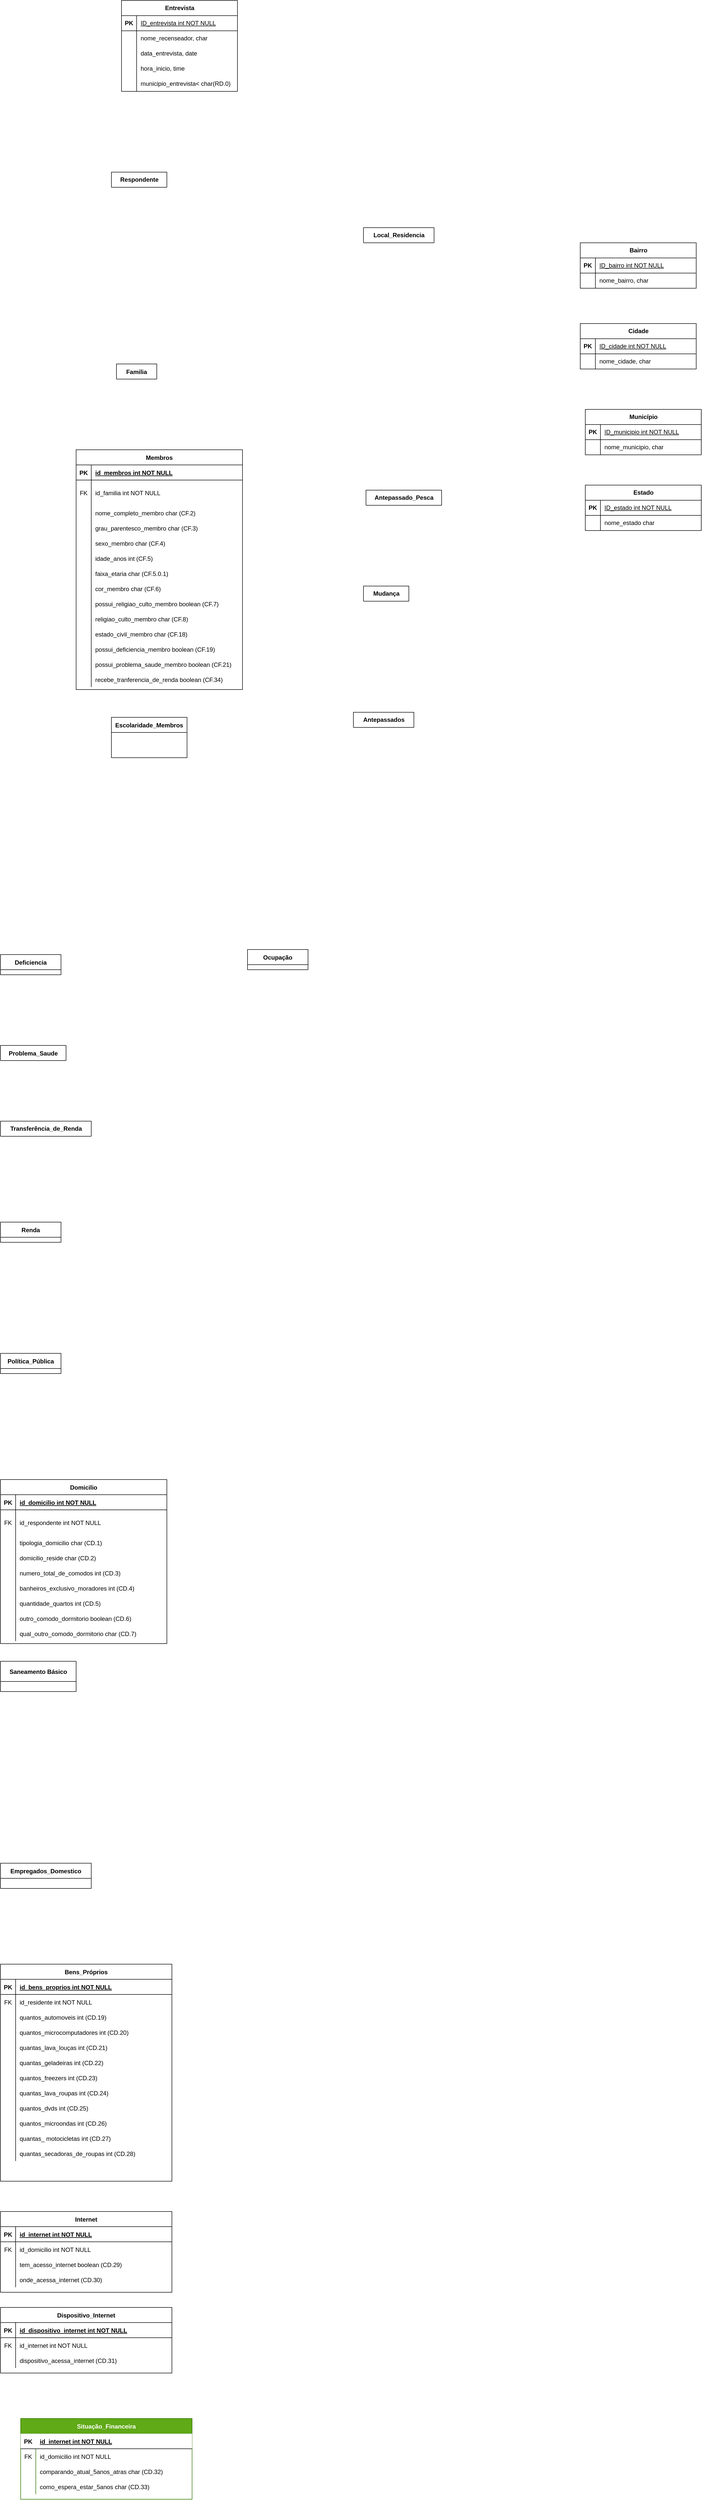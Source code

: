 <mxfile version="26.0.10">
  <diagram name="RD" id="4ZG_WJ0ZFfDU5310WVBY">
    <mxGraphModel dx="2128" dy="2795" grid="1" gridSize="10" guides="1" tooltips="1" connect="1" arrows="0" fold="1" page="1" pageScale="1" pageWidth="1654" pageHeight="2336" math="0" shadow="0">
      <root>
        <mxCell id="0" />
        <mxCell id="1" parent="0" />
        <mxCell id="PhubBDYhbyqGW9C_YqSu-1" value="Entrevista" style="shape=table;startSize=30;container=1;collapsible=1;childLayout=tableLayout;fixedRows=1;rowLines=0;fontStyle=1;align=center;resizeLast=1;html=1;" parent="1" vertex="1">
          <mxGeometry x="-480" y="-650" width="230" height="180" as="geometry" />
        </mxCell>
        <mxCell id="PhubBDYhbyqGW9C_YqSu-2" value="" style="shape=tableRow;horizontal=0;startSize=0;swimlaneHead=0;swimlaneBody=0;fillColor=none;collapsible=0;dropTarget=0;points=[[0,0.5],[1,0.5]];portConstraint=eastwest;top=0;left=0;right=0;bottom=1;" parent="PhubBDYhbyqGW9C_YqSu-1" vertex="1">
          <mxGeometry y="30" width="230" height="30" as="geometry" />
        </mxCell>
        <mxCell id="PhubBDYhbyqGW9C_YqSu-3" value="PK" style="shape=partialRectangle;connectable=0;fillColor=none;top=0;left=0;bottom=0;right=0;fontStyle=1;overflow=hidden;whiteSpace=wrap;html=1;" parent="PhubBDYhbyqGW9C_YqSu-2" vertex="1">
          <mxGeometry width="30" height="30" as="geometry">
            <mxRectangle width="30" height="30" as="alternateBounds" />
          </mxGeometry>
        </mxCell>
        <mxCell id="PhubBDYhbyqGW9C_YqSu-4" value="&lt;span style=&quot;font-weight: 400; text-wrap-mode: nowrap;&quot;&gt;ID_entrevista int NOT NULL&lt;/span&gt;" style="shape=partialRectangle;connectable=0;fillColor=none;top=0;left=0;bottom=0;right=0;align=left;spacingLeft=6;fontStyle=5;overflow=hidden;whiteSpace=wrap;html=1;" parent="PhubBDYhbyqGW9C_YqSu-2" vertex="1">
          <mxGeometry x="30" width="200" height="30" as="geometry">
            <mxRectangle width="200" height="30" as="alternateBounds" />
          </mxGeometry>
        </mxCell>
        <mxCell id="PhubBDYhbyqGW9C_YqSu-5" value="" style="shape=tableRow;horizontal=0;startSize=0;swimlaneHead=0;swimlaneBody=0;fillColor=none;collapsible=0;dropTarget=0;points=[[0,0.5],[1,0.5]];portConstraint=eastwest;top=0;left=0;right=0;bottom=0;" parent="PhubBDYhbyqGW9C_YqSu-1" vertex="1">
          <mxGeometry y="60" width="230" height="30" as="geometry" />
        </mxCell>
        <mxCell id="PhubBDYhbyqGW9C_YqSu-6" value="" style="shape=partialRectangle;connectable=0;fillColor=none;top=0;left=0;bottom=0;right=0;editable=1;overflow=hidden;whiteSpace=wrap;html=1;" parent="PhubBDYhbyqGW9C_YqSu-5" vertex="1">
          <mxGeometry width="30" height="30" as="geometry">
            <mxRectangle width="30" height="30" as="alternateBounds" />
          </mxGeometry>
        </mxCell>
        <mxCell id="PhubBDYhbyqGW9C_YqSu-7" value="&lt;span style=&quot;text-wrap-mode: nowrap;&quot;&gt;nome_recenseador, char&lt;/span&gt;" style="shape=partialRectangle;connectable=0;fillColor=none;top=0;left=0;bottom=0;right=0;align=left;spacingLeft=6;overflow=hidden;whiteSpace=wrap;html=1;" parent="PhubBDYhbyqGW9C_YqSu-5" vertex="1">
          <mxGeometry x="30" width="200" height="30" as="geometry">
            <mxRectangle width="200" height="30" as="alternateBounds" />
          </mxGeometry>
        </mxCell>
        <mxCell id="PhubBDYhbyqGW9C_YqSu-11" value="" style="shape=tableRow;horizontal=0;startSize=0;swimlaneHead=0;swimlaneBody=0;fillColor=none;collapsible=0;dropTarget=0;points=[[0,0.5],[1,0.5]];portConstraint=eastwest;top=0;left=0;right=0;bottom=0;" parent="PhubBDYhbyqGW9C_YqSu-1" vertex="1">
          <mxGeometry y="90" width="230" height="30" as="geometry" />
        </mxCell>
        <mxCell id="PhubBDYhbyqGW9C_YqSu-12" value="" style="shape=partialRectangle;connectable=0;fillColor=none;top=0;left=0;bottom=0;right=0;editable=1;overflow=hidden;whiteSpace=wrap;html=1;" parent="PhubBDYhbyqGW9C_YqSu-11" vertex="1">
          <mxGeometry width="30" height="30" as="geometry">
            <mxRectangle width="30" height="30" as="alternateBounds" />
          </mxGeometry>
        </mxCell>
        <mxCell id="PhubBDYhbyqGW9C_YqSu-13" value="&lt;span style=&quot;text-wrap-mode: nowrap;&quot;&gt;data_entrevista, date&lt;/span&gt;" style="shape=partialRectangle;connectable=0;fillColor=none;top=0;left=0;bottom=0;right=0;align=left;spacingLeft=6;overflow=hidden;whiteSpace=wrap;html=1;" parent="PhubBDYhbyqGW9C_YqSu-11" vertex="1">
          <mxGeometry x="30" width="200" height="30" as="geometry">
            <mxRectangle width="200" height="30" as="alternateBounds" />
          </mxGeometry>
        </mxCell>
        <mxCell id="PhubBDYhbyqGW9C_YqSu-321" value="" style="shape=tableRow;horizontal=0;startSize=0;swimlaneHead=0;swimlaneBody=0;fillColor=none;collapsible=0;dropTarget=0;points=[[0,0.5],[1,0.5]];portConstraint=eastwest;top=0;left=0;right=0;bottom=0;" parent="PhubBDYhbyqGW9C_YqSu-1" vertex="1">
          <mxGeometry y="120" width="230" height="30" as="geometry" />
        </mxCell>
        <mxCell id="PhubBDYhbyqGW9C_YqSu-322" value="" style="shape=partialRectangle;connectable=0;fillColor=none;top=0;left=0;bottom=0;right=0;editable=1;overflow=hidden;whiteSpace=wrap;html=1;" parent="PhubBDYhbyqGW9C_YqSu-321" vertex="1">
          <mxGeometry width="30" height="30" as="geometry">
            <mxRectangle width="30" height="30" as="alternateBounds" />
          </mxGeometry>
        </mxCell>
        <mxCell id="PhubBDYhbyqGW9C_YqSu-323" value="&lt;span style=&quot;text-wrap-mode: nowrap;&quot;&gt;hora_inicio, time&lt;/span&gt;" style="shape=partialRectangle;connectable=0;fillColor=none;top=0;left=0;bottom=0;right=0;align=left;spacingLeft=6;overflow=hidden;whiteSpace=wrap;html=1;" parent="PhubBDYhbyqGW9C_YqSu-321" vertex="1">
          <mxGeometry x="30" width="200" height="30" as="geometry">
            <mxRectangle width="200" height="30" as="alternateBounds" />
          </mxGeometry>
        </mxCell>
        <mxCell id="PhubBDYhbyqGW9C_YqSu-340" value="" style="shape=tableRow;horizontal=0;startSize=0;swimlaneHead=0;swimlaneBody=0;fillColor=none;collapsible=0;dropTarget=0;points=[[0,0.5],[1,0.5]];portConstraint=eastwest;top=0;left=0;right=0;bottom=0;" parent="PhubBDYhbyqGW9C_YqSu-1" vertex="1">
          <mxGeometry y="150" width="230" height="30" as="geometry" />
        </mxCell>
        <mxCell id="PhubBDYhbyqGW9C_YqSu-341" value="" style="shape=partialRectangle;connectable=0;fillColor=none;top=0;left=0;bottom=0;right=0;editable=1;overflow=hidden;whiteSpace=wrap;html=1;" parent="PhubBDYhbyqGW9C_YqSu-340" vertex="1">
          <mxGeometry width="30" height="30" as="geometry">
            <mxRectangle width="30" height="30" as="alternateBounds" />
          </mxGeometry>
        </mxCell>
        <mxCell id="PhubBDYhbyqGW9C_YqSu-342" value="&lt;span style=&quot;text-wrap-mode: nowrap;&quot;&gt;municipio_entrevista&amp;lt; char(RD.0)&lt;/span&gt;" style="shape=partialRectangle;connectable=0;fillColor=none;top=0;left=0;bottom=0;right=0;align=left;spacingLeft=6;overflow=hidden;whiteSpace=wrap;html=1;" parent="PhubBDYhbyqGW9C_YqSu-340" vertex="1">
          <mxGeometry x="30" width="200" height="30" as="geometry">
            <mxRectangle width="200" height="30" as="alternateBounds" />
          </mxGeometry>
        </mxCell>
        <mxCell id="PhubBDYhbyqGW9C_YqSu-106" value="Antepassado_Pesca" style="shape=table;startSize=30;container=1;collapsible=1;childLayout=tableLayout;fixedRows=1;rowLines=0;fontStyle=1;align=center;resizeLast=1;html=1;" parent="1" vertex="1" collapsed="1">
          <mxGeometry x="5" y="320" width="150" height="30" as="geometry">
            <mxRectangle x="5" y="320" width="320" height="150" as="alternateBounds" />
          </mxGeometry>
        </mxCell>
        <mxCell id="PhubBDYhbyqGW9C_YqSu-107" value="" style="shape=tableRow;horizontal=0;startSize=0;swimlaneHead=0;swimlaneBody=0;fillColor=none;collapsible=0;dropTarget=0;points=[[0,0.5],[1,0.5]];portConstraint=eastwest;top=0;left=0;right=0;bottom=1;" parent="PhubBDYhbyqGW9C_YqSu-106" vertex="1">
          <mxGeometry y="30" width="320" height="30" as="geometry" />
        </mxCell>
        <mxCell id="PhubBDYhbyqGW9C_YqSu-108" value="PK" style="shape=partialRectangle;connectable=0;fillColor=none;top=0;left=0;bottom=0;right=0;fontStyle=1;overflow=hidden;whiteSpace=wrap;html=1;" parent="PhubBDYhbyqGW9C_YqSu-107" vertex="1">
          <mxGeometry width="30" height="30" as="geometry">
            <mxRectangle width="30" height="30" as="alternateBounds" />
          </mxGeometry>
        </mxCell>
        <mxCell id="PhubBDYhbyqGW9C_YqSu-109" value="ID_antepassado_pesca int NOT NULL" style="shape=partialRectangle;connectable=0;fillColor=none;top=0;left=0;bottom=0;right=0;align=left;spacingLeft=6;fontStyle=5;overflow=hidden;whiteSpace=wrap;html=1;" parent="PhubBDYhbyqGW9C_YqSu-107" vertex="1">
          <mxGeometry x="30" width="290" height="30" as="geometry">
            <mxRectangle width="290" height="30" as="alternateBounds" />
          </mxGeometry>
        </mxCell>
        <mxCell id="PhubBDYhbyqGW9C_YqSu-110" value="" style="shape=tableRow;horizontal=0;startSize=0;swimlaneHead=0;swimlaneBody=0;fillColor=none;collapsible=0;dropTarget=0;points=[[0,0.5],[1,0.5]];portConstraint=eastwest;top=0;left=0;right=0;bottom=0;" parent="PhubBDYhbyqGW9C_YqSu-106" vertex="1">
          <mxGeometry y="60" width="320" height="30" as="geometry" />
        </mxCell>
        <mxCell id="PhubBDYhbyqGW9C_YqSu-111" value="" style="shape=partialRectangle;connectable=0;fillColor=none;top=0;left=0;bottom=0;right=0;editable=1;overflow=hidden;whiteSpace=wrap;html=1;" parent="PhubBDYhbyqGW9C_YqSu-110" vertex="1">
          <mxGeometry width="30" height="30" as="geometry">
            <mxRectangle width="30" height="30" as="alternateBounds" />
          </mxGeometry>
        </mxCell>
        <mxCell id="PhubBDYhbyqGW9C_YqSu-112" value="&lt;div style=&quot;text-wrap-mode: nowrap;&quot;&gt;ID_respondente, int NOT NULL&lt;/div&gt;" style="shape=partialRectangle;connectable=0;fillColor=none;top=0;left=0;bottom=0;right=0;align=left;spacingLeft=6;overflow=hidden;whiteSpace=wrap;html=1;" parent="PhubBDYhbyqGW9C_YqSu-110" vertex="1">
          <mxGeometry x="30" width="290" height="30" as="geometry">
            <mxRectangle width="290" height="30" as="alternateBounds" />
          </mxGeometry>
        </mxCell>
        <mxCell id="PhubBDYhbyqGW9C_YqSu-113" value="" style="shape=tableRow;horizontal=0;startSize=0;swimlaneHead=0;swimlaneBody=0;fillColor=none;collapsible=0;dropTarget=0;points=[[0,0.5],[1,0.5]];portConstraint=eastwest;top=0;left=0;right=0;bottom=0;" parent="PhubBDYhbyqGW9C_YqSu-106" vertex="1">
          <mxGeometry y="90" width="320" height="30" as="geometry" />
        </mxCell>
        <mxCell id="PhubBDYhbyqGW9C_YqSu-114" value="" style="shape=partialRectangle;connectable=0;fillColor=none;top=0;left=0;bottom=0;right=0;editable=1;overflow=hidden;whiteSpace=wrap;html=1;" parent="PhubBDYhbyqGW9C_YqSu-113" vertex="1">
          <mxGeometry width="30" height="30" as="geometry">
            <mxRectangle width="30" height="30" as="alternateBounds" />
          </mxGeometry>
        </mxCell>
        <mxCell id="PhubBDYhbyqGW9C_YqSu-115" value="nome_antepassado char (RD36.1)" style="shape=partialRectangle;connectable=0;fillColor=none;top=0;left=0;bottom=0;right=0;align=left;spacingLeft=6;overflow=hidden;whiteSpace=wrap;html=1;" parent="PhubBDYhbyqGW9C_YqSu-113" vertex="1">
          <mxGeometry x="30" width="290" height="30" as="geometry">
            <mxRectangle width="290" height="30" as="alternateBounds" />
          </mxGeometry>
        </mxCell>
        <mxCell id="PhubBDYhbyqGW9C_YqSu-116" value="" style="shape=tableRow;horizontal=0;startSize=0;swimlaneHead=0;swimlaneBody=0;fillColor=none;collapsible=0;dropTarget=0;points=[[0,0.5],[1,0.5]];portConstraint=eastwest;top=0;left=0;right=0;bottom=0;" parent="PhubBDYhbyqGW9C_YqSu-106" vertex="1">
          <mxGeometry y="120" width="320" height="30" as="geometry" />
        </mxCell>
        <mxCell id="PhubBDYhbyqGW9C_YqSu-117" value="" style="shape=partialRectangle;connectable=0;fillColor=none;top=0;left=0;bottom=0;right=0;editable=1;overflow=hidden;whiteSpace=wrap;html=1;" parent="PhubBDYhbyqGW9C_YqSu-116" vertex="1">
          <mxGeometry width="30" height="30" as="geometry">
            <mxRectangle width="30" height="30" as="alternateBounds" />
          </mxGeometry>
        </mxCell>
        <mxCell id="PhubBDYhbyqGW9C_YqSu-118" value="" style="shape=partialRectangle;connectable=0;fillColor=none;top=0;left=0;bottom=0;right=0;align=left;spacingLeft=6;overflow=hidden;whiteSpace=wrap;html=1;" parent="PhubBDYhbyqGW9C_YqSu-116" vertex="1">
          <mxGeometry x="30" width="290" height="30" as="geometry">
            <mxRectangle width="290" height="30" as="alternateBounds" />
          </mxGeometry>
        </mxCell>
        <mxCell id="PhubBDYhbyqGW9C_YqSu-119" value="Antepassados" style="shape=table;startSize=30;container=1;collapsible=1;childLayout=tableLayout;fixedRows=1;rowLines=0;fontStyle=1;align=center;resizeLast=1;html=1;" parent="1" vertex="1" collapsed="1">
          <mxGeometry x="-20" y="760" width="120" height="30" as="geometry">
            <mxRectangle x="-20" y="760" width="320" height="300" as="alternateBounds" />
          </mxGeometry>
        </mxCell>
        <mxCell id="PhubBDYhbyqGW9C_YqSu-120" value="" style="shape=tableRow;horizontal=0;startSize=0;swimlaneHead=0;swimlaneBody=0;fillColor=none;collapsible=0;dropTarget=0;points=[[0,0.5],[1,0.5]];portConstraint=eastwest;top=0;left=0;right=0;bottom=1;" parent="PhubBDYhbyqGW9C_YqSu-119" vertex="1">
          <mxGeometry y="30" width="320" height="30" as="geometry" />
        </mxCell>
        <mxCell id="PhubBDYhbyqGW9C_YqSu-121" value="PK" style="shape=partialRectangle;connectable=0;fillColor=none;top=0;left=0;bottom=0;right=0;fontStyle=1;overflow=hidden;whiteSpace=wrap;html=1;" parent="PhubBDYhbyqGW9C_YqSu-120" vertex="1">
          <mxGeometry width="30" height="30" as="geometry">
            <mxRectangle width="30" height="30" as="alternateBounds" />
          </mxGeometry>
        </mxCell>
        <mxCell id="PhubBDYhbyqGW9C_YqSu-122" value="ID_familia int NOT NULL" style="shape=partialRectangle;connectable=0;fillColor=none;top=0;left=0;bottom=0;right=0;align=left;spacingLeft=6;fontStyle=5;overflow=hidden;whiteSpace=wrap;html=1;" parent="PhubBDYhbyqGW9C_YqSu-120" vertex="1">
          <mxGeometry x="30" width="290" height="30" as="geometry">
            <mxRectangle width="290" height="30" as="alternateBounds" />
          </mxGeometry>
        </mxCell>
        <mxCell id="PhubBDYhbyqGW9C_YqSu-123" value="" style="shape=tableRow;horizontal=0;startSize=0;swimlaneHead=0;swimlaneBody=0;fillColor=none;collapsible=0;dropTarget=0;points=[[0,0.5],[1,0.5]];portConstraint=eastwest;top=0;left=0;right=0;bottom=0;" parent="PhubBDYhbyqGW9C_YqSu-119" vertex="1">
          <mxGeometry y="60" width="320" height="30" as="geometry" />
        </mxCell>
        <mxCell id="PhubBDYhbyqGW9C_YqSu-124" value="FK" style="shape=partialRectangle;connectable=0;fillColor=none;top=0;left=0;bottom=0;right=0;editable=1;overflow=hidden;whiteSpace=wrap;html=1;" parent="PhubBDYhbyqGW9C_YqSu-123" vertex="1">
          <mxGeometry width="30" height="30" as="geometry">
            <mxRectangle width="30" height="30" as="alternateBounds" />
          </mxGeometry>
        </mxCell>
        <mxCell id="PhubBDYhbyqGW9C_YqSu-125" value="&lt;div style=&quot;text-wrap-mode: nowrap;&quot;&gt;ID_respondente, int NOT NULL&lt;/div&gt;" style="shape=partialRectangle;connectable=0;fillColor=none;top=0;left=0;bottom=0;right=0;align=left;spacingLeft=6;overflow=hidden;whiteSpace=wrap;html=1;" parent="PhubBDYhbyqGW9C_YqSu-123" vertex="1">
          <mxGeometry x="30" width="290" height="30" as="geometry">
            <mxRectangle width="290" height="30" as="alternateBounds" />
          </mxGeometry>
        </mxCell>
        <mxCell id="PhubBDYhbyqGW9C_YqSu-132" value="" style="shape=tableRow;horizontal=0;startSize=0;swimlaneHead=0;swimlaneBody=0;fillColor=none;collapsible=0;dropTarget=0;points=[[0,0.5],[1,0.5]];portConstraint=eastwest;top=0;left=0;right=0;bottom=0;" parent="PhubBDYhbyqGW9C_YqSu-119" vertex="1">
          <mxGeometry y="90" width="320" height="30" as="geometry" />
        </mxCell>
        <mxCell id="PhubBDYhbyqGW9C_YqSu-133" value="" style="shape=partialRectangle;connectable=0;fillColor=none;top=0;left=0;bottom=0;right=0;editable=1;overflow=hidden;whiteSpace=wrap;html=1;" parent="PhubBDYhbyqGW9C_YqSu-132" vertex="1">
          <mxGeometry width="30" height="30" as="geometry">
            <mxRectangle width="30" height="30" as="alternateBounds" />
          </mxGeometry>
        </mxCell>
        <mxCell id="PhubBDYhbyqGW9C_YqSu-134" value="&lt;div style=&quot;text-wrap-mode: nowrap;&quot;&gt;&lt;div&gt;responsavel_criacao, char (RD.29),&amp;nbsp;&lt;/div&gt;&lt;/div&gt;" style="shape=partialRectangle;connectable=0;fillColor=none;top=0;left=0;bottom=0;right=0;align=left;spacingLeft=6;overflow=hidden;whiteSpace=wrap;html=1;" parent="PhubBDYhbyqGW9C_YqSu-132" vertex="1">
          <mxGeometry x="30" width="290" height="30" as="geometry">
            <mxRectangle width="290" height="30" as="alternateBounds" />
          </mxGeometry>
        </mxCell>
        <mxCell id="PhubBDYhbyqGW9C_YqSu-135" value="" style="shape=tableRow;horizontal=0;startSize=0;swimlaneHead=0;swimlaneBody=0;fillColor=none;collapsible=0;dropTarget=0;points=[[0,0.5],[1,0.5]];portConstraint=eastwest;top=0;left=0;right=0;bottom=0;" parent="PhubBDYhbyqGW9C_YqSu-119" vertex="1">
          <mxGeometry y="120" width="320" height="30" as="geometry" />
        </mxCell>
        <mxCell id="PhubBDYhbyqGW9C_YqSu-136" value="" style="shape=partialRectangle;connectable=0;fillColor=none;top=0;left=0;bottom=0;right=0;editable=1;overflow=hidden;whiteSpace=wrap;html=1;" parent="PhubBDYhbyqGW9C_YqSu-135" vertex="1">
          <mxGeometry width="30" height="30" as="geometry">
            <mxRectangle width="30" height="30" as="alternateBounds" />
          </mxGeometry>
        </mxCell>
        <mxCell id="PhubBDYhbyqGW9C_YqSu-137" value="&lt;div style=&quot;text-wrap-mode: nowrap;&quot;&gt;&lt;div&gt;&lt;span style=&quot;background-color: initial;&quot;&gt;grau_escolaridade_masc, char (RD.30)&lt;/span&gt;&lt;/div&gt;&lt;/div&gt;" style="shape=partialRectangle;connectable=0;fillColor=none;top=0;left=0;bottom=0;right=0;align=left;spacingLeft=6;overflow=hidden;whiteSpace=wrap;html=1;" parent="PhubBDYhbyqGW9C_YqSu-135" vertex="1">
          <mxGeometry x="30" width="290" height="30" as="geometry">
            <mxRectangle width="290" height="30" as="alternateBounds" />
          </mxGeometry>
        </mxCell>
        <mxCell id="PhubBDYhbyqGW9C_YqSu-138" value="" style="shape=tableRow;horizontal=0;startSize=0;swimlaneHead=0;swimlaneBody=0;fillColor=none;collapsible=0;dropTarget=0;points=[[0,0.5],[1,0.5]];portConstraint=eastwest;top=0;left=0;right=0;bottom=0;" parent="PhubBDYhbyqGW9C_YqSu-119" vertex="1">
          <mxGeometry y="150" width="320" height="30" as="geometry" />
        </mxCell>
        <mxCell id="PhubBDYhbyqGW9C_YqSu-139" value="" style="shape=partialRectangle;connectable=0;fillColor=none;top=0;left=0;bottom=0;right=0;editable=1;overflow=hidden;whiteSpace=wrap;html=1;" parent="PhubBDYhbyqGW9C_YqSu-138" vertex="1">
          <mxGeometry width="30" height="30" as="geometry">
            <mxRectangle width="30" height="30" as="alternateBounds" />
          </mxGeometry>
        </mxCell>
        <mxCell id="PhubBDYhbyqGW9C_YqSu-140" value="&lt;div style=&quot;forced-color-adjust: none; color: rgb(0, 0, 0); font-family: Helvetica; font-size: 12px; font-style: normal; font-variant-ligatures: normal; font-variant-caps: normal; font-weight: 400; letter-spacing: normal; orphans: 2; text-align: left; text-indent: 0px; text-transform: none; widows: 2; word-spacing: 0px; -webkit-text-stroke-width: 0px; white-space: nowrap; background-color: rgb(251, 251, 251); text-decoration-thickness: initial; text-decoration-style: initial; text-decoration-color: initial;&quot;&gt;&lt;span style=&quot;forced-color-adjust: none; background-color: initial;&quot;&gt;trabalho_remunerado_masc, char(RD.31)&lt;/span&gt;&lt;/div&gt;" style="shape=partialRectangle;connectable=0;fillColor=none;top=0;left=0;bottom=0;right=0;align=left;spacingLeft=6;overflow=hidden;whiteSpace=wrap;html=1;" parent="PhubBDYhbyqGW9C_YqSu-138" vertex="1">
          <mxGeometry x="30" width="290" height="30" as="geometry">
            <mxRectangle width="290" height="30" as="alternateBounds" />
          </mxGeometry>
        </mxCell>
        <mxCell id="PhubBDYhbyqGW9C_YqSu-141" value="" style="shape=tableRow;horizontal=0;startSize=0;swimlaneHead=0;swimlaneBody=0;fillColor=none;collapsible=0;dropTarget=0;points=[[0,0.5],[1,0.5]];portConstraint=eastwest;top=0;left=0;right=0;bottom=0;" parent="PhubBDYhbyqGW9C_YqSu-119" vertex="1">
          <mxGeometry y="180" width="320" height="30" as="geometry" />
        </mxCell>
        <mxCell id="PhubBDYhbyqGW9C_YqSu-142" value="" style="shape=partialRectangle;connectable=0;fillColor=none;top=0;left=0;bottom=0;right=0;editable=1;overflow=hidden;whiteSpace=wrap;html=1;" parent="PhubBDYhbyqGW9C_YqSu-141" vertex="1">
          <mxGeometry width="30" height="30" as="geometry">
            <mxRectangle width="30" height="30" as="alternateBounds" />
          </mxGeometry>
        </mxCell>
        <mxCell id="PhubBDYhbyqGW9C_YqSu-143" value="&lt;div style=&quot;text-wrap-mode: nowrap;&quot;&gt;&lt;div&gt;&lt;span style=&quot;background-color: initial;&quot;&gt;situacao_trabalho_masc, char(RD.32)&lt;/span&gt;&lt;/div&gt;&lt;div&gt;&lt;/div&gt;&lt;/div&gt;" style="shape=partialRectangle;connectable=0;fillColor=none;top=0;left=0;bottom=0;right=0;align=left;spacingLeft=6;overflow=hidden;whiteSpace=wrap;html=1;" parent="PhubBDYhbyqGW9C_YqSu-141" vertex="1">
          <mxGeometry x="30" width="290" height="30" as="geometry">
            <mxRectangle width="290" height="30" as="alternateBounds" />
          </mxGeometry>
        </mxCell>
        <mxCell id="PhubBDYhbyqGW9C_YqSu-144" value="" style="shape=tableRow;horizontal=0;startSize=0;swimlaneHead=0;swimlaneBody=0;fillColor=none;collapsible=0;dropTarget=0;points=[[0,0.5],[1,0.5]];portConstraint=eastwest;top=0;left=0;right=0;bottom=0;" parent="PhubBDYhbyqGW9C_YqSu-119" vertex="1">
          <mxGeometry y="210" width="320" height="30" as="geometry" />
        </mxCell>
        <mxCell id="PhubBDYhbyqGW9C_YqSu-145" value="" style="shape=partialRectangle;connectable=0;fillColor=none;top=0;left=0;bottom=0;right=0;editable=1;overflow=hidden;whiteSpace=wrap;html=1;" parent="PhubBDYhbyqGW9C_YqSu-144" vertex="1">
          <mxGeometry width="30" height="30" as="geometry">
            <mxRectangle width="30" height="30" as="alternateBounds" />
          </mxGeometry>
        </mxCell>
        <mxCell id="PhubBDYhbyqGW9C_YqSu-146" value="&lt;div style=&quot;text-wrap-mode: nowrap;&quot;&gt;&lt;div&gt;&lt;div&gt;&lt;span style=&quot;background-color: initial;&quot;&gt;grau_escolaridade_fem, char (RD.33&lt;/span&gt;&lt;span style=&quot;background-color: initial;&quot;&gt;)&lt;/span&gt;&lt;/div&gt;&lt;div&gt;&lt;/div&gt;&lt;/div&gt;&lt;div&gt;&lt;/div&gt;&lt;/div&gt;" style="shape=partialRectangle;connectable=0;fillColor=none;top=0;left=0;bottom=0;right=0;align=left;spacingLeft=6;overflow=hidden;whiteSpace=wrap;html=1;" parent="PhubBDYhbyqGW9C_YqSu-144" vertex="1">
          <mxGeometry x="30" width="290" height="30" as="geometry">
            <mxRectangle width="290" height="30" as="alternateBounds" />
          </mxGeometry>
        </mxCell>
        <mxCell id="PhubBDYhbyqGW9C_YqSu-147" value="" style="shape=tableRow;horizontal=0;startSize=0;swimlaneHead=0;swimlaneBody=0;fillColor=none;collapsible=0;dropTarget=0;points=[[0,0.5],[1,0.5]];portConstraint=eastwest;top=0;left=0;right=0;bottom=0;" parent="PhubBDYhbyqGW9C_YqSu-119" vertex="1">
          <mxGeometry y="240" width="320" height="30" as="geometry" />
        </mxCell>
        <mxCell id="PhubBDYhbyqGW9C_YqSu-148" value="" style="shape=partialRectangle;connectable=0;fillColor=none;top=0;left=0;bottom=0;right=0;editable=1;overflow=hidden;whiteSpace=wrap;html=1;" parent="PhubBDYhbyqGW9C_YqSu-147" vertex="1">
          <mxGeometry width="30" height="30" as="geometry">
            <mxRectangle width="30" height="30" as="alternateBounds" />
          </mxGeometry>
        </mxCell>
        <mxCell id="PhubBDYhbyqGW9C_YqSu-149" value="&lt;div style=&quot;text-wrap-mode: nowrap;&quot;&gt;&lt;div&gt;&lt;div&gt;&lt;div&gt;&lt;span style=&quot;background-color: initial;&quot;&gt;trabalho_remunerado_fem, char(RD.34)&lt;/span&gt;&lt;/div&gt;&lt;div&gt;&lt;/div&gt;&lt;/div&gt;&lt;div&gt;&lt;/div&gt;&lt;/div&gt;&lt;div&gt;&lt;/div&gt;&lt;/div&gt;" style="shape=partialRectangle;connectable=0;fillColor=none;top=0;left=0;bottom=0;right=0;align=left;spacingLeft=6;overflow=hidden;whiteSpace=wrap;html=1;" parent="PhubBDYhbyqGW9C_YqSu-147" vertex="1">
          <mxGeometry x="30" width="290" height="30" as="geometry">
            <mxRectangle width="290" height="30" as="alternateBounds" />
          </mxGeometry>
        </mxCell>
        <mxCell id="PhubBDYhbyqGW9C_YqSu-150" value="" style="shape=tableRow;horizontal=0;startSize=0;swimlaneHead=0;swimlaneBody=0;fillColor=none;collapsible=0;dropTarget=0;points=[[0,0.5],[1,0.5]];portConstraint=eastwest;top=0;left=0;right=0;bottom=0;" parent="PhubBDYhbyqGW9C_YqSu-119" vertex="1">
          <mxGeometry y="270" width="320" height="30" as="geometry" />
        </mxCell>
        <mxCell id="PhubBDYhbyqGW9C_YqSu-151" value="" style="shape=partialRectangle;connectable=0;fillColor=none;top=0;left=0;bottom=0;right=0;editable=1;overflow=hidden;whiteSpace=wrap;html=1;" parent="PhubBDYhbyqGW9C_YqSu-150" vertex="1">
          <mxGeometry width="30" height="30" as="geometry">
            <mxRectangle width="30" height="30" as="alternateBounds" />
          </mxGeometry>
        </mxCell>
        <mxCell id="PhubBDYhbyqGW9C_YqSu-152" value="&lt;div style=&quot;text-wrap-mode: nowrap;&quot;&gt;&lt;div&gt;&lt;div&gt;&lt;span style=&quot;background-color: initial;&quot;&gt;situacao_trabalho_fem, char(RD.35)&lt;/span&gt;&lt;/div&gt;&lt;/div&gt;&lt;div&gt;&lt;/div&gt;&lt;/div&gt;" style="shape=partialRectangle;connectable=0;fillColor=none;top=0;left=0;bottom=0;right=0;align=left;spacingLeft=6;overflow=hidden;whiteSpace=wrap;html=1;" parent="PhubBDYhbyqGW9C_YqSu-150" vertex="1">
          <mxGeometry x="30" width="290" height="30" as="geometry">
            <mxRectangle width="290" height="30" as="alternateBounds" />
          </mxGeometry>
        </mxCell>
        <mxCell id="PhubBDYhbyqGW9C_YqSu-232" value="Mudança" style="shape=table;startSize=30;container=1;collapsible=1;childLayout=tableLayout;fixedRows=1;rowLines=0;fontStyle=1;align=center;resizeLast=1;html=1;" parent="1" vertex="1" collapsed="1">
          <mxGeometry y="510" width="90" height="30" as="geometry">
            <mxRectangle y="510" width="330" height="190" as="alternateBounds" />
          </mxGeometry>
        </mxCell>
        <mxCell id="PhubBDYhbyqGW9C_YqSu-233" value="" style="shape=tableRow;horizontal=0;startSize=0;swimlaneHead=0;swimlaneBody=0;fillColor=none;collapsible=0;dropTarget=0;points=[[0,0.5],[1,0.5]];portConstraint=eastwest;top=0;left=0;right=0;bottom=1;" parent="PhubBDYhbyqGW9C_YqSu-232" vertex="1">
          <mxGeometry y="30" width="330" height="30" as="geometry" />
        </mxCell>
        <mxCell id="PhubBDYhbyqGW9C_YqSu-234" value="PK" style="shape=partialRectangle;connectable=0;fillColor=none;top=0;left=0;bottom=0;right=0;fontStyle=1;overflow=hidden;whiteSpace=wrap;html=1;" parent="PhubBDYhbyqGW9C_YqSu-233" vertex="1">
          <mxGeometry width="30" height="30" as="geometry">
            <mxRectangle width="30" height="30" as="alternateBounds" />
          </mxGeometry>
        </mxCell>
        <mxCell id="PhubBDYhbyqGW9C_YqSu-235" value="&lt;span style=&quot;font-weight: 400; text-wrap-mode: nowrap;&quot;&gt;ID_historico_residencial int NOT NULL&lt;/span&gt;" style="shape=partialRectangle;connectable=0;fillColor=none;top=0;left=0;bottom=0;right=0;align=left;spacingLeft=6;fontStyle=5;overflow=hidden;whiteSpace=wrap;html=1;" parent="PhubBDYhbyqGW9C_YqSu-233" vertex="1">
          <mxGeometry x="30" width="300" height="30" as="geometry">
            <mxRectangle width="300" height="30" as="alternateBounds" />
          </mxGeometry>
        </mxCell>
        <mxCell id="PhubBDYhbyqGW9C_YqSu-248" value="" style="shape=tableRow;horizontal=0;startSize=0;swimlaneHead=0;swimlaneBody=0;fillColor=none;collapsible=0;dropTarget=0;points=[[0,0.5],[1,0.5]];portConstraint=eastwest;top=0;left=0;right=0;bottom=0;" parent="PhubBDYhbyqGW9C_YqSu-232" vertex="1">
          <mxGeometry y="60" width="330" height="30" as="geometry" />
        </mxCell>
        <mxCell id="PhubBDYhbyqGW9C_YqSu-249" value="FK" style="shape=partialRectangle;connectable=0;fillColor=none;top=0;left=0;bottom=0;right=0;editable=1;overflow=hidden;whiteSpace=wrap;html=1;" parent="PhubBDYhbyqGW9C_YqSu-248" vertex="1">
          <mxGeometry width="30" height="30" as="geometry">
            <mxRectangle width="30" height="30" as="alternateBounds" />
          </mxGeometry>
        </mxCell>
        <mxCell id="PhubBDYhbyqGW9C_YqSu-250" value="&lt;span style=&quot;text-wrap-mode: nowrap;&quot;&gt;ID_respondente int NOT NULL&lt;/span&gt;" style="shape=partialRectangle;connectable=0;fillColor=none;top=0;left=0;bottom=0;right=0;align=left;spacingLeft=6;overflow=hidden;whiteSpace=wrap;html=1;" parent="PhubBDYhbyqGW9C_YqSu-248" vertex="1">
          <mxGeometry x="30" width="300" height="30" as="geometry">
            <mxRectangle width="300" height="30" as="alternateBounds" />
          </mxGeometry>
        </mxCell>
        <mxCell id="PhubBDYhbyqGW9C_YqSu-257" value="" style="shape=tableRow;horizontal=0;startSize=0;swimlaneHead=0;swimlaneBody=0;fillColor=none;collapsible=0;dropTarget=0;points=[[0,0.5],[1,0.5]];portConstraint=eastwest;top=0;left=0;right=0;bottom=0;" parent="PhubBDYhbyqGW9C_YqSu-232" vertex="1">
          <mxGeometry y="90" width="330" height="30" as="geometry" />
        </mxCell>
        <mxCell id="PhubBDYhbyqGW9C_YqSu-258" value="" style="shape=partialRectangle;connectable=0;fillColor=none;top=0;left=0;bottom=0;right=0;editable=1;overflow=hidden;whiteSpace=wrap;html=1;" parent="PhubBDYhbyqGW9C_YqSu-257" vertex="1">
          <mxGeometry width="30" height="30" as="geometry">
            <mxRectangle width="30" height="30" as="alternateBounds" />
          </mxGeometry>
        </mxCell>
        <mxCell id="PhubBDYhbyqGW9C_YqSu-259" value="&lt;div style=&quot;text-wrap-mode: nowrap;&quot;&gt;&lt;div&gt;removido_obrigado_mudar, boolean(RD.23.1)&lt;/div&gt;&lt;/div&gt;" style="shape=partialRectangle;connectable=0;fillColor=none;top=0;left=0;bottom=0;right=0;align=left;spacingLeft=6;overflow=hidden;whiteSpace=wrap;html=1;" parent="PhubBDYhbyqGW9C_YqSu-257" vertex="1">
          <mxGeometry x="30" width="300" height="30" as="geometry">
            <mxRectangle width="300" height="30" as="alternateBounds" />
          </mxGeometry>
        </mxCell>
        <mxCell id="PhubBDYhbyqGW9C_YqSu-260" value="" style="shape=tableRow;horizontal=0;startSize=0;swimlaneHead=0;swimlaneBody=0;fillColor=none;collapsible=0;dropTarget=0;points=[[0,0.5],[1,0.5]];portConstraint=eastwest;top=0;left=0;right=0;bottom=0;" parent="PhubBDYhbyqGW9C_YqSu-232" vertex="1">
          <mxGeometry y="120" width="330" height="30" as="geometry" />
        </mxCell>
        <mxCell id="PhubBDYhbyqGW9C_YqSu-261" value="" style="shape=partialRectangle;connectable=0;fillColor=none;top=0;left=0;bottom=0;right=0;editable=1;overflow=hidden;whiteSpace=wrap;html=1;" parent="PhubBDYhbyqGW9C_YqSu-260" vertex="1">
          <mxGeometry width="30" height="30" as="geometry">
            <mxRectangle width="30" height="30" as="alternateBounds" />
          </mxGeometry>
        </mxCell>
        <mxCell id="PhubBDYhbyqGW9C_YqSu-262" value="&lt;div style=&quot;text-wrap-mode: nowrap;&quot;&gt;&lt;div&gt;razao_removido_obrigado_mudar, char(RD.23.2)&lt;/div&gt;&lt;/div&gt;" style="shape=partialRectangle;connectable=0;fillColor=none;top=0;left=0;bottom=0;right=0;align=left;spacingLeft=6;overflow=hidden;whiteSpace=wrap;html=1;" parent="PhubBDYhbyqGW9C_YqSu-260" vertex="1">
          <mxGeometry x="30" width="300" height="30" as="geometry">
            <mxRectangle width="300" height="30" as="alternateBounds" />
          </mxGeometry>
        </mxCell>
        <mxCell id="PhubBDYhbyqGW9C_YqSu-263" value="" style="shape=tableRow;horizontal=0;startSize=0;swimlaneHead=0;swimlaneBody=0;fillColor=none;collapsible=0;dropTarget=0;points=[[0,0.5],[1,0.5]];portConstraint=eastwest;top=0;left=0;right=0;bottom=0;" parent="PhubBDYhbyqGW9C_YqSu-232" vertex="1">
          <mxGeometry y="150" width="330" height="40" as="geometry" />
        </mxCell>
        <mxCell id="PhubBDYhbyqGW9C_YqSu-264" value="" style="shape=partialRectangle;connectable=0;fillColor=none;top=0;left=0;bottom=0;right=0;editable=1;overflow=hidden;whiteSpace=wrap;html=1;" parent="PhubBDYhbyqGW9C_YqSu-263" vertex="1">
          <mxGeometry width="30" height="40" as="geometry">
            <mxRectangle width="30" height="40" as="alternateBounds" />
          </mxGeometry>
        </mxCell>
        <mxCell id="PhubBDYhbyqGW9C_YqSu-265" value="&lt;div style=&quot;text-wrap-mode: nowrap;&quot;&gt;&lt;div&gt;logradouro_5_anos_atras, char(RD.25)&lt;/div&gt;&lt;/div&gt;" style="shape=partialRectangle;connectable=0;fillColor=none;top=0;left=0;bottom=0;right=0;align=left;spacingLeft=6;overflow=hidden;whiteSpace=wrap;html=1;" parent="PhubBDYhbyqGW9C_YqSu-263" vertex="1">
          <mxGeometry x="30" width="300" height="40" as="geometry">
            <mxRectangle width="300" height="40" as="alternateBounds" />
          </mxGeometry>
        </mxCell>
        <mxCell id="PhubBDYhbyqGW9C_YqSu-275" value="Local_Residencia" style="shape=table;startSize=30;container=1;collapsible=1;childLayout=tableLayout;fixedRows=1;rowLines=0;fontStyle=1;align=center;resizeLast=1;html=1;" parent="1" vertex="1" collapsed="1">
          <mxGeometry y="-200" width="140" height="30" as="geometry">
            <mxRectangle y="-200" width="330" height="470" as="alternateBounds" />
          </mxGeometry>
        </mxCell>
        <mxCell id="PhubBDYhbyqGW9C_YqSu-276" value="" style="shape=tableRow;horizontal=0;startSize=0;swimlaneHead=0;swimlaneBody=0;fillColor=none;collapsible=0;dropTarget=0;points=[[0,0.5],[1,0.5]];portConstraint=eastwest;top=0;left=0;right=0;bottom=1;" parent="PhubBDYhbyqGW9C_YqSu-275" vertex="1">
          <mxGeometry y="30" width="330" height="30" as="geometry" />
        </mxCell>
        <mxCell id="PhubBDYhbyqGW9C_YqSu-277" value="PK" style="shape=partialRectangle;connectable=0;fillColor=none;top=0;left=0;bottom=0;right=0;fontStyle=1;overflow=hidden;whiteSpace=wrap;html=1;" parent="PhubBDYhbyqGW9C_YqSu-276" vertex="1">
          <mxGeometry width="30" height="30" as="geometry">
            <mxRectangle width="30" height="30" as="alternateBounds" />
          </mxGeometry>
        </mxCell>
        <mxCell id="PhubBDYhbyqGW9C_YqSu-278" value="&lt;span style=&quot;font-weight: 400; text-wrap-mode: nowrap;&quot;&gt;ID_residencia int NOT NULL&lt;/span&gt;" style="shape=partialRectangle;connectable=0;fillColor=none;top=0;left=0;bottom=0;right=0;align=left;spacingLeft=6;fontStyle=5;overflow=hidden;whiteSpace=wrap;html=1;" parent="PhubBDYhbyqGW9C_YqSu-276" vertex="1">
          <mxGeometry x="30" width="300" height="30" as="geometry">
            <mxRectangle width="300" height="30" as="alternateBounds" />
          </mxGeometry>
        </mxCell>
        <mxCell id="PhubBDYhbyqGW9C_YqSu-279" value="" style="shape=tableRow;horizontal=0;startSize=0;swimlaneHead=0;swimlaneBody=0;fillColor=none;collapsible=0;dropTarget=0;points=[[0,0.5],[1,0.5]];portConstraint=eastwest;top=0;left=0;right=0;bottom=0;" parent="PhubBDYhbyqGW9C_YqSu-275" vertex="1">
          <mxGeometry y="60" width="330" height="30" as="geometry" />
        </mxCell>
        <mxCell id="PhubBDYhbyqGW9C_YqSu-280" value="FK" style="shape=partialRectangle;connectable=0;fillColor=none;top=0;left=0;bottom=0;right=0;editable=1;overflow=hidden;whiteSpace=wrap;html=1;" parent="PhubBDYhbyqGW9C_YqSu-279" vertex="1">
          <mxGeometry width="30" height="30" as="geometry">
            <mxRectangle width="30" height="30" as="alternateBounds" />
          </mxGeometry>
        </mxCell>
        <mxCell id="PhubBDYhbyqGW9C_YqSu-281" value="&lt;span style=&quot;text-wrap-mode: nowrap;&quot;&gt;ID_respondente int NOT NULL&lt;/span&gt;" style="shape=partialRectangle;connectable=0;fillColor=none;top=0;left=0;bottom=0;right=0;align=left;spacingLeft=6;overflow=hidden;whiteSpace=wrap;html=1;" parent="PhubBDYhbyqGW9C_YqSu-279" vertex="1">
          <mxGeometry x="30" width="300" height="30" as="geometry">
            <mxRectangle width="300" height="30" as="alternateBounds" />
          </mxGeometry>
        </mxCell>
        <mxCell id="PhubBDYhbyqGW9C_YqSu-282" value="" style="shape=tableRow;horizontal=0;startSize=0;swimlaneHead=0;swimlaneBody=0;fillColor=none;collapsible=0;dropTarget=0;points=[[0,0.5],[1,0.5]];portConstraint=eastwest;top=0;left=0;right=0;bottom=0;" parent="PhubBDYhbyqGW9C_YqSu-275" vertex="1">
          <mxGeometry y="90" width="330" height="30" as="geometry" />
        </mxCell>
        <mxCell id="PhubBDYhbyqGW9C_YqSu-283" value="" style="shape=partialRectangle;connectable=0;fillColor=none;top=0;left=0;bottom=0;right=0;editable=1;overflow=hidden;whiteSpace=wrap;html=1;" parent="PhubBDYhbyqGW9C_YqSu-282" vertex="1">
          <mxGeometry width="30" height="30" as="geometry">
            <mxRectangle width="30" height="30" as="alternateBounds" />
          </mxGeometry>
        </mxCell>
        <mxCell id="PhubBDYhbyqGW9C_YqSu-284" value="&lt;div style=&quot;text-wrap-mode: nowrap;&quot;&gt;tipo_logradouro, char (RD.4)&lt;br&gt;&lt;/div&gt;" style="shape=partialRectangle;connectable=0;fillColor=none;top=0;left=0;bottom=0;right=0;align=left;spacingLeft=6;overflow=hidden;whiteSpace=wrap;html=1;" parent="PhubBDYhbyqGW9C_YqSu-282" vertex="1">
          <mxGeometry x="30" width="300" height="30" as="geometry">
            <mxRectangle width="300" height="30" as="alternateBounds" />
          </mxGeometry>
        </mxCell>
        <mxCell id="PhubBDYhbyqGW9C_YqSu-285" value="" style="shape=tableRow;horizontal=0;startSize=0;swimlaneHead=0;swimlaneBody=0;fillColor=none;collapsible=0;dropTarget=0;points=[[0,0.5],[1,0.5]];portConstraint=eastwest;top=0;left=0;right=0;bottom=0;" parent="PhubBDYhbyqGW9C_YqSu-275" vertex="1">
          <mxGeometry y="120" width="330" height="30" as="geometry" />
        </mxCell>
        <mxCell id="PhubBDYhbyqGW9C_YqSu-286" value="" style="shape=partialRectangle;connectable=0;fillColor=none;top=0;left=0;bottom=0;right=0;editable=1;overflow=hidden;whiteSpace=wrap;html=1;" parent="PhubBDYhbyqGW9C_YqSu-285" vertex="1">
          <mxGeometry width="30" height="30" as="geometry">
            <mxRectangle width="30" height="30" as="alternateBounds" />
          </mxGeometry>
        </mxCell>
        <mxCell id="PhubBDYhbyqGW9C_YqSu-287" value="&lt;span style=&quot;color: rgb(0, 0, 0); font-family: Helvetica; font-size: 12px; font-style: normal; font-variant-ligatures: normal; font-variant-caps: normal; font-weight: 400; letter-spacing: normal; orphans: 2; text-align: left; text-indent: 0px; text-transform: none; widows: 2; word-spacing: 0px; -webkit-text-stroke-width: 0px; white-space: nowrap; background-color: rgb(251, 251, 251); text-decoration-thickness: initial; text-decoration-style: initial; text-decoration-color: initial; display: inline !important; float: none;&quot;&gt;nome_logradouro, char (RD.5)&lt;/span&gt;&lt;br class=&quot;Apple-interchange-newline&quot;&gt;" style="shape=partialRectangle;connectable=0;fillColor=none;top=0;left=0;bottom=0;right=0;align=left;spacingLeft=6;overflow=hidden;whiteSpace=wrap;html=1;" parent="PhubBDYhbyqGW9C_YqSu-285" vertex="1">
          <mxGeometry x="30" width="300" height="30" as="geometry">
            <mxRectangle width="300" height="30" as="alternateBounds" />
          </mxGeometry>
        </mxCell>
        <mxCell id="PhubBDYhbyqGW9C_YqSu-288" value="" style="shape=tableRow;horizontal=0;startSize=0;swimlaneHead=0;swimlaneBody=0;fillColor=none;collapsible=0;dropTarget=0;points=[[0,0.5],[1,0.5]];portConstraint=eastwest;top=0;left=0;right=0;bottom=0;" parent="PhubBDYhbyqGW9C_YqSu-275" vertex="1">
          <mxGeometry y="150" width="330" height="30" as="geometry" />
        </mxCell>
        <mxCell id="PhubBDYhbyqGW9C_YqSu-289" value="" style="shape=partialRectangle;connectable=0;fillColor=none;top=0;left=0;bottom=0;right=0;editable=1;overflow=hidden;whiteSpace=wrap;html=1;" parent="PhubBDYhbyqGW9C_YqSu-288" vertex="1">
          <mxGeometry width="30" height="30" as="geometry">
            <mxRectangle width="30" height="30" as="alternateBounds" />
          </mxGeometry>
        </mxCell>
        <mxCell id="PhubBDYhbyqGW9C_YqSu-290" value="&lt;div style=&quot;forced-color-adjust: none; color: rgb(0, 0, 0); font-family: Helvetica; font-size: 12px; font-style: normal; font-variant-ligatures: normal; font-variant-caps: normal; font-weight: 400; letter-spacing: normal; orphans: 2; text-align: left; text-indent: 0px; text-transform: none; widows: 2; word-spacing: 0px; -webkit-text-stroke-width: 0px; white-space: nowrap; background-color: rgb(251, 251, 251); text-decoration-thickness: initial; text-decoration-style: initial; text-decoration-color: initial;&quot;&gt;numero_logradouro, int (RD.6)&lt;/div&gt;" style="shape=partialRectangle;connectable=0;fillColor=none;top=0;left=0;bottom=0;right=0;align=left;spacingLeft=6;overflow=hidden;whiteSpace=wrap;html=1;" parent="PhubBDYhbyqGW9C_YqSu-288" vertex="1">
          <mxGeometry x="30" width="300" height="30" as="geometry">
            <mxRectangle width="300" height="30" as="alternateBounds" />
          </mxGeometry>
        </mxCell>
        <mxCell id="PhubBDYhbyqGW9C_YqSu-291" value="" style="shape=tableRow;horizontal=0;startSize=0;swimlaneHead=0;swimlaneBody=0;fillColor=none;collapsible=0;dropTarget=0;points=[[0,0.5],[1,0.5]];portConstraint=eastwest;top=0;left=0;right=0;bottom=0;" parent="PhubBDYhbyqGW9C_YqSu-275" vertex="1">
          <mxGeometry y="180" width="330" height="30" as="geometry" />
        </mxCell>
        <mxCell id="PhubBDYhbyqGW9C_YqSu-292" value="" style="shape=partialRectangle;connectable=0;fillColor=none;top=0;left=0;bottom=0;right=0;editable=1;overflow=hidden;whiteSpace=wrap;html=1;" parent="PhubBDYhbyqGW9C_YqSu-291" vertex="1">
          <mxGeometry width="30" height="30" as="geometry">
            <mxRectangle width="30" height="30" as="alternateBounds" />
          </mxGeometry>
        </mxCell>
        <mxCell id="PhubBDYhbyqGW9C_YqSu-293" value="&lt;div style=&quot;text-wrap-mode: nowrap;&quot;&gt;&lt;div&gt;complemento, char(RD.7)&lt;/div&gt;&lt;/div&gt;" style="shape=partialRectangle;connectable=0;fillColor=none;top=0;left=0;bottom=0;right=0;align=left;spacingLeft=6;overflow=hidden;whiteSpace=wrap;html=1;" parent="PhubBDYhbyqGW9C_YqSu-291" vertex="1">
          <mxGeometry x="30" width="300" height="30" as="geometry">
            <mxRectangle width="300" height="30" as="alternateBounds" />
          </mxGeometry>
        </mxCell>
        <mxCell id="PhubBDYhbyqGW9C_YqSu-303" value="" style="shape=tableRow;horizontal=0;startSize=0;swimlaneHead=0;swimlaneBody=0;fillColor=none;collapsible=0;dropTarget=0;points=[[0,0.5],[1,0.5]];portConstraint=eastwest;top=0;left=0;right=0;bottom=0;" parent="PhubBDYhbyqGW9C_YqSu-275" vertex="1">
          <mxGeometry y="210" width="330" height="30" as="geometry" />
        </mxCell>
        <mxCell id="PhubBDYhbyqGW9C_YqSu-304" value="" style="shape=partialRectangle;connectable=0;fillColor=none;top=0;left=0;bottom=0;right=0;editable=1;overflow=hidden;whiteSpace=wrap;html=1;" parent="PhubBDYhbyqGW9C_YqSu-303" vertex="1">
          <mxGeometry width="30" height="30" as="geometry">
            <mxRectangle width="30" height="30" as="alternateBounds" />
          </mxGeometry>
        </mxCell>
        <mxCell id="PhubBDYhbyqGW9C_YqSu-305" value="&lt;div style=&quot;text-wrap-mode: nowrap;&quot;&gt;&lt;div&gt;latitude, float&lt;span style=&quot;background-color: initial;&quot;&gt;(RD.1)&lt;/span&gt;&lt;/div&gt;&lt;/div&gt;" style="shape=partialRectangle;connectable=0;fillColor=none;top=0;left=0;bottom=0;right=0;align=left;spacingLeft=6;overflow=hidden;whiteSpace=wrap;html=1;" parent="PhubBDYhbyqGW9C_YqSu-303" vertex="1">
          <mxGeometry x="30" width="300" height="30" as="geometry">
            <mxRectangle width="300" height="30" as="alternateBounds" />
          </mxGeometry>
        </mxCell>
        <mxCell id="PhubBDYhbyqGW9C_YqSu-306" value="" style="shape=tableRow;horizontal=0;startSize=0;swimlaneHead=0;swimlaneBody=0;fillColor=none;collapsible=0;dropTarget=0;points=[[0,0.5],[1,0.5]];portConstraint=eastwest;top=0;left=0;right=0;bottom=0;" parent="PhubBDYhbyqGW9C_YqSu-275" vertex="1">
          <mxGeometry y="240" width="330" height="30" as="geometry" />
        </mxCell>
        <mxCell id="PhubBDYhbyqGW9C_YqSu-307" value="" style="shape=partialRectangle;connectable=0;fillColor=none;top=0;left=0;bottom=0;right=0;editable=1;overflow=hidden;whiteSpace=wrap;html=1;" parent="PhubBDYhbyqGW9C_YqSu-306" vertex="1">
          <mxGeometry width="30" height="30" as="geometry">
            <mxRectangle width="30" height="30" as="alternateBounds" />
          </mxGeometry>
        </mxCell>
        <mxCell id="PhubBDYhbyqGW9C_YqSu-308" value="&lt;div style=&quot;text-wrap-mode: nowrap;&quot;&gt;&lt;div&gt;longitude, float&lt;span style=&quot;background-color: initial;&quot;&gt;(RD.2)&lt;/span&gt;&lt;/div&gt;&lt;/div&gt;" style="shape=partialRectangle;connectable=0;fillColor=none;top=0;left=0;bottom=0;right=0;align=left;spacingLeft=6;overflow=hidden;whiteSpace=wrap;html=1;" parent="PhubBDYhbyqGW9C_YqSu-306" vertex="1">
          <mxGeometry x="30" width="300" height="30" as="geometry">
            <mxRectangle width="300" height="30" as="alternateBounds" />
          </mxGeometry>
        </mxCell>
        <mxCell id="PhubBDYhbyqGW9C_YqSu-312" value="" style="shape=tableRow;horizontal=0;startSize=0;swimlaneHead=0;swimlaneBody=0;fillColor=none;collapsible=0;dropTarget=0;points=[[0,0.5],[1,0.5]];portConstraint=eastwest;top=0;left=0;right=0;bottom=0;" parent="PhubBDYhbyqGW9C_YqSu-275" vertex="1">
          <mxGeometry y="270" width="330" height="30" as="geometry" />
        </mxCell>
        <mxCell id="PhubBDYhbyqGW9C_YqSu-313" value="" style="shape=partialRectangle;connectable=0;fillColor=none;top=0;left=0;bottom=0;right=0;editable=1;overflow=hidden;whiteSpace=wrap;html=1;" parent="PhubBDYhbyqGW9C_YqSu-312" vertex="1">
          <mxGeometry width="30" height="30" as="geometry">
            <mxRectangle width="30" height="30" as="alternateBounds" />
          </mxGeometry>
        </mxCell>
        <mxCell id="PhubBDYhbyqGW9C_YqSu-314" value="&lt;div style=&quot;text-wrap-mode: nowrap;&quot;&gt;&lt;div&gt;&lt;span style=&quot;background-color: initial;&quot;&gt;menor_de_idade, boolean(RD.18)&lt;/span&gt;&lt;/div&gt;&lt;/div&gt;" style="shape=partialRectangle;connectable=0;fillColor=none;top=0;left=0;bottom=0;right=0;align=left;spacingLeft=6;overflow=hidden;whiteSpace=wrap;html=1;" parent="PhubBDYhbyqGW9C_YqSu-312" vertex="1">
          <mxGeometry x="30" width="300" height="30" as="geometry">
            <mxRectangle width="300" height="30" as="alternateBounds" />
          </mxGeometry>
        </mxCell>
        <mxCell id="PhubBDYhbyqGW9C_YqSu-315" value="" style="shape=tableRow;horizontal=0;startSize=0;swimlaneHead=0;swimlaneBody=0;fillColor=none;collapsible=0;dropTarget=0;points=[[0,0.5],[1,0.5]];portConstraint=eastwest;top=0;left=0;right=0;bottom=0;" parent="PhubBDYhbyqGW9C_YqSu-275" vertex="1">
          <mxGeometry y="300" width="330" height="30" as="geometry" />
        </mxCell>
        <mxCell id="PhubBDYhbyqGW9C_YqSu-316" value="" style="shape=partialRectangle;connectable=0;fillColor=none;top=0;left=0;bottom=0;right=0;editable=1;overflow=hidden;whiteSpace=wrap;html=1;" parent="PhubBDYhbyqGW9C_YqSu-315" vertex="1">
          <mxGeometry width="30" height="30" as="geometry">
            <mxRectangle width="30" height="30" as="alternateBounds" />
          </mxGeometry>
        </mxCell>
        <mxCell id="PhubBDYhbyqGW9C_YqSu-317" value="&lt;div style=&quot;forced-color-adjust: none; color: rgb(0, 0, 0); font-family: Helvetica; font-size: 12px; font-style: normal; font-variant-ligatures: normal; font-variant-caps: normal; font-weight: 400; letter-spacing: normal; orphans: 2; text-align: left; text-indent: 0px; text-transform: none; widows: 2; word-spacing: 0px; -webkit-text-stroke-width: 0px; white-space: nowrap; background-color: rgb(251, 251, 251); text-decoration-thickness: initial; text-decoration-style: initial; text-decoration-color: initial;&quot;&gt;&lt;span style=&quot;forced-color-adjust: none; background-color: initial;&quot;&gt;anos_completos_neste_bairro, int (RD.23)&lt;/span&gt;&lt;/div&gt;" style="shape=partialRectangle;connectable=0;fillColor=none;top=0;left=0;bottom=0;right=0;align=left;spacingLeft=6;overflow=hidden;whiteSpace=wrap;html=1;" parent="PhubBDYhbyqGW9C_YqSu-315" vertex="1">
          <mxGeometry x="30" width="300" height="30" as="geometry">
            <mxRectangle width="300" height="30" as="alternateBounds" />
          </mxGeometry>
        </mxCell>
        <mxCell id="PhubBDYhbyqGW9C_YqSu-318" value="" style="shape=tableRow;horizontal=0;startSize=0;swimlaneHead=0;swimlaneBody=0;fillColor=none;collapsible=0;dropTarget=0;points=[[0,0.5],[1,0.5]];portConstraint=eastwest;top=0;left=0;right=0;bottom=0;" parent="PhubBDYhbyqGW9C_YqSu-275" vertex="1">
          <mxGeometry y="330" width="330" height="30" as="geometry" />
        </mxCell>
        <mxCell id="PhubBDYhbyqGW9C_YqSu-319" value="" style="shape=partialRectangle;connectable=0;fillColor=none;top=0;left=0;bottom=0;right=0;editable=1;overflow=hidden;whiteSpace=wrap;html=1;" parent="PhubBDYhbyqGW9C_YqSu-318" vertex="1">
          <mxGeometry width="30" height="30" as="geometry">
            <mxRectangle width="30" height="30" as="alternateBounds" />
          </mxGeometry>
        </mxCell>
        <mxCell id="PhubBDYhbyqGW9C_YqSu-320" value="&lt;div style=&quot;text-wrap-mode: nowrap;&quot;&gt;&lt;div&gt;&lt;span style=&quot;background-color: initial;&quot;&gt;outra_familia_pesqueira, boolean(RD.37)&lt;/span&gt;&lt;/div&gt;&lt;/div&gt;" style="shape=partialRectangle;connectable=0;fillColor=none;top=0;left=0;bottom=0;right=0;align=left;spacingLeft=6;overflow=hidden;whiteSpace=wrap;html=1;" parent="PhubBDYhbyqGW9C_YqSu-318" vertex="1">
          <mxGeometry x="30" width="300" height="30" as="geometry">
            <mxRectangle width="300" height="30" as="alternateBounds" />
          </mxGeometry>
        </mxCell>
        <mxCell id="Z5T-8yy0izVD_u-GXT_N-32" value="" style="shape=tableRow;horizontal=0;startSize=0;swimlaneHead=0;swimlaneBody=0;fillColor=none;collapsible=0;dropTarget=0;points=[[0,0.5],[1,0.5]];portConstraint=eastwest;top=0;left=0;right=0;bottom=0;" parent="PhubBDYhbyqGW9C_YqSu-275" vertex="1">
          <mxGeometry y="360" width="330" height="30" as="geometry" />
        </mxCell>
        <mxCell id="Z5T-8yy0izVD_u-GXT_N-33" value="" style="shape=partialRectangle;connectable=0;fillColor=none;top=0;left=0;bottom=0;right=0;editable=1;overflow=hidden;whiteSpace=wrap;html=1;" parent="Z5T-8yy0izVD_u-GXT_N-32" vertex="1">
          <mxGeometry width="30" height="30" as="geometry">
            <mxRectangle width="30" height="30" as="alternateBounds" />
          </mxGeometry>
        </mxCell>
        <mxCell id="Z5T-8yy0izVD_u-GXT_N-34" value="&lt;div style=&quot;text-wrap-mode: nowrap;&quot;&gt;&lt;div&gt;&lt;span style=&quot;background-color: initial;&quot;&gt;gostaria_mudar_bairro, boolean(RD.15&lt;/span&gt;&lt;span style=&quot;background-color: initial;&quot;&gt;)&lt;/span&gt;&lt;/div&gt;&lt;/div&gt;" style="shape=partialRectangle;connectable=0;fillColor=none;top=0;left=0;bottom=0;right=0;align=left;spacingLeft=6;overflow=hidden;whiteSpace=wrap;html=1;" parent="Z5T-8yy0izVD_u-GXT_N-32" vertex="1">
          <mxGeometry x="30" width="300" height="30" as="geometry">
            <mxRectangle width="300" height="30" as="alternateBounds" />
          </mxGeometry>
        </mxCell>
        <mxCell id="Z5T-8yy0izVD_u-GXT_N-35" value="" style="shape=tableRow;horizontal=0;startSize=0;swimlaneHead=0;swimlaneBody=0;fillColor=none;collapsible=0;dropTarget=0;points=[[0,0.5],[1,0.5]];portConstraint=eastwest;top=0;left=0;right=0;bottom=0;" parent="PhubBDYhbyqGW9C_YqSu-275" vertex="1">
          <mxGeometry y="390" width="330" height="30" as="geometry" />
        </mxCell>
        <mxCell id="Z5T-8yy0izVD_u-GXT_N-36" value="" style="shape=partialRectangle;connectable=0;fillColor=none;top=0;left=0;bottom=0;right=0;editable=1;overflow=hidden;whiteSpace=wrap;html=1;" parent="Z5T-8yy0izVD_u-GXT_N-35" vertex="1">
          <mxGeometry width="30" height="30" as="geometry">
            <mxRectangle width="30" height="30" as="alternateBounds" />
          </mxGeometry>
        </mxCell>
        <mxCell id="Z5T-8yy0izVD_u-GXT_N-37" value="&lt;div style=&quot;text-wrap-mode: nowrap;&quot;&gt;&lt;div&gt;&lt;span style=&quot;background-color: initial;&quot;&gt;razao_permanecer_mudar, char(RD.24)&lt;/span&gt;&lt;/div&gt;&lt;/div&gt;" style="shape=partialRectangle;connectable=0;fillColor=none;top=0;left=0;bottom=0;right=0;align=left;spacingLeft=6;overflow=hidden;whiteSpace=wrap;html=1;" parent="Z5T-8yy0izVD_u-GXT_N-35" vertex="1">
          <mxGeometry x="30" width="300" height="30" as="geometry">
            <mxRectangle width="300" height="30" as="alternateBounds" />
          </mxGeometry>
        </mxCell>
        <mxCell id="Z5T-8yy0izVD_u-GXT_N-38" value="" style="shape=tableRow;horizontal=0;startSize=0;swimlaneHead=0;swimlaneBody=0;fillColor=none;collapsible=0;dropTarget=0;points=[[0,0.5],[1,0.5]];portConstraint=eastwest;top=0;left=0;right=0;bottom=0;" parent="PhubBDYhbyqGW9C_YqSu-275" vertex="1">
          <mxGeometry y="420" width="330" height="30" as="geometry" />
        </mxCell>
        <mxCell id="Z5T-8yy0izVD_u-GXT_N-39" value="" style="shape=partialRectangle;connectable=0;fillColor=none;top=0;left=0;bottom=0;right=0;editable=1;overflow=hidden;whiteSpace=wrap;html=1;" parent="Z5T-8yy0izVD_u-GXT_N-38" vertex="1">
          <mxGeometry width="30" height="30" as="geometry">
            <mxRectangle width="30" height="30" as="alternateBounds" />
          </mxGeometry>
        </mxCell>
        <mxCell id="Z5T-8yy0izVD_u-GXT_N-40" value="&lt;div style=&quot;text-wrap-mode: nowrap;&quot;&gt;&lt;div&gt;&lt;span style=&quot;background-color: initial;&quot;&gt;outra_razao_permanecer_mudar, char(RD.24)&lt;/span&gt;&lt;/div&gt;&lt;/div&gt;" style="shape=partialRectangle;connectable=0;fillColor=none;top=0;left=0;bottom=0;right=0;align=left;spacingLeft=6;overflow=hidden;whiteSpace=wrap;html=1;" parent="Z5T-8yy0izVD_u-GXT_N-38" vertex="1">
          <mxGeometry x="30" width="300" height="30" as="geometry">
            <mxRectangle width="300" height="30" as="alternateBounds" />
          </mxGeometry>
        </mxCell>
        <mxCell id="RnUkMlk1bxauD8JR2SUL-1" value="Bairro" style="shape=table;startSize=30;container=1;collapsible=1;childLayout=tableLayout;fixedRows=1;rowLines=0;fontStyle=1;align=center;resizeLast=1;html=1;" parent="1" vertex="1">
          <mxGeometry x="430" y="-170" width="230" height="90" as="geometry" />
        </mxCell>
        <mxCell id="RnUkMlk1bxauD8JR2SUL-2" value="" style="shape=tableRow;horizontal=0;startSize=0;swimlaneHead=0;swimlaneBody=0;fillColor=none;collapsible=0;dropTarget=0;points=[[0,0.5],[1,0.5]];portConstraint=eastwest;top=0;left=0;right=0;bottom=1;" parent="RnUkMlk1bxauD8JR2SUL-1" vertex="1">
          <mxGeometry y="30" width="230" height="30" as="geometry" />
        </mxCell>
        <mxCell id="RnUkMlk1bxauD8JR2SUL-3" value="PK" style="shape=partialRectangle;connectable=0;fillColor=none;top=0;left=0;bottom=0;right=0;fontStyle=1;overflow=hidden;whiteSpace=wrap;html=1;" parent="RnUkMlk1bxauD8JR2SUL-2" vertex="1">
          <mxGeometry width="30" height="30" as="geometry">
            <mxRectangle width="30" height="30" as="alternateBounds" />
          </mxGeometry>
        </mxCell>
        <mxCell id="RnUkMlk1bxauD8JR2SUL-4" value="&lt;span style=&quot;font-weight: 400; text-wrap-mode: nowrap;&quot;&gt;ID_bairro int NOT NULL&lt;/span&gt;" style="shape=partialRectangle;connectable=0;fillColor=none;top=0;left=0;bottom=0;right=0;align=left;spacingLeft=6;fontStyle=5;overflow=hidden;whiteSpace=wrap;html=1;" parent="RnUkMlk1bxauD8JR2SUL-2" vertex="1">
          <mxGeometry x="30" width="200" height="30" as="geometry">
            <mxRectangle width="200" height="30" as="alternateBounds" />
          </mxGeometry>
        </mxCell>
        <mxCell id="RnUkMlk1bxauD8JR2SUL-5" value="" style="shape=tableRow;horizontal=0;startSize=0;swimlaneHead=0;swimlaneBody=0;fillColor=none;collapsible=0;dropTarget=0;points=[[0,0.5],[1,0.5]];portConstraint=eastwest;top=0;left=0;right=0;bottom=0;" parent="RnUkMlk1bxauD8JR2SUL-1" vertex="1">
          <mxGeometry y="60" width="230" height="30" as="geometry" />
        </mxCell>
        <mxCell id="RnUkMlk1bxauD8JR2SUL-6" value="" style="shape=partialRectangle;connectable=0;fillColor=none;top=0;left=0;bottom=0;right=0;editable=1;overflow=hidden;whiteSpace=wrap;html=1;" parent="RnUkMlk1bxauD8JR2SUL-5" vertex="1">
          <mxGeometry width="30" height="30" as="geometry">
            <mxRectangle width="30" height="30" as="alternateBounds" />
          </mxGeometry>
        </mxCell>
        <mxCell id="RnUkMlk1bxauD8JR2SUL-7" value="&lt;span style=&quot;text-wrap-mode: nowrap;&quot;&gt;nome_bairro, char&lt;/span&gt;" style="shape=partialRectangle;connectable=0;fillColor=none;top=0;left=0;bottom=0;right=0;align=left;spacingLeft=6;overflow=hidden;whiteSpace=wrap;html=1;" parent="RnUkMlk1bxauD8JR2SUL-5" vertex="1">
          <mxGeometry x="30" width="200" height="30" as="geometry">
            <mxRectangle width="200" height="30" as="alternateBounds" />
          </mxGeometry>
        </mxCell>
        <mxCell id="RnUkMlk1bxauD8JR2SUL-17" value="Município" style="shape=table;startSize=30;container=1;collapsible=1;childLayout=tableLayout;fixedRows=1;rowLines=0;fontStyle=1;align=center;resizeLast=1;html=1;" parent="1" vertex="1">
          <mxGeometry x="440" y="160" width="230" height="90" as="geometry" />
        </mxCell>
        <mxCell id="RnUkMlk1bxauD8JR2SUL-18" value="" style="shape=tableRow;horizontal=0;startSize=0;swimlaneHead=0;swimlaneBody=0;fillColor=none;collapsible=0;dropTarget=0;points=[[0,0.5],[1,0.5]];portConstraint=eastwest;top=0;left=0;right=0;bottom=1;" parent="RnUkMlk1bxauD8JR2SUL-17" vertex="1">
          <mxGeometry y="30" width="230" height="30" as="geometry" />
        </mxCell>
        <mxCell id="RnUkMlk1bxauD8JR2SUL-19" value="PK" style="shape=partialRectangle;connectable=0;fillColor=none;top=0;left=0;bottom=0;right=0;fontStyle=1;overflow=hidden;whiteSpace=wrap;html=1;" parent="RnUkMlk1bxauD8JR2SUL-18" vertex="1">
          <mxGeometry width="30" height="30" as="geometry">
            <mxRectangle width="30" height="30" as="alternateBounds" />
          </mxGeometry>
        </mxCell>
        <mxCell id="RnUkMlk1bxauD8JR2SUL-20" value="&lt;span style=&quot;font-weight: 400; text-wrap-mode: nowrap;&quot;&gt;ID_municipio int NOT NULL&lt;/span&gt;" style="shape=partialRectangle;connectable=0;fillColor=none;top=0;left=0;bottom=0;right=0;align=left;spacingLeft=6;fontStyle=5;overflow=hidden;whiteSpace=wrap;html=1;" parent="RnUkMlk1bxauD8JR2SUL-18" vertex="1">
          <mxGeometry x="30" width="200" height="30" as="geometry">
            <mxRectangle width="200" height="30" as="alternateBounds" />
          </mxGeometry>
        </mxCell>
        <mxCell id="RnUkMlk1bxauD8JR2SUL-21" value="" style="shape=tableRow;horizontal=0;startSize=0;swimlaneHead=0;swimlaneBody=0;fillColor=none;collapsible=0;dropTarget=0;points=[[0,0.5],[1,0.5]];portConstraint=eastwest;top=0;left=0;right=0;bottom=0;" parent="RnUkMlk1bxauD8JR2SUL-17" vertex="1">
          <mxGeometry y="60" width="230" height="30" as="geometry" />
        </mxCell>
        <mxCell id="RnUkMlk1bxauD8JR2SUL-22" value="" style="shape=partialRectangle;connectable=0;fillColor=none;top=0;left=0;bottom=0;right=0;editable=1;overflow=hidden;whiteSpace=wrap;html=1;" parent="RnUkMlk1bxauD8JR2SUL-21" vertex="1">
          <mxGeometry width="30" height="30" as="geometry">
            <mxRectangle width="30" height="30" as="alternateBounds" />
          </mxGeometry>
        </mxCell>
        <mxCell id="RnUkMlk1bxauD8JR2SUL-23" value="&lt;span style=&quot;text-wrap-mode: nowrap;&quot;&gt;nome_municipio, char&lt;/span&gt;" style="shape=partialRectangle;connectable=0;fillColor=none;top=0;left=0;bottom=0;right=0;align=left;spacingLeft=6;overflow=hidden;whiteSpace=wrap;html=1;" parent="RnUkMlk1bxauD8JR2SUL-21" vertex="1">
          <mxGeometry x="30" width="200" height="30" as="geometry">
            <mxRectangle width="200" height="30" as="alternateBounds" />
          </mxGeometry>
        </mxCell>
        <mxCell id="RnUkMlk1bxauD8JR2SUL-26" value="Estado" style="shape=table;startSize=30;container=1;collapsible=1;childLayout=tableLayout;fixedRows=1;rowLines=0;fontStyle=1;align=center;resizeLast=1;html=1;" parent="1" vertex="1">
          <mxGeometry x="440" y="310" width="230" height="90" as="geometry" />
        </mxCell>
        <mxCell id="RnUkMlk1bxauD8JR2SUL-27" value="" style="shape=tableRow;horizontal=0;startSize=0;swimlaneHead=0;swimlaneBody=0;fillColor=none;collapsible=0;dropTarget=0;points=[[0,0.5],[1,0.5]];portConstraint=eastwest;top=0;left=0;right=0;bottom=1;" parent="RnUkMlk1bxauD8JR2SUL-26" vertex="1">
          <mxGeometry y="30" width="230" height="30" as="geometry" />
        </mxCell>
        <mxCell id="RnUkMlk1bxauD8JR2SUL-28" value="PK" style="shape=partialRectangle;connectable=0;fillColor=none;top=0;left=0;bottom=0;right=0;fontStyle=1;overflow=hidden;whiteSpace=wrap;html=1;" parent="RnUkMlk1bxauD8JR2SUL-27" vertex="1">
          <mxGeometry width="30" height="30" as="geometry">
            <mxRectangle width="30" height="30" as="alternateBounds" />
          </mxGeometry>
        </mxCell>
        <mxCell id="RnUkMlk1bxauD8JR2SUL-29" value="&lt;span style=&quot;font-weight: 400; text-wrap-mode: nowrap;&quot;&gt;ID_estado int NOT NULL&lt;/span&gt;" style="shape=partialRectangle;connectable=0;fillColor=none;top=0;left=0;bottom=0;right=0;align=left;spacingLeft=6;fontStyle=5;overflow=hidden;whiteSpace=wrap;html=1;" parent="RnUkMlk1bxauD8JR2SUL-27" vertex="1">
          <mxGeometry x="30" width="200" height="30" as="geometry">
            <mxRectangle width="200" height="30" as="alternateBounds" />
          </mxGeometry>
        </mxCell>
        <mxCell id="RnUkMlk1bxauD8JR2SUL-30" value="" style="shape=tableRow;horizontal=0;startSize=0;swimlaneHead=0;swimlaneBody=0;fillColor=none;collapsible=0;dropTarget=0;points=[[0,0.5],[1,0.5]];portConstraint=eastwest;top=0;left=0;right=0;bottom=0;" parent="RnUkMlk1bxauD8JR2SUL-26" vertex="1">
          <mxGeometry y="60" width="230" height="30" as="geometry" />
        </mxCell>
        <mxCell id="RnUkMlk1bxauD8JR2SUL-31" value="" style="shape=partialRectangle;connectable=0;fillColor=none;top=0;left=0;bottom=0;right=0;editable=1;overflow=hidden;whiteSpace=wrap;html=1;" parent="RnUkMlk1bxauD8JR2SUL-30" vertex="1">
          <mxGeometry width="30" height="30" as="geometry">
            <mxRectangle width="30" height="30" as="alternateBounds" />
          </mxGeometry>
        </mxCell>
        <mxCell id="RnUkMlk1bxauD8JR2SUL-32" value="&lt;span style=&quot;text-wrap-mode: nowrap;&quot;&gt;nome_estado char&lt;/span&gt;" style="shape=partialRectangle;connectable=0;fillColor=none;top=0;left=0;bottom=0;right=0;align=left;spacingLeft=6;overflow=hidden;whiteSpace=wrap;html=1;" parent="RnUkMlk1bxauD8JR2SUL-30" vertex="1">
          <mxGeometry x="30" width="200" height="30" as="geometry">
            <mxRectangle width="200" height="30" as="alternateBounds" />
          </mxGeometry>
        </mxCell>
        <mxCell id="RnUkMlk1bxauD8JR2SUL-33" value="Cidade" style="shape=table;startSize=30;container=1;collapsible=1;childLayout=tableLayout;fixedRows=1;rowLines=0;fontStyle=1;align=center;resizeLast=1;html=1;" parent="1" vertex="1">
          <mxGeometry x="430" y="-10" width="230" height="90" as="geometry" />
        </mxCell>
        <mxCell id="RnUkMlk1bxauD8JR2SUL-34" value="" style="shape=tableRow;horizontal=0;startSize=0;swimlaneHead=0;swimlaneBody=0;fillColor=none;collapsible=0;dropTarget=0;points=[[0,0.5],[1,0.5]];portConstraint=eastwest;top=0;left=0;right=0;bottom=1;" parent="RnUkMlk1bxauD8JR2SUL-33" vertex="1">
          <mxGeometry y="30" width="230" height="30" as="geometry" />
        </mxCell>
        <mxCell id="RnUkMlk1bxauD8JR2SUL-35" value="PK" style="shape=partialRectangle;connectable=0;fillColor=none;top=0;left=0;bottom=0;right=0;fontStyle=1;overflow=hidden;whiteSpace=wrap;html=1;" parent="RnUkMlk1bxauD8JR2SUL-34" vertex="1">
          <mxGeometry width="30" height="30" as="geometry">
            <mxRectangle width="30" height="30" as="alternateBounds" />
          </mxGeometry>
        </mxCell>
        <mxCell id="RnUkMlk1bxauD8JR2SUL-36" value="&lt;span style=&quot;font-weight: 400; text-wrap-mode: nowrap;&quot;&gt;ID_cidade int NOT NULL&lt;/span&gt;" style="shape=partialRectangle;connectable=0;fillColor=none;top=0;left=0;bottom=0;right=0;align=left;spacingLeft=6;fontStyle=5;overflow=hidden;whiteSpace=wrap;html=1;" parent="RnUkMlk1bxauD8JR2SUL-34" vertex="1">
          <mxGeometry x="30" width="200" height="30" as="geometry">
            <mxRectangle width="200" height="30" as="alternateBounds" />
          </mxGeometry>
        </mxCell>
        <mxCell id="RnUkMlk1bxauD8JR2SUL-37" value="" style="shape=tableRow;horizontal=0;startSize=0;swimlaneHead=0;swimlaneBody=0;fillColor=none;collapsible=0;dropTarget=0;points=[[0,0.5],[1,0.5]];portConstraint=eastwest;top=0;left=0;right=0;bottom=0;" parent="RnUkMlk1bxauD8JR2SUL-33" vertex="1">
          <mxGeometry y="60" width="230" height="30" as="geometry" />
        </mxCell>
        <mxCell id="RnUkMlk1bxauD8JR2SUL-38" value="" style="shape=partialRectangle;connectable=0;fillColor=none;top=0;left=0;bottom=0;right=0;editable=1;overflow=hidden;whiteSpace=wrap;html=1;" parent="RnUkMlk1bxauD8JR2SUL-37" vertex="1">
          <mxGeometry width="30" height="30" as="geometry">
            <mxRectangle width="30" height="30" as="alternateBounds" />
          </mxGeometry>
        </mxCell>
        <mxCell id="RnUkMlk1bxauD8JR2SUL-39" value="&lt;span style=&quot;text-wrap-mode: nowrap;&quot;&gt;nome_cidade, char&lt;/span&gt;" style="shape=partialRectangle;connectable=0;fillColor=none;top=0;left=0;bottom=0;right=0;align=left;spacingLeft=6;overflow=hidden;whiteSpace=wrap;html=1;" parent="RnUkMlk1bxauD8JR2SUL-37" vertex="1">
          <mxGeometry x="30" width="200" height="30" as="geometry">
            <mxRectangle width="200" height="30" as="alternateBounds" />
          </mxGeometry>
        </mxCell>
        <mxCell id="PhubBDYhbyqGW9C_YqSu-59" value="Respondente" style="shape=table;startSize=30;container=1;collapsible=1;childLayout=tableLayout;fixedRows=1;rowLines=0;fontStyle=1;align=center;resizeLast=1;html=1;" parent="1" vertex="1" collapsed="1">
          <mxGeometry x="-500" y="-310" width="110" height="30" as="geometry">
            <mxRectangle x="-500" y="-310" width="330" height="300" as="alternateBounds" />
          </mxGeometry>
        </mxCell>
        <mxCell id="PhubBDYhbyqGW9C_YqSu-60" value="" style="shape=tableRow;horizontal=0;startSize=0;swimlaneHead=0;swimlaneBody=0;fillColor=none;collapsible=0;dropTarget=0;points=[[0,0.5],[1,0.5]];portConstraint=eastwest;top=0;left=0;right=0;bottom=1;" parent="PhubBDYhbyqGW9C_YqSu-59" vertex="1">
          <mxGeometry y="30" width="330" height="30" as="geometry" />
        </mxCell>
        <mxCell id="PhubBDYhbyqGW9C_YqSu-61" value="PK" style="shape=partialRectangle;connectable=0;fillColor=none;top=0;left=0;bottom=0;right=0;fontStyle=1;overflow=hidden;whiteSpace=wrap;html=1;" parent="PhubBDYhbyqGW9C_YqSu-60" vertex="1">
          <mxGeometry width="30" height="30" as="geometry">
            <mxRectangle width="30" height="30" as="alternateBounds" />
          </mxGeometry>
        </mxCell>
        <mxCell id="PhubBDYhbyqGW9C_YqSu-62" value="&lt;span style=&quot;font-weight: 400; text-wrap-mode: nowrap;&quot;&gt;ID_respondente int NOT NULL&lt;/span&gt;" style="shape=partialRectangle;connectable=0;fillColor=none;top=0;left=0;bottom=0;right=0;align=left;spacingLeft=6;fontStyle=5;overflow=hidden;whiteSpace=wrap;html=1;" parent="PhubBDYhbyqGW9C_YqSu-60" vertex="1">
          <mxGeometry x="30" width="300" height="30" as="geometry">
            <mxRectangle width="300" height="30" as="alternateBounds" />
          </mxGeometry>
        </mxCell>
        <mxCell id="PhubBDYhbyqGW9C_YqSu-84" value="" style="shape=tableRow;horizontal=0;startSize=0;swimlaneHead=0;swimlaneBody=0;fillColor=none;collapsible=0;dropTarget=0;points=[[0,0.5],[1,0.5]];portConstraint=eastwest;top=0;left=0;right=0;bottom=0;" parent="PhubBDYhbyqGW9C_YqSu-59" vertex="1">
          <mxGeometry y="60" width="330" height="30" as="geometry" />
        </mxCell>
        <mxCell id="PhubBDYhbyqGW9C_YqSu-85" value="" style="shape=partialRectangle;connectable=0;fillColor=none;top=0;left=0;bottom=0;right=0;editable=1;overflow=hidden;whiteSpace=wrap;html=1;" parent="PhubBDYhbyqGW9C_YqSu-84" vertex="1">
          <mxGeometry width="30" height="30" as="geometry">
            <mxRectangle width="30" height="30" as="alternateBounds" />
          </mxGeometry>
        </mxCell>
        <mxCell id="PhubBDYhbyqGW9C_YqSu-86" value="&lt;div style=&quot;text-wrap-mode: nowrap;&quot;&gt;tipo, char,&lt;/div&gt;" style="shape=partialRectangle;connectable=0;fillColor=none;top=0;left=0;bottom=0;right=0;align=left;spacingLeft=6;overflow=hidden;whiteSpace=wrap;html=1;" parent="PhubBDYhbyqGW9C_YqSu-84" vertex="1">
          <mxGeometry x="30" width="300" height="30" as="geometry">
            <mxRectangle width="300" height="30" as="alternateBounds" />
          </mxGeometry>
        </mxCell>
        <mxCell id="PhubBDYhbyqGW9C_YqSu-78" value="" style="shape=tableRow;horizontal=0;startSize=0;swimlaneHead=0;swimlaneBody=0;fillColor=none;collapsible=0;dropTarget=0;points=[[0,0.5],[1,0.5]];portConstraint=eastwest;top=0;left=0;right=0;bottom=0;" parent="PhubBDYhbyqGW9C_YqSu-59" vertex="1">
          <mxGeometry y="90" width="330" height="30" as="geometry" />
        </mxCell>
        <mxCell id="PhubBDYhbyqGW9C_YqSu-79" value="" style="shape=partialRectangle;connectable=0;fillColor=none;top=0;left=0;bottom=0;right=0;editable=1;overflow=hidden;whiteSpace=wrap;html=1;" parent="PhubBDYhbyqGW9C_YqSu-78" vertex="1">
          <mxGeometry width="30" height="30" as="geometry">
            <mxRectangle width="30" height="30" as="alternateBounds" />
          </mxGeometry>
        </mxCell>
        <mxCell id="PhubBDYhbyqGW9C_YqSu-80" value="&lt;span style=&quot;text-wrap-mode: nowrap;&quot;&gt;nome_completo, char(RD.2)&lt;/span&gt;" style="shape=partialRectangle;connectable=0;fillColor=none;top=0;left=0;bottom=0;right=0;align=left;spacingLeft=6;overflow=hidden;whiteSpace=wrap;html=1;" parent="PhubBDYhbyqGW9C_YqSu-78" vertex="1">
          <mxGeometry x="30" width="300" height="30" as="geometry">
            <mxRectangle width="300" height="30" as="alternateBounds" />
          </mxGeometry>
        </mxCell>
        <mxCell id="PhubBDYhbyqGW9C_YqSu-81" value="" style="shape=tableRow;horizontal=0;startSize=0;swimlaneHead=0;swimlaneBody=0;fillColor=none;collapsible=0;dropTarget=0;points=[[0,0.5],[1,0.5]];portConstraint=eastwest;top=0;left=0;right=0;bottom=0;" parent="PhubBDYhbyqGW9C_YqSu-59" vertex="1">
          <mxGeometry y="120" width="330" height="30" as="geometry" />
        </mxCell>
        <mxCell id="PhubBDYhbyqGW9C_YqSu-82" value="" style="shape=partialRectangle;connectable=0;fillColor=none;top=0;left=0;bottom=0;right=0;editable=1;overflow=hidden;whiteSpace=wrap;html=1;" parent="PhubBDYhbyqGW9C_YqSu-81" vertex="1">
          <mxGeometry width="30" height="30" as="geometry">
            <mxRectangle width="30" height="30" as="alternateBounds" />
          </mxGeometry>
        </mxCell>
        <mxCell id="PhubBDYhbyqGW9C_YqSu-83" value="&lt;span style=&quot;text-wrap-mode: nowrap;&quot;&gt;apelido, char (RD.3)&lt;/span&gt;" style="shape=partialRectangle;connectable=0;fillColor=none;top=0;left=0;bottom=0;right=0;align=left;spacingLeft=6;overflow=hidden;whiteSpace=wrap;html=1;" parent="PhubBDYhbyqGW9C_YqSu-81" vertex="1">
          <mxGeometry x="30" width="300" height="30" as="geometry">
            <mxRectangle width="300" height="30" as="alternateBounds" />
          </mxGeometry>
        </mxCell>
        <mxCell id="4tcK6FcQtpge7RZBT0EN-1" value="" style="shape=tableRow;horizontal=0;startSize=0;swimlaneHead=0;swimlaneBody=0;fillColor=none;collapsible=0;dropTarget=0;points=[[0,0.5],[1,0.5]];portConstraint=eastwest;top=0;left=0;right=0;bottom=0;" parent="PhubBDYhbyqGW9C_YqSu-59" vertex="1">
          <mxGeometry y="150" width="330" height="30" as="geometry" />
        </mxCell>
        <mxCell id="4tcK6FcQtpge7RZBT0EN-2" value="" style="shape=partialRectangle;connectable=0;fillColor=none;top=0;left=0;bottom=0;right=0;editable=1;overflow=hidden;whiteSpace=wrap;html=1;" parent="4tcK6FcQtpge7RZBT0EN-1" vertex="1">
          <mxGeometry width="30" height="30" as="geometry">
            <mxRectangle width="30" height="30" as="alternateBounds" />
          </mxGeometry>
        </mxCell>
        <mxCell id="4tcK6FcQtpge7RZBT0EN-3" value="&lt;div style=&quot;text-wrap-mode: nowrap;&quot;&gt;numero_telefone, char (RD.8)&lt;/div&gt;" style="shape=partialRectangle;connectable=0;fillColor=none;top=0;left=0;bottom=0;right=0;align=left;spacingLeft=6;overflow=hidden;whiteSpace=wrap;html=1;" parent="4tcK6FcQtpge7RZBT0EN-1" vertex="1">
          <mxGeometry x="30" width="300" height="30" as="geometry">
            <mxRectangle width="300" height="30" as="alternateBounds" />
          </mxGeometry>
        </mxCell>
        <mxCell id="4tcK6FcQtpge7RZBT0EN-4" value="" style="shape=tableRow;horizontal=0;startSize=0;swimlaneHead=0;swimlaneBody=0;fillColor=none;collapsible=0;dropTarget=0;points=[[0,0.5],[1,0.5]];portConstraint=eastwest;top=0;left=0;right=0;bottom=0;" parent="PhubBDYhbyqGW9C_YqSu-59" vertex="1">
          <mxGeometry y="180" width="330" height="30" as="geometry" />
        </mxCell>
        <mxCell id="4tcK6FcQtpge7RZBT0EN-5" value="" style="shape=partialRectangle;connectable=0;fillColor=none;top=0;left=0;bottom=0;right=0;editable=1;overflow=hidden;whiteSpace=wrap;html=1;" parent="4tcK6FcQtpge7RZBT0EN-4" vertex="1">
          <mxGeometry width="30" height="30" as="geometry">
            <mxRectangle width="30" height="30" as="alternateBounds" />
          </mxGeometry>
        </mxCell>
        <mxCell id="4tcK6FcQtpge7RZBT0EN-6" value="&lt;div style=&quot;text-wrap-mode: nowrap;&quot;&gt;pertence_comunade_pesqueira, boolean(RD.15.2)&lt;/div&gt;" style="shape=partialRectangle;connectable=0;fillColor=none;top=0;left=0;bottom=0;right=0;align=left;spacingLeft=6;overflow=hidden;whiteSpace=wrap;html=1;" parent="4tcK6FcQtpge7RZBT0EN-4" vertex="1">
          <mxGeometry x="30" width="300" height="30" as="geometry">
            <mxRectangle width="300" height="30" as="alternateBounds" />
          </mxGeometry>
        </mxCell>
        <mxCell id="Z5T-8yy0izVD_u-GXT_N-23" value="" style="shape=tableRow;horizontal=0;startSize=0;swimlaneHead=0;swimlaneBody=0;fillColor=none;collapsible=0;dropTarget=0;points=[[0,0.5],[1,0.5]];portConstraint=eastwest;top=0;left=0;right=0;bottom=0;" parent="PhubBDYhbyqGW9C_YqSu-59" vertex="1">
          <mxGeometry y="210" width="330" height="30" as="geometry" />
        </mxCell>
        <mxCell id="Z5T-8yy0izVD_u-GXT_N-24" value="" style="shape=partialRectangle;connectable=0;fillColor=none;top=0;left=0;bottom=0;right=0;editable=1;overflow=hidden;whiteSpace=wrap;html=1;" parent="Z5T-8yy0izVD_u-GXT_N-23" vertex="1">
          <mxGeometry width="30" height="30" as="geometry">
            <mxRectangle width="30" height="30" as="alternateBounds" />
          </mxGeometry>
        </mxCell>
        <mxCell id="Z5T-8yy0izVD_u-GXT_N-25" value="&lt;div style=&quot;text-wrap-mode: nowrap;&quot;&gt;possui_filhos, boolean (RD.16)&lt;/div&gt;" style="shape=partialRectangle;connectable=0;fillColor=none;top=0;left=0;bottom=0;right=0;align=left;spacingLeft=6;overflow=hidden;whiteSpace=wrap;html=1;" parent="Z5T-8yy0izVD_u-GXT_N-23" vertex="1">
          <mxGeometry x="30" width="300" height="30" as="geometry">
            <mxRectangle width="300" height="30" as="alternateBounds" />
          </mxGeometry>
        </mxCell>
        <mxCell id="Z5T-8yy0izVD_u-GXT_N-26" value="" style="shape=tableRow;horizontal=0;startSize=0;swimlaneHead=0;swimlaneBody=0;fillColor=none;collapsible=0;dropTarget=0;points=[[0,0.5],[1,0.5]];portConstraint=eastwest;top=0;left=0;right=0;bottom=0;" parent="PhubBDYhbyqGW9C_YqSu-59" vertex="1">
          <mxGeometry y="240" width="330" height="30" as="geometry" />
        </mxCell>
        <mxCell id="Z5T-8yy0izVD_u-GXT_N-27" value="" style="shape=partialRectangle;connectable=0;fillColor=none;top=0;left=0;bottom=0;right=0;editable=1;overflow=hidden;whiteSpace=wrap;html=1;" parent="Z5T-8yy0izVD_u-GXT_N-26" vertex="1">
          <mxGeometry width="30" height="30" as="geometry">
            <mxRectangle width="30" height="30" as="alternateBounds" />
          </mxGeometry>
        </mxCell>
        <mxCell id="Z5T-8yy0izVD_u-GXT_N-28" value="&lt;div style=&quot;text-wrap-mode: nowrap;&quot;&gt;quant_filhos, int (RD.17)&lt;/div&gt;" style="shape=partialRectangle;connectable=0;fillColor=none;top=0;left=0;bottom=0;right=0;align=left;spacingLeft=6;overflow=hidden;whiteSpace=wrap;html=1;" parent="Z5T-8yy0izVD_u-GXT_N-26" vertex="1">
          <mxGeometry x="30" width="300" height="30" as="geometry">
            <mxRectangle width="300" height="30" as="alternateBounds" />
          </mxGeometry>
        </mxCell>
        <mxCell id="Z5T-8yy0izVD_u-GXT_N-29" value="" style="shape=tableRow;horizontal=0;startSize=0;swimlaneHead=0;swimlaneBody=0;fillColor=none;collapsible=0;dropTarget=0;points=[[0,0.5],[1,0.5]];portConstraint=eastwest;top=0;left=0;right=0;bottom=0;" parent="PhubBDYhbyqGW9C_YqSu-59" vertex="1">
          <mxGeometry y="270" width="330" height="30" as="geometry" />
        </mxCell>
        <mxCell id="Z5T-8yy0izVD_u-GXT_N-30" value="" style="shape=partialRectangle;connectable=0;fillColor=none;top=0;left=0;bottom=0;right=0;editable=1;overflow=hidden;whiteSpace=wrap;html=1;" parent="Z5T-8yy0izVD_u-GXT_N-29" vertex="1">
          <mxGeometry width="30" height="30" as="geometry">
            <mxRectangle width="30" height="30" as="alternateBounds" />
          </mxGeometry>
        </mxCell>
        <mxCell id="Z5T-8yy0izVD_u-GXT_N-31" value="&lt;div style=&quot;text-wrap-mode: nowrap;&quot;&gt;considera_pescador_artesanal, boolean (TTP.0)&lt;/div&gt;" style="shape=partialRectangle;connectable=0;fillColor=none;top=0;left=0;bottom=0;right=0;align=left;spacingLeft=6;overflow=hidden;whiteSpace=wrap;html=1;" parent="Z5T-8yy0izVD_u-GXT_N-29" vertex="1">
          <mxGeometry x="30" width="300" height="30" as="geometry">
            <mxRectangle width="300" height="30" as="alternateBounds" />
          </mxGeometry>
        </mxCell>
        <mxCell id="0oqtQYFrn9TnEGMHqKgf-11" value="Familia" style="shape=table;startSize=30;container=1;collapsible=1;childLayout=tableLayout;fixedRows=1;rowLines=0;fontStyle=1;align=center;resizeLast=1;" parent="1" vertex="1" collapsed="1">
          <mxGeometry x="-490" y="70" width="80" height="30" as="geometry">
            <mxRectangle x="-490" y="70" width="250" height="120" as="alternateBounds" />
          </mxGeometry>
        </mxCell>
        <mxCell id="0oqtQYFrn9TnEGMHqKgf-12" value="" style="shape=partialRectangle;collapsible=0;dropTarget=0;pointerEvents=0;fillColor=none;points=[[0,0.5],[1,0.5]];portConstraint=eastwest;top=0;left=0;right=0;bottom=1;" parent="0oqtQYFrn9TnEGMHqKgf-11" vertex="1">
          <mxGeometry y="30" width="250" height="30" as="geometry" />
        </mxCell>
        <mxCell id="0oqtQYFrn9TnEGMHqKgf-13" value="PK" style="shape=partialRectangle;overflow=hidden;connectable=0;fillColor=none;top=0;left=0;bottom=0;right=0;fontStyle=1;" parent="0oqtQYFrn9TnEGMHqKgf-12" vertex="1">
          <mxGeometry width="30" height="30" as="geometry">
            <mxRectangle width="30" height="30" as="alternateBounds" />
          </mxGeometry>
        </mxCell>
        <mxCell id="0oqtQYFrn9TnEGMHqKgf-14" value="id_familia int NOT NULL " style="shape=partialRectangle;overflow=hidden;connectable=0;fillColor=none;top=0;left=0;bottom=0;right=0;align=left;spacingLeft=6;fontStyle=5;" parent="0oqtQYFrn9TnEGMHqKgf-12" vertex="1">
          <mxGeometry x="30" width="220" height="30" as="geometry">
            <mxRectangle width="220" height="30" as="alternateBounds" />
          </mxGeometry>
        </mxCell>
        <mxCell id="0oqtQYFrn9TnEGMHqKgf-15" value="" style="shape=partialRectangle;collapsible=0;dropTarget=0;pointerEvents=0;fillColor=none;points=[[0,0.5],[1,0.5]];portConstraint=eastwest;top=0;left=0;right=0;bottom=0;" parent="0oqtQYFrn9TnEGMHqKgf-11" vertex="1">
          <mxGeometry y="60" width="250" height="30" as="geometry" />
        </mxCell>
        <mxCell id="0oqtQYFrn9TnEGMHqKgf-16" value="" style="shape=partialRectangle;overflow=hidden;connectable=0;fillColor=none;top=0;left=0;bottom=0;right=0;" parent="0oqtQYFrn9TnEGMHqKgf-15" vertex="1">
          <mxGeometry width="30" height="30" as="geometry">
            <mxRectangle width="30" height="30" as="alternateBounds" />
          </mxGeometry>
        </mxCell>
        <mxCell id="0oqtQYFrn9TnEGMHqKgf-17" value="num_moradores int (CF.1)" style="shape=partialRectangle;overflow=hidden;connectable=0;fillColor=none;top=0;left=0;bottom=0;right=0;align=left;spacingLeft=6;" parent="0oqtQYFrn9TnEGMHqKgf-15" vertex="1">
          <mxGeometry x="30" width="220" height="30" as="geometry">
            <mxRectangle width="220" height="30" as="alternateBounds" />
          </mxGeometry>
        </mxCell>
        <mxCell id="0oqtQYFrn9TnEGMHqKgf-18" value="" style="shape=partialRectangle;collapsible=0;dropTarget=0;pointerEvents=0;fillColor=none;points=[[0,0.5],[1,0.5]];portConstraint=eastwest;top=0;left=0;right=0;bottom=0;" parent="0oqtQYFrn9TnEGMHqKgf-11" vertex="1">
          <mxGeometry y="90" width="250" height="30" as="geometry" />
        </mxCell>
        <mxCell id="0oqtQYFrn9TnEGMHqKgf-19" value="" style="shape=partialRectangle;overflow=hidden;connectable=0;fillColor=none;top=0;left=0;bottom=0;right=0;" parent="0oqtQYFrn9TnEGMHqKgf-18" vertex="1">
          <mxGeometry width="30" height="30" as="geometry">
            <mxRectangle width="30" height="30" as="alternateBounds" />
          </mxGeometry>
        </mxCell>
        <mxCell id="0oqtQYFrn9TnEGMHqKgf-20" value="" style="shape=partialRectangle;overflow=hidden;connectable=0;fillColor=none;top=0;left=0;bottom=0;right=0;align=left;spacingLeft=6;" parent="0oqtQYFrn9TnEGMHqKgf-18" vertex="1">
          <mxGeometry x="30" width="220" height="30" as="geometry">
            <mxRectangle width="220" height="30" as="alternateBounds" />
          </mxGeometry>
        </mxCell>
        <mxCell id="0oqtQYFrn9TnEGMHqKgf-21" value="Membros" style="shape=table;startSize=30;container=1;collapsible=1;childLayout=tableLayout;fixedRows=1;rowLines=0;fontStyle=1;align=center;resizeLast=1;" parent="1" vertex="1">
          <mxGeometry x="-570" y="240" width="330" height="475" as="geometry">
            <mxRectangle x="-570" y="240" width="90" height="30" as="alternateBounds" />
          </mxGeometry>
        </mxCell>
        <mxCell id="0oqtQYFrn9TnEGMHqKgf-22" value="" style="shape=partialRectangle;collapsible=0;dropTarget=0;pointerEvents=0;fillColor=none;points=[[0,0.5],[1,0.5]];portConstraint=eastwest;top=0;left=0;right=0;bottom=1;" parent="0oqtQYFrn9TnEGMHqKgf-21" vertex="1">
          <mxGeometry y="30" width="330" height="30" as="geometry" />
        </mxCell>
        <mxCell id="0oqtQYFrn9TnEGMHqKgf-23" value="PK" style="shape=partialRectangle;overflow=hidden;connectable=0;fillColor=none;top=0;left=0;bottom=0;right=0;fontStyle=1;" parent="0oqtQYFrn9TnEGMHqKgf-22" vertex="1">
          <mxGeometry width="30" height="30" as="geometry">
            <mxRectangle width="30" height="30" as="alternateBounds" />
          </mxGeometry>
        </mxCell>
        <mxCell id="0oqtQYFrn9TnEGMHqKgf-24" value="id_membros int NOT NULL " style="shape=partialRectangle;overflow=hidden;connectable=0;fillColor=none;top=0;left=0;bottom=0;right=0;align=left;spacingLeft=6;fontStyle=5;" parent="0oqtQYFrn9TnEGMHqKgf-22" vertex="1">
          <mxGeometry x="30" width="300" height="30" as="geometry">
            <mxRectangle width="300" height="30" as="alternateBounds" />
          </mxGeometry>
        </mxCell>
        <mxCell id="0oqtQYFrn9TnEGMHqKgf-25" value="" style="shape=partialRectangle;collapsible=0;dropTarget=0;pointerEvents=0;fillColor=none;points=[[0,0.5],[1,0.5]];portConstraint=eastwest;top=0;left=0;right=0;bottom=0;" parent="0oqtQYFrn9TnEGMHqKgf-21" vertex="1">
          <mxGeometry y="60" width="330" height="50" as="geometry" />
        </mxCell>
        <mxCell id="0oqtQYFrn9TnEGMHqKgf-26" value="FK" style="shape=partialRectangle;overflow=hidden;connectable=0;fillColor=none;top=0;left=0;bottom=0;right=0;" parent="0oqtQYFrn9TnEGMHqKgf-25" vertex="1">
          <mxGeometry width="30" height="50" as="geometry">
            <mxRectangle width="30" height="50" as="alternateBounds" />
          </mxGeometry>
        </mxCell>
        <mxCell id="0oqtQYFrn9TnEGMHqKgf-27" value="id_familia int NOT NULL" style="shape=partialRectangle;overflow=hidden;connectable=0;fillColor=none;top=0;left=0;bottom=0;right=0;align=left;spacingLeft=6;" parent="0oqtQYFrn9TnEGMHqKgf-25" vertex="1">
          <mxGeometry x="30" width="300" height="50" as="geometry">
            <mxRectangle width="300" height="50" as="alternateBounds" />
          </mxGeometry>
        </mxCell>
        <mxCell id="0oqtQYFrn9TnEGMHqKgf-28" value="" style="shape=partialRectangle;collapsible=0;dropTarget=0;pointerEvents=0;fillColor=none;points=[[0,0.5],[1,0.5]];portConstraint=eastwest;top=0;left=0;right=0;bottom=0;" parent="0oqtQYFrn9TnEGMHqKgf-21" vertex="1">
          <mxGeometry y="110" width="330" height="30" as="geometry" />
        </mxCell>
        <mxCell id="0oqtQYFrn9TnEGMHqKgf-29" value="" style="shape=partialRectangle;overflow=hidden;connectable=0;fillColor=none;top=0;left=0;bottom=0;right=0;" parent="0oqtQYFrn9TnEGMHqKgf-28" vertex="1">
          <mxGeometry width="30" height="30" as="geometry">
            <mxRectangle width="30" height="30" as="alternateBounds" />
          </mxGeometry>
        </mxCell>
        <mxCell id="0oqtQYFrn9TnEGMHqKgf-30" value="nome_completo_membro char (CF.2)" style="shape=partialRectangle;overflow=hidden;connectable=0;fillColor=none;top=0;left=0;bottom=0;right=0;align=left;spacingLeft=6;" parent="0oqtQYFrn9TnEGMHqKgf-28" vertex="1">
          <mxGeometry x="30" width="300" height="30" as="geometry">
            <mxRectangle width="300" height="30" as="alternateBounds" />
          </mxGeometry>
        </mxCell>
        <mxCell id="0oqtQYFrn9TnEGMHqKgf-31" value="" style="shape=partialRectangle;collapsible=0;dropTarget=0;pointerEvents=0;fillColor=none;points=[[0,0.5],[1,0.5]];portConstraint=eastwest;top=0;left=0;right=0;bottom=0;" parent="0oqtQYFrn9TnEGMHqKgf-21" vertex="1">
          <mxGeometry y="140" width="330" height="30" as="geometry" />
        </mxCell>
        <mxCell id="0oqtQYFrn9TnEGMHqKgf-32" value="" style="shape=partialRectangle;overflow=hidden;connectable=0;fillColor=none;top=0;left=0;bottom=0;right=0;" parent="0oqtQYFrn9TnEGMHqKgf-31" vertex="1">
          <mxGeometry width="30" height="30" as="geometry">
            <mxRectangle width="30" height="30" as="alternateBounds" />
          </mxGeometry>
        </mxCell>
        <mxCell id="0oqtQYFrn9TnEGMHqKgf-33" value="grau_parentesco_membro char (CF.3)" style="shape=partialRectangle;overflow=hidden;connectable=0;fillColor=none;top=0;left=0;bottom=0;right=0;align=left;spacingLeft=6;" parent="0oqtQYFrn9TnEGMHqKgf-31" vertex="1">
          <mxGeometry x="30" width="300" height="30" as="geometry">
            <mxRectangle width="300" height="30" as="alternateBounds" />
          </mxGeometry>
        </mxCell>
        <mxCell id="0oqtQYFrn9TnEGMHqKgf-34" value="" style="shape=partialRectangle;collapsible=0;dropTarget=0;pointerEvents=0;fillColor=none;points=[[0,0.5],[1,0.5]];portConstraint=eastwest;top=0;left=0;right=0;bottom=0;" parent="0oqtQYFrn9TnEGMHqKgf-21" vertex="1">
          <mxGeometry y="170" width="330" height="30" as="geometry" />
        </mxCell>
        <mxCell id="0oqtQYFrn9TnEGMHqKgf-35" value="" style="shape=partialRectangle;overflow=hidden;connectable=0;fillColor=none;top=0;left=0;bottom=0;right=0;" parent="0oqtQYFrn9TnEGMHqKgf-34" vertex="1">
          <mxGeometry width="30" height="30" as="geometry">
            <mxRectangle width="30" height="30" as="alternateBounds" />
          </mxGeometry>
        </mxCell>
        <mxCell id="0oqtQYFrn9TnEGMHqKgf-36" value="sexo_membro char (CF.4)" style="shape=partialRectangle;overflow=hidden;connectable=0;fillColor=none;top=0;left=0;bottom=0;right=0;align=left;spacingLeft=6;" parent="0oqtQYFrn9TnEGMHqKgf-34" vertex="1">
          <mxGeometry x="30" width="300" height="30" as="geometry">
            <mxRectangle width="300" height="30" as="alternateBounds" />
          </mxGeometry>
        </mxCell>
        <mxCell id="0oqtQYFrn9TnEGMHqKgf-37" value="" style="shape=partialRectangle;collapsible=0;dropTarget=0;pointerEvents=0;fillColor=none;points=[[0,0.5],[1,0.5]];portConstraint=eastwest;top=0;left=0;right=0;bottom=0;" parent="0oqtQYFrn9TnEGMHqKgf-21" vertex="1">
          <mxGeometry y="200" width="330" height="30" as="geometry" />
        </mxCell>
        <mxCell id="0oqtQYFrn9TnEGMHqKgf-38" value="" style="shape=partialRectangle;overflow=hidden;connectable=0;fillColor=none;top=0;left=0;bottom=0;right=0;" parent="0oqtQYFrn9TnEGMHqKgf-37" vertex="1">
          <mxGeometry width="30" height="30" as="geometry">
            <mxRectangle width="30" height="30" as="alternateBounds" />
          </mxGeometry>
        </mxCell>
        <mxCell id="0oqtQYFrn9TnEGMHqKgf-39" value="idade_anos int (CF.5)" style="shape=partialRectangle;overflow=hidden;connectable=0;fillColor=none;top=0;left=0;bottom=0;right=0;align=left;spacingLeft=6;" parent="0oqtQYFrn9TnEGMHqKgf-37" vertex="1">
          <mxGeometry x="30" width="300" height="30" as="geometry">
            <mxRectangle width="300" height="30" as="alternateBounds" />
          </mxGeometry>
        </mxCell>
        <mxCell id="0oqtQYFrn9TnEGMHqKgf-40" value="" style="shape=partialRectangle;collapsible=0;dropTarget=0;pointerEvents=0;fillColor=none;points=[[0,0.5],[1,0.5]];portConstraint=eastwest;top=0;left=0;right=0;bottom=0;" parent="0oqtQYFrn9TnEGMHqKgf-21" vertex="1">
          <mxGeometry y="230" width="330" height="30" as="geometry" />
        </mxCell>
        <mxCell id="0oqtQYFrn9TnEGMHqKgf-41" value="" style="shape=partialRectangle;overflow=hidden;connectable=0;fillColor=none;top=0;left=0;bottom=0;right=0;" parent="0oqtQYFrn9TnEGMHqKgf-40" vertex="1">
          <mxGeometry width="30" height="30" as="geometry">
            <mxRectangle width="30" height="30" as="alternateBounds" />
          </mxGeometry>
        </mxCell>
        <mxCell id="0oqtQYFrn9TnEGMHqKgf-42" value="faixa_etaria char (CF.5.0.1)" style="shape=partialRectangle;overflow=hidden;connectable=0;fillColor=none;top=0;left=0;bottom=0;right=0;align=left;spacingLeft=6;" parent="0oqtQYFrn9TnEGMHqKgf-40" vertex="1">
          <mxGeometry x="30" width="300" height="30" as="geometry">
            <mxRectangle width="300" height="30" as="alternateBounds" />
          </mxGeometry>
        </mxCell>
        <mxCell id="0oqtQYFrn9TnEGMHqKgf-43" value="" style="shape=partialRectangle;collapsible=0;dropTarget=0;pointerEvents=0;fillColor=none;points=[[0,0.5],[1,0.5]];portConstraint=eastwest;top=0;left=0;right=0;bottom=0;" parent="0oqtQYFrn9TnEGMHqKgf-21" vertex="1">
          <mxGeometry y="260" width="330" height="30" as="geometry" />
        </mxCell>
        <mxCell id="0oqtQYFrn9TnEGMHqKgf-44" value="" style="shape=partialRectangle;overflow=hidden;connectable=0;fillColor=none;top=0;left=0;bottom=0;right=0;" parent="0oqtQYFrn9TnEGMHqKgf-43" vertex="1">
          <mxGeometry width="30" height="30" as="geometry">
            <mxRectangle width="30" height="30" as="alternateBounds" />
          </mxGeometry>
        </mxCell>
        <mxCell id="0oqtQYFrn9TnEGMHqKgf-45" value="cor_membro char (CF.6)" style="shape=partialRectangle;overflow=hidden;connectable=0;fillColor=none;top=0;left=0;bottom=0;right=0;align=left;spacingLeft=6;" parent="0oqtQYFrn9TnEGMHqKgf-43" vertex="1">
          <mxGeometry x="30" width="300" height="30" as="geometry">
            <mxRectangle width="300" height="30" as="alternateBounds" />
          </mxGeometry>
        </mxCell>
        <mxCell id="0oqtQYFrn9TnEGMHqKgf-46" value="" style="shape=partialRectangle;collapsible=0;dropTarget=0;pointerEvents=0;fillColor=none;points=[[0,0.5],[1,0.5]];portConstraint=eastwest;top=0;left=0;right=0;bottom=0;" parent="0oqtQYFrn9TnEGMHqKgf-21" vertex="1">
          <mxGeometry y="290" width="330" height="30" as="geometry" />
        </mxCell>
        <mxCell id="0oqtQYFrn9TnEGMHqKgf-47" value="" style="shape=partialRectangle;overflow=hidden;connectable=0;fillColor=none;top=0;left=0;bottom=0;right=0;" parent="0oqtQYFrn9TnEGMHqKgf-46" vertex="1">
          <mxGeometry width="30" height="30" as="geometry">
            <mxRectangle width="30" height="30" as="alternateBounds" />
          </mxGeometry>
        </mxCell>
        <mxCell id="0oqtQYFrn9TnEGMHqKgf-48" value="possui_religiao_culto_membro boolean (CF.7)" style="shape=partialRectangle;overflow=hidden;connectable=0;fillColor=none;top=0;left=0;bottom=0;right=0;align=left;spacingLeft=6;" parent="0oqtQYFrn9TnEGMHqKgf-46" vertex="1">
          <mxGeometry x="30" width="300" height="30" as="geometry">
            <mxRectangle width="300" height="30" as="alternateBounds" />
          </mxGeometry>
        </mxCell>
        <mxCell id="0oqtQYFrn9TnEGMHqKgf-49" value="" style="shape=partialRectangle;collapsible=0;dropTarget=0;pointerEvents=0;fillColor=none;points=[[0,0.5],[1,0.5]];portConstraint=eastwest;top=0;left=0;right=0;bottom=0;" parent="0oqtQYFrn9TnEGMHqKgf-21" vertex="1">
          <mxGeometry y="320" width="330" height="30" as="geometry" />
        </mxCell>
        <mxCell id="0oqtQYFrn9TnEGMHqKgf-50" value="" style="shape=partialRectangle;overflow=hidden;connectable=0;fillColor=none;top=0;left=0;bottom=0;right=0;" parent="0oqtQYFrn9TnEGMHqKgf-49" vertex="1">
          <mxGeometry width="30" height="30" as="geometry">
            <mxRectangle width="30" height="30" as="alternateBounds" />
          </mxGeometry>
        </mxCell>
        <mxCell id="0oqtQYFrn9TnEGMHqKgf-51" value="religiao_culto_membro char (CF.8)" style="shape=partialRectangle;overflow=hidden;connectable=0;fillColor=none;top=0;left=0;bottom=0;right=0;align=left;spacingLeft=6;" parent="0oqtQYFrn9TnEGMHqKgf-49" vertex="1">
          <mxGeometry x="30" width="300" height="30" as="geometry">
            <mxRectangle width="300" height="30" as="alternateBounds" />
          </mxGeometry>
        </mxCell>
        <mxCell id="0oqtQYFrn9TnEGMHqKgf-52" value="" style="shape=partialRectangle;collapsible=0;dropTarget=0;pointerEvents=0;fillColor=none;points=[[0,0.5],[1,0.5]];portConstraint=eastwest;top=0;left=0;right=0;bottom=0;" parent="0oqtQYFrn9TnEGMHqKgf-21" vertex="1">
          <mxGeometry y="350" width="330" height="30" as="geometry" />
        </mxCell>
        <mxCell id="0oqtQYFrn9TnEGMHqKgf-53" value="" style="shape=partialRectangle;overflow=hidden;connectable=0;fillColor=none;top=0;left=0;bottom=0;right=0;" parent="0oqtQYFrn9TnEGMHqKgf-52" vertex="1">
          <mxGeometry width="30" height="30" as="geometry">
            <mxRectangle width="30" height="30" as="alternateBounds" />
          </mxGeometry>
        </mxCell>
        <mxCell id="0oqtQYFrn9TnEGMHqKgf-54" value="estado_civil_membro char (CF.18)" style="shape=partialRectangle;overflow=hidden;connectable=0;fillColor=none;top=0;left=0;bottom=0;right=0;align=left;spacingLeft=6;" parent="0oqtQYFrn9TnEGMHqKgf-52" vertex="1">
          <mxGeometry x="30" width="300" height="30" as="geometry">
            <mxRectangle width="300" height="30" as="alternateBounds" />
          </mxGeometry>
        </mxCell>
        <mxCell id="0oqtQYFrn9TnEGMHqKgf-55" value="" style="shape=partialRectangle;collapsible=0;dropTarget=0;pointerEvents=0;fillColor=none;points=[[0,0.5],[1,0.5]];portConstraint=eastwest;top=0;left=0;right=0;bottom=0;" parent="0oqtQYFrn9TnEGMHqKgf-21" vertex="1">
          <mxGeometry y="380" width="330" height="30" as="geometry" />
        </mxCell>
        <mxCell id="0oqtQYFrn9TnEGMHqKgf-56" value="" style="shape=partialRectangle;overflow=hidden;connectable=0;fillColor=none;top=0;left=0;bottom=0;right=0;" parent="0oqtQYFrn9TnEGMHqKgf-55" vertex="1">
          <mxGeometry width="30" height="30" as="geometry">
            <mxRectangle width="30" height="30" as="alternateBounds" />
          </mxGeometry>
        </mxCell>
        <mxCell id="0oqtQYFrn9TnEGMHqKgf-57" value="possui_deficiencia_membro boolean (CF.19)" style="shape=partialRectangle;overflow=hidden;connectable=0;fillColor=none;top=0;left=0;bottom=0;right=0;align=left;spacingLeft=6;" parent="0oqtQYFrn9TnEGMHqKgf-55" vertex="1">
          <mxGeometry x="30" width="300" height="30" as="geometry">
            <mxRectangle width="300" height="30" as="alternateBounds" />
          </mxGeometry>
        </mxCell>
        <mxCell id="0oqtQYFrn9TnEGMHqKgf-58" value="" style="shape=partialRectangle;collapsible=0;dropTarget=0;pointerEvents=0;fillColor=none;points=[[0,0.5],[1,0.5]];portConstraint=eastwest;top=0;left=0;right=0;bottom=0;" parent="0oqtQYFrn9TnEGMHqKgf-21" vertex="1">
          <mxGeometry y="410" width="330" height="30" as="geometry" />
        </mxCell>
        <mxCell id="0oqtQYFrn9TnEGMHqKgf-59" value="" style="shape=partialRectangle;overflow=hidden;connectable=0;fillColor=none;top=0;left=0;bottom=0;right=0;" parent="0oqtQYFrn9TnEGMHqKgf-58" vertex="1">
          <mxGeometry width="30" height="30" as="geometry">
            <mxRectangle width="30" height="30" as="alternateBounds" />
          </mxGeometry>
        </mxCell>
        <mxCell id="0oqtQYFrn9TnEGMHqKgf-60" value="possui_problema_saude_membro boolean (CF.21)" style="shape=partialRectangle;overflow=hidden;connectable=0;fillColor=none;top=0;left=0;bottom=0;right=0;align=left;spacingLeft=6;" parent="0oqtQYFrn9TnEGMHqKgf-58" vertex="1">
          <mxGeometry x="30" width="300" height="30" as="geometry">
            <mxRectangle width="300" height="30" as="alternateBounds" />
          </mxGeometry>
        </mxCell>
        <mxCell id="NzMzVoMTW3xhQyKC-ZmK-20" value="" style="shape=partialRectangle;collapsible=0;dropTarget=0;pointerEvents=0;fillColor=none;points=[[0,0.5],[1,0.5]];portConstraint=eastwest;top=0;left=0;right=0;bottom=0;" vertex="1" parent="0oqtQYFrn9TnEGMHqKgf-21">
          <mxGeometry y="440" width="330" height="30" as="geometry" />
        </mxCell>
        <mxCell id="NzMzVoMTW3xhQyKC-ZmK-21" value="" style="shape=partialRectangle;overflow=hidden;connectable=0;fillColor=none;top=0;left=0;bottom=0;right=0;" vertex="1" parent="NzMzVoMTW3xhQyKC-ZmK-20">
          <mxGeometry width="30" height="30" as="geometry">
            <mxRectangle width="30" height="30" as="alternateBounds" />
          </mxGeometry>
        </mxCell>
        <mxCell id="NzMzVoMTW3xhQyKC-ZmK-22" value="recebe_tranferencia_de_renda boolean (CF.34)" style="shape=partialRectangle;overflow=hidden;connectable=0;fillColor=none;top=0;left=0;bottom=0;right=0;align=left;spacingLeft=6;" vertex="1" parent="NzMzVoMTW3xhQyKC-ZmK-20">
          <mxGeometry x="30" width="300" height="30" as="geometry">
            <mxRectangle width="300" height="30" as="alternateBounds" />
          </mxGeometry>
        </mxCell>
        <mxCell id="0oqtQYFrn9TnEGMHqKgf-61" value="Escolaridade_Membros" style="shape=table;startSize=30;container=1;collapsible=1;childLayout=tableLayout;fixedRows=1;rowLines=0;fontStyle=1;align=center;resizeLast=1;" parent="1" vertex="1" collapsed="1">
          <mxGeometry x="-500" y="770" width="150" height="80" as="geometry">
            <mxRectangle x="-500" y="770" width="320" height="380" as="alternateBounds" />
          </mxGeometry>
        </mxCell>
        <mxCell id="0oqtQYFrn9TnEGMHqKgf-62" value="" style="shape=partialRectangle;collapsible=0;dropTarget=0;pointerEvents=0;fillColor=none;points=[[0,0.5],[1,0.5]];portConstraint=eastwest;top=0;left=0;right=0;bottom=1;" parent="0oqtQYFrn9TnEGMHqKgf-61" vertex="1">
          <mxGeometry y="30" width="320" height="30" as="geometry" />
        </mxCell>
        <mxCell id="0oqtQYFrn9TnEGMHqKgf-63" value="PK" style="shape=partialRectangle;overflow=hidden;connectable=0;fillColor=none;top=0;left=0;bottom=0;right=0;fontStyle=1;" parent="0oqtQYFrn9TnEGMHqKgf-62" vertex="1">
          <mxGeometry width="30" height="30" as="geometry">
            <mxRectangle width="30" height="30" as="alternateBounds" />
          </mxGeometry>
        </mxCell>
        <mxCell id="0oqtQYFrn9TnEGMHqKgf-64" value="id_escolaridade int NOT NULL " style="shape=partialRectangle;overflow=hidden;connectable=0;fillColor=none;top=0;left=0;bottom=0;right=0;align=left;spacingLeft=6;fontStyle=5;" parent="0oqtQYFrn9TnEGMHqKgf-62" vertex="1">
          <mxGeometry x="30" width="290" height="30" as="geometry">
            <mxRectangle width="290" height="30" as="alternateBounds" />
          </mxGeometry>
        </mxCell>
        <mxCell id="0oqtQYFrn9TnEGMHqKgf-65" value="" style="shape=partialRectangle;collapsible=0;dropTarget=0;pointerEvents=0;fillColor=none;points=[[0,0.5],[1,0.5]];portConstraint=eastwest;top=0;left=0;right=0;bottom=0;" parent="0oqtQYFrn9TnEGMHqKgf-61" vertex="1">
          <mxGeometry y="60" width="320" height="30" as="geometry" />
        </mxCell>
        <mxCell id="0oqtQYFrn9TnEGMHqKgf-66" value="FK" style="shape=partialRectangle;overflow=hidden;connectable=0;fillColor=none;top=0;left=0;bottom=0;right=0;" parent="0oqtQYFrn9TnEGMHqKgf-65" vertex="1">
          <mxGeometry width="30" height="30" as="geometry">
            <mxRectangle width="30" height="30" as="alternateBounds" />
          </mxGeometry>
        </mxCell>
        <mxCell id="0oqtQYFrn9TnEGMHqKgf-67" value="id_membro int NOT NULL" style="shape=partialRectangle;overflow=hidden;connectable=0;fillColor=none;top=0;left=0;bottom=0;right=0;align=left;spacingLeft=6;" parent="0oqtQYFrn9TnEGMHqKgf-65" vertex="1">
          <mxGeometry x="30" width="290" height="30" as="geometry">
            <mxRectangle width="290" height="30" as="alternateBounds" />
          </mxGeometry>
        </mxCell>
        <mxCell id="0oqtQYFrn9TnEGMHqKgf-68" value="" style="shape=partialRectangle;collapsible=0;dropTarget=0;pointerEvents=0;fillColor=none;points=[[0,0.5],[1,0.5]];portConstraint=eastwest;top=0;left=0;right=0;bottom=0;" parent="0oqtQYFrn9TnEGMHqKgf-61" vertex="1">
          <mxGeometry y="90" width="320" height="30" as="geometry" />
        </mxCell>
        <mxCell id="0oqtQYFrn9TnEGMHqKgf-69" value="" style="shape=partialRectangle;overflow=hidden;connectable=0;fillColor=none;top=0;left=0;bottom=0;right=0;" parent="0oqtQYFrn9TnEGMHqKgf-68" vertex="1">
          <mxGeometry width="30" height="30" as="geometry">
            <mxRectangle width="30" height="30" as="alternateBounds" />
          </mxGeometry>
        </mxCell>
        <mxCell id="0oqtQYFrn9TnEGMHqKgf-70" value="grau_escolaridade_membro char (CF.9)" style="shape=partialRectangle;overflow=hidden;connectable=0;fillColor=none;top=0;left=0;bottom=0;right=0;align=left;spacingLeft=6;" parent="0oqtQYFrn9TnEGMHqKgf-68" vertex="1">
          <mxGeometry x="30" width="290" height="30" as="geometry">
            <mxRectangle width="290" height="30" as="alternateBounds" />
          </mxGeometry>
        </mxCell>
        <mxCell id="0oqtQYFrn9TnEGMHqKgf-71" value="" style="shape=partialRectangle;collapsible=0;dropTarget=0;pointerEvents=0;fillColor=none;points=[[0,0.5],[1,0.5]];portConstraint=eastwest;top=0;left=0;right=0;bottom=0;" parent="0oqtQYFrn9TnEGMHqKgf-61" vertex="1">
          <mxGeometry y="120" width="320" height="30" as="geometry" />
        </mxCell>
        <mxCell id="0oqtQYFrn9TnEGMHqKgf-72" value="" style="shape=partialRectangle;overflow=hidden;connectable=0;fillColor=none;top=0;left=0;bottom=0;right=0;" parent="0oqtQYFrn9TnEGMHqKgf-71" vertex="1">
          <mxGeometry width="30" height="30" as="geometry">
            <mxRectangle width="30" height="30" as="alternateBounds" />
          </mxGeometry>
        </mxCell>
        <mxCell id="0oqtQYFrn9TnEGMHqKgf-73" value="maior_escolaridade_membro char (CF.10)" style="shape=partialRectangle;overflow=hidden;connectable=0;fillColor=none;top=0;left=0;bottom=0;right=0;align=left;spacingLeft=6;" parent="0oqtQYFrn9TnEGMHqKgf-71" vertex="1">
          <mxGeometry x="30" width="290" height="30" as="geometry">
            <mxRectangle width="290" height="30" as="alternateBounds" />
          </mxGeometry>
        </mxCell>
        <mxCell id="0oqtQYFrn9TnEGMHqKgf-74" value="" style="shape=partialRectangle;collapsible=0;dropTarget=0;pointerEvents=0;fillColor=none;points=[[0,0.5],[1,0.5]];portConstraint=eastwest;top=0;left=0;right=0;bottom=0;" parent="0oqtQYFrn9TnEGMHqKgf-61" vertex="1">
          <mxGeometry y="150" width="320" height="30" as="geometry" />
        </mxCell>
        <mxCell id="0oqtQYFrn9TnEGMHqKgf-75" value="" style="shape=partialRectangle;overflow=hidden;connectable=0;fillColor=none;top=0;left=0;bottom=0;right=0;" parent="0oqtQYFrn9TnEGMHqKgf-74" vertex="1">
          <mxGeometry width="30" height="30" as="geometry">
            <mxRectangle width="30" height="30" as="alternateBounds" />
          </mxGeometry>
        </mxCell>
        <mxCell id="0oqtQYFrn9TnEGMHqKgf-76" value="frequenta_escola_curso boolean (CF.11)" style="shape=partialRectangle;overflow=hidden;connectable=0;fillColor=none;top=0;left=0;bottom=0;right=0;align=left;spacingLeft=6;" parent="0oqtQYFrn9TnEGMHqKgf-74" vertex="1">
          <mxGeometry x="30" width="290" height="30" as="geometry">
            <mxRectangle width="290" height="30" as="alternateBounds" />
          </mxGeometry>
        </mxCell>
        <mxCell id="0oqtQYFrn9TnEGMHqKgf-77" value="" style="shape=partialRectangle;collapsible=0;dropTarget=0;pointerEvents=0;fillColor=none;points=[[0,0.5],[1,0.5]];portConstraint=eastwest;top=0;left=0;right=0;bottom=0;" parent="0oqtQYFrn9TnEGMHqKgf-61" vertex="1">
          <mxGeometry y="180" width="320" height="30" as="geometry" />
        </mxCell>
        <mxCell id="0oqtQYFrn9TnEGMHqKgf-78" value="" style="shape=partialRectangle;overflow=hidden;connectable=0;fillColor=none;top=0;left=0;bottom=0;right=0;" parent="0oqtQYFrn9TnEGMHqKgf-77" vertex="1">
          <mxGeometry width="30" height="30" as="geometry">
            <mxRectangle width="30" height="30" as="alternateBounds" />
          </mxGeometry>
        </mxCell>
        <mxCell id="0oqtQYFrn9TnEGMHqKgf-79" value="faz_curso_profissionalizante boolean (CF.12)" style="shape=partialRectangle;overflow=hidden;connectable=0;fillColor=none;top=0;left=0;bottom=0;right=0;align=left;spacingLeft=6;" parent="0oqtQYFrn9TnEGMHqKgf-77" vertex="1">
          <mxGeometry x="30" width="290" height="30" as="geometry">
            <mxRectangle width="290" height="30" as="alternateBounds" />
          </mxGeometry>
        </mxCell>
        <mxCell id="0oqtQYFrn9TnEGMHqKgf-80" value="" style="shape=partialRectangle;collapsible=0;dropTarget=0;pointerEvents=0;fillColor=none;points=[[0,0.5],[1,0.5]];portConstraint=eastwest;top=0;left=0;right=0;bottom=0;" parent="0oqtQYFrn9TnEGMHqKgf-61" vertex="1">
          <mxGeometry y="210" width="320" height="30" as="geometry" />
        </mxCell>
        <mxCell id="0oqtQYFrn9TnEGMHqKgf-81" value="" style="shape=partialRectangle;overflow=hidden;connectable=0;fillColor=none;top=0;left=0;bottom=0;right=0;" parent="0oqtQYFrn9TnEGMHqKgf-80" vertex="1">
          <mxGeometry width="30" height="30" as="geometry">
            <mxRectangle width="30" height="30" as="alternateBounds" />
          </mxGeometry>
        </mxCell>
        <mxCell id="0oqtQYFrn9TnEGMHqKgf-82" value="curso_profissionalizante_andamento char (CF.13)" style="shape=partialRectangle;overflow=hidden;connectable=0;fillColor=none;top=0;left=0;bottom=0;right=0;align=left;spacingLeft=6;" parent="0oqtQYFrn9TnEGMHqKgf-80" vertex="1">
          <mxGeometry x="30" width="290" height="30" as="geometry">
            <mxRectangle width="290" height="30" as="alternateBounds" />
          </mxGeometry>
        </mxCell>
        <mxCell id="0oqtQYFrn9TnEGMHqKgf-83" value="" style="shape=partialRectangle;collapsible=0;dropTarget=0;pointerEvents=0;fillColor=none;points=[[0,0.5],[1,0.5]];portConstraint=eastwest;top=0;left=0;right=0;bottom=0;" parent="0oqtQYFrn9TnEGMHqKgf-61" vertex="1">
          <mxGeometry y="240" width="320" height="30" as="geometry" />
        </mxCell>
        <mxCell id="0oqtQYFrn9TnEGMHqKgf-84" value="" style="shape=partialRectangle;overflow=hidden;connectable=0;fillColor=none;top=0;left=0;bottom=0;right=0;" parent="0oqtQYFrn9TnEGMHqKgf-83" vertex="1">
          <mxGeometry width="30" height="30" as="geometry">
            <mxRectangle width="30" height="30" as="alternateBounds" />
          </mxGeometry>
        </mxCell>
        <mxCell id="0oqtQYFrn9TnEGMHqKgf-85" value="fez_curso_profissionalizante boolean (CF.14)" style="shape=partialRectangle;overflow=hidden;connectable=0;fillColor=none;top=0;left=0;bottom=0;right=0;align=left;spacingLeft=6;" parent="0oqtQYFrn9TnEGMHqKgf-83" vertex="1">
          <mxGeometry x="30" width="290" height="30" as="geometry">
            <mxRectangle width="290" height="30" as="alternateBounds" />
          </mxGeometry>
        </mxCell>
        <mxCell id="0oqtQYFrn9TnEGMHqKgf-86" value="" style="shape=partialRectangle;collapsible=0;dropTarget=0;pointerEvents=0;fillColor=none;points=[[0,0.5],[1,0.5]];portConstraint=eastwest;top=0;left=0;right=0;bottom=0;" parent="0oqtQYFrn9TnEGMHqKgf-61" vertex="1">
          <mxGeometry y="270" width="320" height="30" as="geometry" />
        </mxCell>
        <mxCell id="0oqtQYFrn9TnEGMHqKgf-87" value="" style="shape=partialRectangle;overflow=hidden;connectable=0;fillColor=none;top=0;left=0;bottom=0;right=0;" parent="0oqtQYFrn9TnEGMHqKgf-86" vertex="1">
          <mxGeometry width="30" height="30" as="geometry">
            <mxRectangle width="30" height="30" as="alternateBounds" />
          </mxGeometry>
        </mxCell>
        <mxCell id="0oqtQYFrn9TnEGMHqKgf-88" value="curso_profissionalizante_concluido char (CF.15)" style="shape=partialRectangle;overflow=hidden;connectable=0;fillColor=none;top=0;left=0;bottom=0;right=0;align=left;spacingLeft=6;" parent="0oqtQYFrn9TnEGMHqKgf-86" vertex="1">
          <mxGeometry x="30" width="290" height="30" as="geometry">
            <mxRectangle width="290" height="30" as="alternateBounds" />
          </mxGeometry>
        </mxCell>
        <mxCell id="0oqtQYFrn9TnEGMHqKgf-89" value="" style="shape=partialRectangle;collapsible=0;dropTarget=0;pointerEvents=0;fillColor=none;points=[[0,0.5],[1,0.5]];portConstraint=eastwest;top=0;left=0;right=0;bottom=0;" parent="0oqtQYFrn9TnEGMHqKgf-61" vertex="1">
          <mxGeometry y="300" width="320" height="30" as="geometry" />
        </mxCell>
        <mxCell id="0oqtQYFrn9TnEGMHqKgf-90" value="" style="shape=partialRectangle;overflow=hidden;connectable=0;fillColor=none;top=0;left=0;bottom=0;right=0;" parent="0oqtQYFrn9TnEGMHqKgf-89" vertex="1">
          <mxGeometry width="30" height="30" as="geometry">
            <mxRectangle width="30" height="30" as="alternateBounds" />
          </mxGeometry>
        </mxCell>
        <mxCell id="0oqtQYFrn9TnEGMHqKgf-91" value="deseja_curso_profissionalizante boolean (CF.16)" style="shape=partialRectangle;overflow=hidden;connectable=0;fillColor=none;top=0;left=0;bottom=0;right=0;align=left;spacingLeft=6;" parent="0oqtQYFrn9TnEGMHqKgf-89" vertex="1">
          <mxGeometry x="30" width="290" height="30" as="geometry">
            <mxRectangle width="290" height="30" as="alternateBounds" />
          </mxGeometry>
        </mxCell>
        <mxCell id="0oqtQYFrn9TnEGMHqKgf-92" value="" style="shape=partialRectangle;collapsible=0;dropTarget=0;pointerEvents=0;fillColor=none;points=[[0,0.5],[1,0.5]];portConstraint=eastwest;top=0;left=0;right=0;bottom=0;" parent="0oqtQYFrn9TnEGMHqKgf-61" vertex="1">
          <mxGeometry y="330" width="320" height="30" as="geometry" />
        </mxCell>
        <mxCell id="0oqtQYFrn9TnEGMHqKgf-93" value="" style="shape=partialRectangle;overflow=hidden;connectable=0;fillColor=none;top=0;left=0;bottom=0;right=0;" parent="0oqtQYFrn9TnEGMHqKgf-92" vertex="1">
          <mxGeometry width="30" height="30" as="geometry">
            <mxRectangle width="30" height="30" as="alternateBounds" />
          </mxGeometry>
        </mxCell>
        <mxCell id="0oqtQYFrn9TnEGMHqKgf-94" value="curso_profissionalizante_desejado char (CF.17)" style="shape=partialRectangle;overflow=hidden;connectable=0;fillColor=none;top=0;left=0;bottom=0;right=0;align=left;spacingLeft=6;" parent="0oqtQYFrn9TnEGMHqKgf-92" vertex="1">
          <mxGeometry x="30" width="290" height="30" as="geometry">
            <mxRectangle width="290" height="30" as="alternateBounds" />
          </mxGeometry>
        </mxCell>
        <mxCell id="0oqtQYFrn9TnEGMHqKgf-95" value="Deficiencia" style="shape=table;startSize=30;container=1;collapsible=1;childLayout=tableLayout;fixedRows=1;rowLines=0;fontStyle=1;align=center;resizeLast=1;" parent="1" vertex="1" collapsed="1">
          <mxGeometry x="-720" y="1240" width="120" height="40" as="geometry">
            <mxRectangle x="-530" y="1230" width="250" height="130" as="alternateBounds" />
          </mxGeometry>
        </mxCell>
        <mxCell id="0oqtQYFrn9TnEGMHqKgf-96" value="" style="shape=partialRectangle;collapsible=0;dropTarget=0;pointerEvents=0;fillColor=none;points=[[0,0.5],[1,0.5]];portConstraint=eastwest;top=0;left=0;right=0;bottom=1;" parent="0oqtQYFrn9TnEGMHqKgf-95" vertex="1">
          <mxGeometry y="30" width="250" height="30" as="geometry" />
        </mxCell>
        <mxCell id="0oqtQYFrn9TnEGMHqKgf-97" value="PK" style="shape=partialRectangle;overflow=hidden;connectable=0;fillColor=none;top=0;left=0;bottom=0;right=0;fontStyle=1;" parent="0oqtQYFrn9TnEGMHqKgf-96" vertex="1">
          <mxGeometry width="30" height="30" as="geometry">
            <mxRectangle width="30" height="30" as="alternateBounds" />
          </mxGeometry>
        </mxCell>
        <mxCell id="0oqtQYFrn9TnEGMHqKgf-98" value="id_deficiencia int NOT NULL " style="shape=partialRectangle;overflow=hidden;connectable=0;fillColor=none;top=0;left=0;bottom=0;right=0;align=left;spacingLeft=6;fontStyle=5;" parent="0oqtQYFrn9TnEGMHqKgf-96" vertex="1">
          <mxGeometry x="30" width="220" height="30" as="geometry">
            <mxRectangle width="220" height="30" as="alternateBounds" />
          </mxGeometry>
        </mxCell>
        <mxCell id="0oqtQYFrn9TnEGMHqKgf-99" value="" style="shape=partialRectangle;collapsible=0;dropTarget=0;pointerEvents=0;fillColor=none;points=[[0,0.5],[1,0.5]];portConstraint=eastwest;top=0;left=0;right=0;bottom=0;" parent="0oqtQYFrn9TnEGMHqKgf-95" vertex="1">
          <mxGeometry y="60" width="250" height="30" as="geometry" />
        </mxCell>
        <mxCell id="0oqtQYFrn9TnEGMHqKgf-100" value="FK" style="shape=partialRectangle;overflow=hidden;connectable=0;fillColor=none;top=0;left=0;bottom=0;right=0;" parent="0oqtQYFrn9TnEGMHqKgf-99" vertex="1">
          <mxGeometry width="30" height="30" as="geometry">
            <mxRectangle width="30" height="30" as="alternateBounds" />
          </mxGeometry>
        </mxCell>
        <mxCell id="0oqtQYFrn9TnEGMHqKgf-101" value="id_membro int NOT NULL" style="shape=partialRectangle;overflow=hidden;connectable=0;fillColor=none;top=0;left=0;bottom=0;right=0;align=left;spacingLeft=6;" parent="0oqtQYFrn9TnEGMHqKgf-99" vertex="1">
          <mxGeometry x="30" width="220" height="30" as="geometry">
            <mxRectangle width="220" height="30" as="alternateBounds" />
          </mxGeometry>
        </mxCell>
        <mxCell id="0oqtQYFrn9TnEGMHqKgf-102" value="" style="shape=partialRectangle;collapsible=0;dropTarget=0;pointerEvents=0;fillColor=none;points=[[0,0.5],[1,0.5]];portConstraint=eastwest;top=0;left=0;right=0;bottom=0;" parent="0oqtQYFrn9TnEGMHqKgf-95" vertex="1">
          <mxGeometry y="90" width="250" height="30" as="geometry" />
        </mxCell>
        <mxCell id="0oqtQYFrn9TnEGMHqKgf-103" value="" style="shape=partialRectangle;overflow=hidden;connectable=0;fillColor=none;top=0;left=0;bottom=0;right=0;" parent="0oqtQYFrn9TnEGMHqKgf-102" vertex="1">
          <mxGeometry width="30" height="30" as="geometry">
            <mxRectangle width="30" height="30" as="alternateBounds" />
          </mxGeometry>
        </mxCell>
        <mxCell id="0oqtQYFrn9TnEGMHqKgf-104" value="deficiencia_membro char (CF.20)" style="shape=partialRectangle;overflow=hidden;connectable=0;fillColor=none;top=0;left=0;bottom=0;right=0;align=left;spacingLeft=6;" parent="0oqtQYFrn9TnEGMHqKgf-102" vertex="1">
          <mxGeometry x="30" width="220" height="30" as="geometry">
            <mxRectangle width="220" height="30" as="alternateBounds" />
          </mxGeometry>
        </mxCell>
        <mxCell id="0oqtQYFrn9TnEGMHqKgf-105" value="Problema_Saude" style="shape=table;startSize=30;container=1;collapsible=1;childLayout=tableLayout;fixedRows=1;rowLines=0;fontStyle=1;align=center;resizeLast=1;" parent="1" vertex="1" collapsed="1">
          <mxGeometry x="-720" y="1420" width="130" height="30" as="geometry">
            <mxRectangle x="-500" y="1420" width="250" height="130" as="alternateBounds" />
          </mxGeometry>
        </mxCell>
        <mxCell id="0oqtQYFrn9TnEGMHqKgf-106" value="" style="shape=partialRectangle;collapsible=0;dropTarget=0;pointerEvents=0;fillColor=none;points=[[0,0.5],[1,0.5]];portConstraint=eastwest;top=0;left=0;right=0;bottom=1;" parent="0oqtQYFrn9TnEGMHqKgf-105" vertex="1">
          <mxGeometry y="30" width="250" height="30" as="geometry" />
        </mxCell>
        <mxCell id="0oqtQYFrn9TnEGMHqKgf-107" value="PK" style="shape=partialRectangle;overflow=hidden;connectable=0;fillColor=none;top=0;left=0;bottom=0;right=0;fontStyle=1;" parent="0oqtQYFrn9TnEGMHqKgf-106" vertex="1">
          <mxGeometry width="30" height="30" as="geometry">
            <mxRectangle width="30" height="30" as="alternateBounds" />
          </mxGeometry>
        </mxCell>
        <mxCell id="0oqtQYFrn9TnEGMHqKgf-108" value="id_saude int NOT NULL " style="shape=partialRectangle;overflow=hidden;connectable=0;fillColor=none;top=0;left=0;bottom=0;right=0;align=left;spacingLeft=6;fontStyle=5;" parent="0oqtQYFrn9TnEGMHqKgf-106" vertex="1">
          <mxGeometry x="30" width="220" height="30" as="geometry">
            <mxRectangle width="220" height="30" as="alternateBounds" />
          </mxGeometry>
        </mxCell>
        <mxCell id="0oqtQYFrn9TnEGMHqKgf-109" value="" style="shape=partialRectangle;collapsible=0;dropTarget=0;pointerEvents=0;fillColor=none;points=[[0,0.5],[1,0.5]];portConstraint=eastwest;top=0;left=0;right=0;bottom=0;" parent="0oqtQYFrn9TnEGMHqKgf-105" vertex="1">
          <mxGeometry y="60" width="250" height="30" as="geometry" />
        </mxCell>
        <mxCell id="0oqtQYFrn9TnEGMHqKgf-110" value="FK" style="shape=partialRectangle;overflow=hidden;connectable=0;fillColor=none;top=0;left=0;bottom=0;right=0;" parent="0oqtQYFrn9TnEGMHqKgf-109" vertex="1">
          <mxGeometry width="30" height="30" as="geometry">
            <mxRectangle width="30" height="30" as="alternateBounds" />
          </mxGeometry>
        </mxCell>
        <mxCell id="0oqtQYFrn9TnEGMHqKgf-111" value="id_membro int NOT NULL" style="shape=partialRectangle;overflow=hidden;connectable=0;fillColor=none;top=0;left=0;bottom=0;right=0;align=left;spacingLeft=6;" parent="0oqtQYFrn9TnEGMHqKgf-109" vertex="1">
          <mxGeometry x="30" width="220" height="30" as="geometry">
            <mxRectangle width="220" height="30" as="alternateBounds" />
          </mxGeometry>
        </mxCell>
        <mxCell id="0oqtQYFrn9TnEGMHqKgf-112" value="" style="shape=partialRectangle;collapsible=0;dropTarget=0;pointerEvents=0;fillColor=none;points=[[0,0.5],[1,0.5]];portConstraint=eastwest;top=0;left=0;right=0;bottom=0;" parent="0oqtQYFrn9TnEGMHqKgf-105" vertex="1">
          <mxGeometry y="90" width="250" height="30" as="geometry" />
        </mxCell>
        <mxCell id="0oqtQYFrn9TnEGMHqKgf-113" value="" style="shape=partialRectangle;overflow=hidden;connectable=0;fillColor=none;top=0;left=0;bottom=0;right=0;" parent="0oqtQYFrn9TnEGMHqKgf-112" vertex="1">
          <mxGeometry width="30" height="30" as="geometry">
            <mxRectangle width="30" height="30" as="alternateBounds" />
          </mxGeometry>
        </mxCell>
        <mxCell id="0oqtQYFrn9TnEGMHqKgf-114" value="problema_saude char (CF.22)" style="shape=partialRectangle;overflow=hidden;connectable=0;fillColor=none;top=0;left=0;bottom=0;right=0;align=left;spacingLeft=6;" parent="0oqtQYFrn9TnEGMHqKgf-112" vertex="1">
          <mxGeometry x="30" width="220" height="30" as="geometry">
            <mxRectangle width="220" height="30" as="alternateBounds" />
          </mxGeometry>
        </mxCell>
        <mxCell id="VB3iBCdem0qUz6S9VB2K-1" value="Ocupação" style="shape=table;startSize=30;container=1;collapsible=1;childLayout=tableLayout;fixedRows=1;rowLines=0;fontStyle=1;align=center;resizeLast=1;" parent="1" vertex="1" collapsed="1">
          <mxGeometry x="-230" y="1230" width="120" height="40" as="geometry">
            <mxRectangle x="-230" y="1230" width="360" height="220" as="alternateBounds" />
          </mxGeometry>
        </mxCell>
        <mxCell id="VB3iBCdem0qUz6S9VB2K-2" value="" style="shape=partialRectangle;collapsible=0;dropTarget=0;pointerEvents=0;fillColor=none;points=[[0,0.5],[1,0.5]];portConstraint=eastwest;top=0;left=0;right=0;bottom=1;" parent="VB3iBCdem0qUz6S9VB2K-1" vertex="1">
          <mxGeometry y="30" width="360" height="30" as="geometry" />
        </mxCell>
        <mxCell id="VB3iBCdem0qUz6S9VB2K-3" value="PK" style="shape=partialRectangle;overflow=hidden;connectable=0;fillColor=none;top=0;left=0;bottom=0;right=0;fontStyle=1;" parent="VB3iBCdem0qUz6S9VB2K-2" vertex="1">
          <mxGeometry width="30" height="30" as="geometry">
            <mxRectangle width="30" height="30" as="alternateBounds" />
          </mxGeometry>
        </mxCell>
        <mxCell id="VB3iBCdem0qUz6S9VB2K-4" value="id_ocupacao int NOT NULL " style="shape=partialRectangle;overflow=hidden;connectable=0;fillColor=none;top=0;left=0;bottom=0;right=0;align=left;spacingLeft=6;fontStyle=5;" parent="VB3iBCdem0qUz6S9VB2K-2" vertex="1">
          <mxGeometry x="30" width="330" height="30" as="geometry">
            <mxRectangle width="330" height="30" as="alternateBounds" />
          </mxGeometry>
        </mxCell>
        <mxCell id="VB3iBCdem0qUz6S9VB2K-5" value="" style="shape=partialRectangle;collapsible=0;dropTarget=0;pointerEvents=0;fillColor=none;points=[[0,0.5],[1,0.5]];portConstraint=eastwest;top=0;left=0;right=0;bottom=0;" parent="VB3iBCdem0qUz6S9VB2K-1" vertex="1">
          <mxGeometry y="60" width="360" height="30" as="geometry" />
        </mxCell>
        <mxCell id="VB3iBCdem0qUz6S9VB2K-6" value="FK" style="shape=partialRectangle;overflow=hidden;connectable=0;fillColor=none;top=0;left=0;bottom=0;right=0;" parent="VB3iBCdem0qUz6S9VB2K-5" vertex="1">
          <mxGeometry width="30" height="30" as="geometry">
            <mxRectangle width="30" height="30" as="alternateBounds" />
          </mxGeometry>
        </mxCell>
        <mxCell id="VB3iBCdem0qUz6S9VB2K-7" value="id_membro int NOT NULL" style="shape=partialRectangle;overflow=hidden;connectable=0;fillColor=none;top=0;left=0;bottom=0;right=0;align=left;spacingLeft=6;" parent="VB3iBCdem0qUz6S9VB2K-5" vertex="1">
          <mxGeometry x="30" width="330" height="30" as="geometry">
            <mxRectangle width="330" height="30" as="alternateBounds" />
          </mxGeometry>
        </mxCell>
        <mxCell id="VB3iBCdem0qUz6S9VB2K-8" value="" style="shape=partialRectangle;collapsible=0;dropTarget=0;pointerEvents=0;fillColor=none;points=[[0,0.5],[1,0.5]];portConstraint=eastwest;top=0;left=0;right=0;bottom=0;" parent="VB3iBCdem0qUz6S9VB2K-1" vertex="1">
          <mxGeometry y="90" width="360" height="30" as="geometry" />
        </mxCell>
        <mxCell id="VB3iBCdem0qUz6S9VB2K-9" value="" style="shape=partialRectangle;overflow=hidden;connectable=0;fillColor=none;top=0;left=0;bottom=0;right=0;" parent="VB3iBCdem0qUz6S9VB2K-8" vertex="1">
          <mxGeometry width="30" height="30" as="geometry">
            <mxRectangle width="30" height="30" as="alternateBounds" />
          </mxGeometry>
        </mxCell>
        <mxCell id="VB3iBCdem0qUz6S9VB2K-10" value="situação_atual_mercado char (CF.24)" style="shape=partialRectangle;overflow=hidden;connectable=0;fillColor=none;top=0;left=0;bottom=0;right=0;align=left;spacingLeft=6;" parent="VB3iBCdem0qUz6S9VB2K-8" vertex="1">
          <mxGeometry x="30" width="330" height="30" as="geometry">
            <mxRectangle width="330" height="30" as="alternateBounds" />
          </mxGeometry>
        </mxCell>
        <mxCell id="VB3iBCdem0qUz6S9VB2K-11" value="" style="shape=partialRectangle;collapsible=0;dropTarget=0;pointerEvents=0;fillColor=none;points=[[0,0.5],[1,0.5]];portConstraint=eastwest;top=0;left=0;right=0;bottom=0;" parent="VB3iBCdem0qUz6S9VB2K-1" vertex="1">
          <mxGeometry y="120" width="360" height="30" as="geometry" />
        </mxCell>
        <mxCell id="VB3iBCdem0qUz6S9VB2K-12" value="" style="shape=partialRectangle;overflow=hidden;connectable=0;fillColor=none;top=0;left=0;bottom=0;right=0;" parent="VB3iBCdem0qUz6S9VB2K-11" vertex="1">
          <mxGeometry width="30" height="30" as="geometry">
            <mxRectangle width="30" height="30" as="alternateBounds" />
          </mxGeometry>
        </mxCell>
        <mxCell id="VB3iBCdem0qUz6S9VB2K-13" value="exerce_ativ_remu_pesca_artesanal boolean (CF.25)" style="shape=partialRectangle;overflow=hidden;connectable=0;fillColor=none;top=0;left=0;bottom=0;right=0;align=left;spacingLeft=6;" parent="VB3iBCdem0qUz6S9VB2K-11" vertex="1">
          <mxGeometry x="30" width="330" height="30" as="geometry">
            <mxRectangle width="330" height="30" as="alternateBounds" />
          </mxGeometry>
        </mxCell>
        <mxCell id="VB3iBCdem0qUz6S9VB2K-14" value="" style="shape=partialRectangle;collapsible=0;dropTarget=0;pointerEvents=0;fillColor=none;points=[[0,0.5],[1,0.5]];portConstraint=eastwest;top=0;left=0;right=0;bottom=0;" parent="VB3iBCdem0qUz6S9VB2K-1" vertex="1">
          <mxGeometry y="150" width="360" height="30" as="geometry" />
        </mxCell>
        <mxCell id="VB3iBCdem0qUz6S9VB2K-15" value="" style="shape=partialRectangle;overflow=hidden;connectable=0;fillColor=none;top=0;left=0;bottom=0;right=0;" parent="VB3iBCdem0qUz6S9VB2K-14" vertex="1">
          <mxGeometry width="30" height="30" as="geometry">
            <mxRectangle width="30" height="30" as="alternateBounds" />
          </mxGeometry>
        </mxCell>
        <mxCell id="VB3iBCdem0qUz6S9VB2K-16" value="principal_ativ_econo_pesca_artesanal boolean (CF.26)" style="shape=partialRectangle;overflow=hidden;connectable=0;fillColor=none;top=0;left=0;bottom=0;right=0;align=left;spacingLeft=6;" parent="VB3iBCdem0qUz6S9VB2K-14" vertex="1">
          <mxGeometry x="30" width="330" height="30" as="geometry">
            <mxRectangle width="330" height="30" as="alternateBounds" />
          </mxGeometry>
        </mxCell>
        <mxCell id="VB3iBCdem0qUz6S9VB2K-17" value="" style="shape=partialRectangle;collapsible=0;dropTarget=0;pointerEvents=0;fillColor=none;points=[[0,0.5],[1,0.5]];portConstraint=eastwest;top=0;left=0;right=0;bottom=0;" parent="VB3iBCdem0qUz6S9VB2K-1" vertex="1">
          <mxGeometry y="180" width="360" height="30" as="geometry" />
        </mxCell>
        <mxCell id="VB3iBCdem0qUz6S9VB2K-18" value="" style="shape=partialRectangle;overflow=hidden;connectable=0;fillColor=none;top=0;left=0;bottom=0;right=0;" parent="VB3iBCdem0qUz6S9VB2K-17" vertex="1">
          <mxGeometry width="30" height="30" as="geometry">
            <mxRectangle width="30" height="30" as="alternateBounds" />
          </mxGeometry>
        </mxCell>
        <mxCell id="VB3iBCdem0qUz6S9VB2K-19" value="principal_ocupacao_pesca_artesanal char(CF.26)" style="shape=partialRectangle;overflow=hidden;connectable=0;fillColor=none;top=0;left=0;bottom=0;right=0;align=left;spacingLeft=6;" parent="VB3iBCdem0qUz6S9VB2K-17" vertex="1">
          <mxGeometry x="30" width="330" height="30" as="geometry">
            <mxRectangle width="330" height="30" as="alternateBounds" />
          </mxGeometry>
        </mxCell>
        <mxCell id="VB3iBCdem0qUz6S9VB2K-20" value="Transferência_de_Renda" style="shape=table;startSize=30;container=1;collapsible=1;childLayout=tableLayout;fixedRows=1;rowLines=0;fontStyle=1;align=center;resizeLast=1;html=1;" parent="1" vertex="1" collapsed="1">
          <mxGeometry x="-720" y="1570" width="180" height="30" as="geometry">
            <mxRectangle x="-525" y="1590" width="320" height="120" as="alternateBounds" />
          </mxGeometry>
        </mxCell>
        <mxCell id="VB3iBCdem0qUz6S9VB2K-21" value="" style="shape=tableRow;horizontal=0;startSize=0;swimlaneHead=0;swimlaneBody=0;fillColor=none;collapsible=0;dropTarget=0;points=[[0,0.5],[1,0.5]];portConstraint=eastwest;top=0;left=0;right=0;bottom=1;" parent="VB3iBCdem0qUz6S9VB2K-20" vertex="1">
          <mxGeometry y="30" width="320" height="30" as="geometry" />
        </mxCell>
        <mxCell id="VB3iBCdem0qUz6S9VB2K-22" value="PK" style="shape=partialRectangle;connectable=0;fillColor=none;top=0;left=0;bottom=0;right=0;fontStyle=1;overflow=hidden;whiteSpace=wrap;html=1;" parent="VB3iBCdem0qUz6S9VB2K-21" vertex="1">
          <mxGeometry width="30" height="30" as="geometry">
            <mxRectangle width="30" height="30" as="alternateBounds" />
          </mxGeometry>
        </mxCell>
        <mxCell id="VB3iBCdem0qUz6S9VB2K-23" value="ID_politica_publica int NOT NULL" style="shape=partialRectangle;connectable=0;fillColor=none;top=0;left=0;bottom=0;right=0;align=left;spacingLeft=6;fontStyle=5;overflow=hidden;whiteSpace=wrap;html=1;" parent="VB3iBCdem0qUz6S9VB2K-21" vertex="1">
          <mxGeometry x="30" width="290" height="30" as="geometry">
            <mxRectangle width="290" height="30" as="alternateBounds" />
          </mxGeometry>
        </mxCell>
        <mxCell id="VB3iBCdem0qUz6S9VB2K-24" value="" style="shape=tableRow;horizontal=0;startSize=0;swimlaneHead=0;swimlaneBody=0;fillColor=none;collapsible=0;dropTarget=0;points=[[0,0.5],[1,0.5]];portConstraint=eastwest;top=0;left=0;right=0;bottom=0;" parent="VB3iBCdem0qUz6S9VB2K-20" vertex="1">
          <mxGeometry y="60" width="320" height="30" as="geometry" />
        </mxCell>
        <mxCell id="VB3iBCdem0qUz6S9VB2K-25" value="FK" style="shape=partialRectangle;connectable=0;fillColor=none;top=0;left=0;bottom=0;right=0;editable=1;overflow=hidden;whiteSpace=wrap;html=1;" parent="VB3iBCdem0qUz6S9VB2K-24" vertex="1">
          <mxGeometry width="30" height="30" as="geometry">
            <mxRectangle width="30" height="30" as="alternateBounds" />
          </mxGeometry>
        </mxCell>
        <mxCell id="VB3iBCdem0qUz6S9VB2K-26" value="&lt;div style=&quot;text-wrap-mode: nowrap;&quot;&gt;ID_membro, int NOT NULL&lt;/div&gt;" style="shape=partialRectangle;connectable=0;fillColor=none;top=0;left=0;bottom=0;right=0;align=left;spacingLeft=6;overflow=hidden;whiteSpace=wrap;html=1;" parent="VB3iBCdem0qUz6S9VB2K-24" vertex="1">
          <mxGeometry x="30" width="290" height="30" as="geometry">
            <mxRectangle width="290" height="30" as="alternateBounds" />
          </mxGeometry>
        </mxCell>
        <mxCell id="VB3iBCdem0qUz6S9VB2K-27" value="" style="shape=tableRow;horizontal=0;startSize=0;swimlaneHead=0;swimlaneBody=0;fillColor=none;collapsible=0;dropTarget=0;points=[[0,0.5],[1,0.5]];portConstraint=eastwest;top=0;left=0;right=0;bottom=0;" parent="VB3iBCdem0qUz6S9VB2K-20" vertex="1">
          <mxGeometry y="90" width="320" height="30" as="geometry" />
        </mxCell>
        <mxCell id="VB3iBCdem0qUz6S9VB2K-28" value="" style="shape=partialRectangle;connectable=0;fillColor=none;top=0;left=0;bottom=0;right=0;editable=1;overflow=hidden;whiteSpace=wrap;html=1;" parent="VB3iBCdem0qUz6S9VB2K-27" vertex="1">
          <mxGeometry width="30" height="30" as="geometry">
            <mxRectangle width="30" height="30" as="alternateBounds" />
          </mxGeometry>
        </mxCell>
        <mxCell id="VB3iBCdem0qUz6S9VB2K-29" value="&lt;div style=&quot;text-wrap-mode: nowrap;&quot;&gt;&lt;div&gt;beneficio_tranferencia de renda char (CF.35)&amp;nbsp;&lt;/div&gt;&lt;/div&gt;" style="shape=partialRectangle;connectable=0;fillColor=none;top=0;left=0;bottom=0;right=0;align=left;spacingLeft=6;overflow=hidden;whiteSpace=wrap;html=1;" parent="VB3iBCdem0qUz6S9VB2K-27" vertex="1">
          <mxGeometry x="30" width="290" height="30" as="geometry">
            <mxRectangle width="290" height="30" as="alternateBounds" />
          </mxGeometry>
        </mxCell>
        <mxCell id="NzMzVoMTW3xhQyKC-ZmK-1" value="Renda" style="shape=table;startSize=30;container=1;collapsible=1;childLayout=tableLayout;fixedRows=1;rowLines=0;fontStyle=1;align=center;resizeLast=1;" vertex="1" collapsed="1" parent="1">
          <mxGeometry x="-720" y="1770" width="120" height="40" as="geometry">
            <mxRectangle x="-670" y="1800" width="440" height="200" as="alternateBounds" />
          </mxGeometry>
        </mxCell>
        <mxCell id="NzMzVoMTW3xhQyKC-ZmK-2" value="" style="shape=partialRectangle;collapsible=0;dropTarget=0;pointerEvents=0;fillColor=none;points=[[0,0.5],[1,0.5]];portConstraint=eastwest;top=0;left=0;right=0;bottom=1;" vertex="1" parent="NzMzVoMTW3xhQyKC-ZmK-1">
          <mxGeometry y="30" width="440" height="30" as="geometry" />
        </mxCell>
        <mxCell id="NzMzVoMTW3xhQyKC-ZmK-3" value="PK" style="shape=partialRectangle;overflow=hidden;connectable=0;fillColor=none;top=0;left=0;bottom=0;right=0;fontStyle=1;" vertex="1" parent="NzMzVoMTW3xhQyKC-ZmK-2">
          <mxGeometry width="30" height="30" as="geometry">
            <mxRectangle width="30" height="30" as="alternateBounds" />
          </mxGeometry>
        </mxCell>
        <mxCell id="NzMzVoMTW3xhQyKC-ZmK-4" value="id_renda int NOT NULL " style="shape=partialRectangle;overflow=hidden;connectable=0;fillColor=none;top=0;left=0;bottom=0;right=0;align=left;spacingLeft=6;fontStyle=5;" vertex="1" parent="NzMzVoMTW3xhQyKC-ZmK-2">
          <mxGeometry x="30" width="410" height="30" as="geometry">
            <mxRectangle width="410" height="30" as="alternateBounds" />
          </mxGeometry>
        </mxCell>
        <mxCell id="NzMzVoMTW3xhQyKC-ZmK-5" value="" style="shape=partialRectangle;collapsible=0;dropTarget=0;pointerEvents=0;fillColor=none;points=[[0,0.5],[1,0.5]];portConstraint=eastwest;top=0;left=0;right=0;bottom=0;" vertex="1" parent="NzMzVoMTW3xhQyKC-ZmK-1">
          <mxGeometry y="60" width="440" height="30" as="geometry" />
        </mxCell>
        <mxCell id="NzMzVoMTW3xhQyKC-ZmK-6" value="FK" style="shape=partialRectangle;overflow=hidden;connectable=0;fillColor=none;top=0;left=0;bottom=0;right=0;" vertex="1" parent="NzMzVoMTW3xhQyKC-ZmK-5">
          <mxGeometry width="30" height="30" as="geometry">
            <mxRectangle width="30" height="30" as="alternateBounds" />
          </mxGeometry>
        </mxCell>
        <mxCell id="NzMzVoMTW3xhQyKC-ZmK-7" value="id_membro int NOT NULL" style="shape=partialRectangle;overflow=hidden;connectable=0;fillColor=none;top=0;left=0;bottom=0;right=0;align=left;spacingLeft=6;" vertex="1" parent="NzMzVoMTW3xhQyKC-ZmK-5">
          <mxGeometry x="30" width="410" height="30" as="geometry">
            <mxRectangle width="410" height="30" as="alternateBounds" />
          </mxGeometry>
        </mxCell>
        <mxCell id="NzMzVoMTW3xhQyKC-ZmK-8" value="" style="shape=partialRectangle;collapsible=0;dropTarget=0;pointerEvents=0;fillColor=none;points=[[0,0.5],[1,0.5]];portConstraint=eastwest;top=0;left=0;right=0;bottom=0;" vertex="1" parent="NzMzVoMTW3xhQyKC-ZmK-1">
          <mxGeometry y="90" width="440" height="30" as="geometry" />
        </mxCell>
        <mxCell id="NzMzVoMTW3xhQyKC-ZmK-9" value="" style="shape=partialRectangle;overflow=hidden;connectable=0;fillColor=none;top=0;left=0;bottom=0;right=0;" vertex="1" parent="NzMzVoMTW3xhQyKC-ZmK-8">
          <mxGeometry width="30" height="30" as="geometry">
            <mxRectangle width="30" height="30" as="alternateBounds" />
          </mxGeometry>
        </mxCell>
        <mxCell id="NzMzVoMTW3xhQyKC-ZmK-10" value="rendimento_liquido_medio_mensal_pesca_artesanal float (CF.28) " style="shape=partialRectangle;overflow=hidden;connectable=0;fillColor=none;top=0;left=0;bottom=0;right=0;align=left;spacingLeft=6;" vertex="1" parent="NzMzVoMTW3xhQyKC-ZmK-8">
          <mxGeometry x="30" width="410" height="30" as="geometry">
            <mxRectangle width="410" height="30" as="alternateBounds" />
          </mxGeometry>
        </mxCell>
        <mxCell id="NzMzVoMTW3xhQyKC-ZmK-11" value="" style="shape=partialRectangle;collapsible=0;dropTarget=0;pointerEvents=0;fillColor=none;points=[[0,0.5],[1,0.5]];portConstraint=eastwest;top=0;left=0;right=0;bottom=0;" vertex="1" parent="NzMzVoMTW3xhQyKC-ZmK-1">
          <mxGeometry y="120" width="440" height="30" as="geometry" />
        </mxCell>
        <mxCell id="NzMzVoMTW3xhQyKC-ZmK-12" value="" style="shape=partialRectangle;overflow=hidden;connectable=0;fillColor=none;top=0;left=0;bottom=0;right=0;" vertex="1" parent="NzMzVoMTW3xhQyKC-ZmK-11">
          <mxGeometry width="30" height="30" as="geometry">
            <mxRectangle width="30" height="30" as="alternateBounds" />
          </mxGeometry>
        </mxCell>
        <mxCell id="NzMzVoMTW3xhQyKC-ZmK-13" value="outro_rendimento_liquido_medio_mensal_pesca_artesanal float (CF.31) " style="shape=partialRectangle;overflow=hidden;connectable=0;fillColor=none;top=0;left=0;bottom=0;right=0;align=left;spacingLeft=6;" vertex="1" parent="NzMzVoMTW3xhQyKC-ZmK-11">
          <mxGeometry x="30" width="410" height="30" as="geometry">
            <mxRectangle width="410" height="30" as="alternateBounds" />
          </mxGeometry>
        </mxCell>
        <mxCell id="NzMzVoMTW3xhQyKC-ZmK-14" value="" style="shape=partialRectangle;collapsible=0;dropTarget=0;pointerEvents=0;fillColor=none;points=[[0,0.5],[1,0.5]];portConstraint=eastwest;top=0;left=0;right=0;bottom=0;" vertex="1" parent="NzMzVoMTW3xhQyKC-ZmK-1">
          <mxGeometry y="150" width="440" height="30" as="geometry" />
        </mxCell>
        <mxCell id="NzMzVoMTW3xhQyKC-ZmK-15" value="" style="shape=partialRectangle;overflow=hidden;connectable=0;fillColor=none;top=0;left=0;bottom=0;right=0;" vertex="1" parent="NzMzVoMTW3xhQyKC-ZmK-14">
          <mxGeometry width="30" height="30" as="geometry">
            <mxRectangle width="30" height="30" as="alternateBounds" />
          </mxGeometry>
        </mxCell>
        <mxCell id="NzMzVoMTW3xhQyKC-ZmK-16" value="rendimento_liquido_medio_mensal_não_pesca_artesanal float (CF.33) " style="shape=partialRectangle;overflow=hidden;connectable=0;fillColor=none;top=0;left=0;bottom=0;right=0;align=left;spacingLeft=6;" vertex="1" parent="NzMzVoMTW3xhQyKC-ZmK-14">
          <mxGeometry x="30" width="410" height="30" as="geometry">
            <mxRectangle width="410" height="30" as="alternateBounds" />
          </mxGeometry>
        </mxCell>
        <mxCell id="NzMzVoMTW3xhQyKC-ZmK-23" value="Política_Pública" style="shape=table;startSize=30;container=1;collapsible=1;childLayout=tableLayout;fixedRows=1;rowLines=0;fontStyle=1;align=center;resizeLast=1;" vertex="1" collapsed="1" parent="1">
          <mxGeometry x="-720" y="2030" width="120" height="40" as="geometry">
            <mxRectangle x="-720" y="2030" width="440" height="170" as="alternateBounds" />
          </mxGeometry>
        </mxCell>
        <mxCell id="NzMzVoMTW3xhQyKC-ZmK-24" value="" style="shape=partialRectangle;collapsible=0;dropTarget=0;pointerEvents=0;fillColor=none;points=[[0,0.5],[1,0.5]];portConstraint=eastwest;top=0;left=0;right=0;bottom=1;" vertex="1" parent="NzMzVoMTW3xhQyKC-ZmK-23">
          <mxGeometry y="30" width="440" height="30" as="geometry" />
        </mxCell>
        <mxCell id="NzMzVoMTW3xhQyKC-ZmK-25" value="PK" style="shape=partialRectangle;overflow=hidden;connectable=0;fillColor=none;top=0;left=0;bottom=0;right=0;fontStyle=1;" vertex="1" parent="NzMzVoMTW3xhQyKC-ZmK-24">
          <mxGeometry width="30" height="30" as="geometry">
            <mxRectangle width="30" height="30" as="alternateBounds" />
          </mxGeometry>
        </mxCell>
        <mxCell id="NzMzVoMTW3xhQyKC-ZmK-26" value="id_politica_publica int NOT NULL " style="shape=partialRectangle;overflow=hidden;connectable=0;fillColor=none;top=0;left=0;bottom=0;right=0;align=left;spacingLeft=6;fontStyle=5;" vertex="1" parent="NzMzVoMTW3xhQyKC-ZmK-24">
          <mxGeometry x="30" width="410" height="30" as="geometry">
            <mxRectangle width="410" height="30" as="alternateBounds" />
          </mxGeometry>
        </mxCell>
        <mxCell id="NzMzVoMTW3xhQyKC-ZmK-27" value="" style="shape=partialRectangle;collapsible=0;dropTarget=0;pointerEvents=0;fillColor=none;points=[[0,0.5],[1,0.5]];portConstraint=eastwest;top=0;left=0;right=0;bottom=0;" vertex="1" parent="NzMzVoMTW3xhQyKC-ZmK-23">
          <mxGeometry y="60" width="440" height="30" as="geometry" />
        </mxCell>
        <mxCell id="NzMzVoMTW3xhQyKC-ZmK-28" value="FK" style="shape=partialRectangle;overflow=hidden;connectable=0;fillColor=none;top=0;left=0;bottom=0;right=0;" vertex="1" parent="NzMzVoMTW3xhQyKC-ZmK-27">
          <mxGeometry width="30" height="30" as="geometry">
            <mxRectangle width="30" height="30" as="alternateBounds" />
          </mxGeometry>
        </mxCell>
        <mxCell id="NzMzVoMTW3xhQyKC-ZmK-29" value="id_membro int NOT NULL" style="shape=partialRectangle;overflow=hidden;connectable=0;fillColor=none;top=0;left=0;bottom=0;right=0;align=left;spacingLeft=6;" vertex="1" parent="NzMzVoMTW3xhQyKC-ZmK-27">
          <mxGeometry x="30" width="410" height="30" as="geometry">
            <mxRectangle width="410" height="30" as="alternateBounds" />
          </mxGeometry>
        </mxCell>
        <mxCell id="NzMzVoMTW3xhQyKC-ZmK-30" value="" style="shape=partialRectangle;collapsible=0;dropTarget=0;pointerEvents=0;fillColor=none;points=[[0,0.5],[1,0.5]];portConstraint=eastwest;top=0;left=0;right=0;bottom=0;" vertex="1" parent="NzMzVoMTW3xhQyKC-ZmK-23">
          <mxGeometry y="90" width="440" height="30" as="geometry" />
        </mxCell>
        <mxCell id="NzMzVoMTW3xhQyKC-ZmK-31" value="" style="shape=partialRectangle;overflow=hidden;connectable=0;fillColor=none;top=0;left=0;bottom=0;right=0;" vertex="1" parent="NzMzVoMTW3xhQyKC-ZmK-30">
          <mxGeometry width="30" height="30" as="geometry">
            <mxRectangle width="30" height="30" as="alternateBounds" />
          </mxGeometry>
        </mxCell>
        <mxCell id="NzMzVoMTW3xhQyKC-ZmK-32" value="valor_total_tranferencia_de_rendal float (CF.36) " style="shape=partialRectangle;overflow=hidden;connectable=0;fillColor=none;top=0;left=0;bottom=0;right=0;align=left;spacingLeft=6;" vertex="1" parent="NzMzVoMTW3xhQyKC-ZmK-30">
          <mxGeometry x="30" width="410" height="30" as="geometry">
            <mxRectangle width="410" height="30" as="alternateBounds" />
          </mxGeometry>
        </mxCell>
        <mxCell id="NzMzVoMTW3xhQyKC-ZmK-33" value="" style="shape=partialRectangle;collapsible=0;dropTarget=0;pointerEvents=0;fillColor=none;points=[[0,0.5],[1,0.5]];portConstraint=eastwest;top=0;left=0;right=0;bottom=0;" vertex="1" parent="NzMzVoMTW3xhQyKC-ZmK-23">
          <mxGeometry y="120" width="440" height="30" as="geometry" />
        </mxCell>
        <mxCell id="NzMzVoMTW3xhQyKC-ZmK-34" value="" style="shape=partialRectangle;overflow=hidden;connectable=0;fillColor=none;top=0;left=0;bottom=0;right=0;" vertex="1" parent="NzMzVoMTW3xhQyKC-ZmK-33">
          <mxGeometry width="30" height="30" as="geometry">
            <mxRectangle width="30" height="30" as="alternateBounds" />
          </mxGeometry>
        </mxCell>
        <mxCell id="NzMzVoMTW3xhQyKC-ZmK-35" value="confirma_valor_total_tranferencia_de_renda float (CF.36.1)" style="shape=partialRectangle;overflow=hidden;connectable=0;fillColor=none;top=0;left=0;bottom=0;right=0;align=left;spacingLeft=6;" vertex="1" parent="NzMzVoMTW3xhQyKC-ZmK-33">
          <mxGeometry x="30" width="410" height="30" as="geometry">
            <mxRectangle width="410" height="30" as="alternateBounds" />
          </mxGeometry>
        </mxCell>
        <mxCell id="NzMzVoMTW3xhQyKC-ZmK-41" value="Domicilio" style="shape=table;startSize=30;container=1;collapsible=1;childLayout=tableLayout;fixedRows=1;rowLines=0;fontStyle=1;align=center;resizeLast=1;" vertex="1" parent="1">
          <mxGeometry x="-720" y="2280" width="330" height="325" as="geometry">
            <mxRectangle x="-720" y="2280" width="90" height="30" as="alternateBounds" />
          </mxGeometry>
        </mxCell>
        <mxCell id="NzMzVoMTW3xhQyKC-ZmK-42" value="" style="shape=partialRectangle;collapsible=0;dropTarget=0;pointerEvents=0;fillColor=none;points=[[0,0.5],[1,0.5]];portConstraint=eastwest;top=0;left=0;right=0;bottom=1;" vertex="1" parent="NzMzVoMTW3xhQyKC-ZmK-41">
          <mxGeometry y="30" width="330" height="30" as="geometry" />
        </mxCell>
        <mxCell id="NzMzVoMTW3xhQyKC-ZmK-43" value="PK" style="shape=partialRectangle;overflow=hidden;connectable=0;fillColor=none;top=0;left=0;bottom=0;right=0;fontStyle=1;" vertex="1" parent="NzMzVoMTW3xhQyKC-ZmK-42">
          <mxGeometry width="30" height="30" as="geometry">
            <mxRectangle width="30" height="30" as="alternateBounds" />
          </mxGeometry>
        </mxCell>
        <mxCell id="NzMzVoMTW3xhQyKC-ZmK-44" value="id_domicilio int NOT NULL " style="shape=partialRectangle;overflow=hidden;connectable=0;fillColor=none;top=0;left=0;bottom=0;right=0;align=left;spacingLeft=6;fontStyle=5;" vertex="1" parent="NzMzVoMTW3xhQyKC-ZmK-42">
          <mxGeometry x="30" width="300" height="30" as="geometry">
            <mxRectangle width="300" height="30" as="alternateBounds" />
          </mxGeometry>
        </mxCell>
        <mxCell id="NzMzVoMTW3xhQyKC-ZmK-45" value="" style="shape=partialRectangle;collapsible=0;dropTarget=0;pointerEvents=0;fillColor=none;points=[[0,0.5],[1,0.5]];portConstraint=eastwest;top=0;left=0;right=0;bottom=0;" vertex="1" parent="NzMzVoMTW3xhQyKC-ZmK-41">
          <mxGeometry y="60" width="330" height="50" as="geometry" />
        </mxCell>
        <mxCell id="NzMzVoMTW3xhQyKC-ZmK-46" value="FK" style="shape=partialRectangle;overflow=hidden;connectable=0;fillColor=none;top=0;left=0;bottom=0;right=0;" vertex="1" parent="NzMzVoMTW3xhQyKC-ZmK-45">
          <mxGeometry width="30" height="50" as="geometry">
            <mxRectangle width="30" height="50" as="alternateBounds" />
          </mxGeometry>
        </mxCell>
        <mxCell id="NzMzVoMTW3xhQyKC-ZmK-47" value="id_respondente int NOT NULL" style="shape=partialRectangle;overflow=hidden;connectable=0;fillColor=none;top=0;left=0;bottom=0;right=0;align=left;spacingLeft=6;" vertex="1" parent="NzMzVoMTW3xhQyKC-ZmK-45">
          <mxGeometry x="30" width="300" height="50" as="geometry">
            <mxRectangle width="300" height="50" as="alternateBounds" />
          </mxGeometry>
        </mxCell>
        <mxCell id="NzMzVoMTW3xhQyKC-ZmK-48" value="" style="shape=partialRectangle;collapsible=0;dropTarget=0;pointerEvents=0;fillColor=none;points=[[0,0.5],[1,0.5]];portConstraint=eastwest;top=0;left=0;right=0;bottom=0;" vertex="1" parent="NzMzVoMTW3xhQyKC-ZmK-41">
          <mxGeometry y="110" width="330" height="30" as="geometry" />
        </mxCell>
        <mxCell id="NzMzVoMTW3xhQyKC-ZmK-49" value="" style="shape=partialRectangle;overflow=hidden;connectable=0;fillColor=none;top=0;left=0;bottom=0;right=0;" vertex="1" parent="NzMzVoMTW3xhQyKC-ZmK-48">
          <mxGeometry width="30" height="30" as="geometry">
            <mxRectangle width="30" height="30" as="alternateBounds" />
          </mxGeometry>
        </mxCell>
        <mxCell id="NzMzVoMTW3xhQyKC-ZmK-50" value="tipologia_domicilio char (CD.1)" style="shape=partialRectangle;overflow=hidden;connectable=0;fillColor=none;top=0;left=0;bottom=0;right=0;align=left;spacingLeft=6;" vertex="1" parent="NzMzVoMTW3xhQyKC-ZmK-48">
          <mxGeometry x="30" width="300" height="30" as="geometry">
            <mxRectangle width="300" height="30" as="alternateBounds" />
          </mxGeometry>
        </mxCell>
        <mxCell id="NzMzVoMTW3xhQyKC-ZmK-51" value="" style="shape=partialRectangle;collapsible=0;dropTarget=0;pointerEvents=0;fillColor=none;points=[[0,0.5],[1,0.5]];portConstraint=eastwest;top=0;left=0;right=0;bottom=0;" vertex="1" parent="NzMzVoMTW3xhQyKC-ZmK-41">
          <mxGeometry y="140" width="330" height="30" as="geometry" />
        </mxCell>
        <mxCell id="NzMzVoMTW3xhQyKC-ZmK-52" value="" style="shape=partialRectangle;overflow=hidden;connectable=0;fillColor=none;top=0;left=0;bottom=0;right=0;" vertex="1" parent="NzMzVoMTW3xhQyKC-ZmK-51">
          <mxGeometry width="30" height="30" as="geometry">
            <mxRectangle width="30" height="30" as="alternateBounds" />
          </mxGeometry>
        </mxCell>
        <mxCell id="NzMzVoMTW3xhQyKC-ZmK-53" value="domicilio_reside char (CD.2)" style="shape=partialRectangle;overflow=hidden;connectable=0;fillColor=none;top=0;left=0;bottom=0;right=0;align=left;spacingLeft=6;" vertex="1" parent="NzMzVoMTW3xhQyKC-ZmK-51">
          <mxGeometry x="30" width="300" height="30" as="geometry">
            <mxRectangle width="300" height="30" as="alternateBounds" />
          </mxGeometry>
        </mxCell>
        <mxCell id="NzMzVoMTW3xhQyKC-ZmK-54" value="" style="shape=partialRectangle;collapsible=0;dropTarget=0;pointerEvents=0;fillColor=none;points=[[0,0.5],[1,0.5]];portConstraint=eastwest;top=0;left=0;right=0;bottom=0;" vertex="1" parent="NzMzVoMTW3xhQyKC-ZmK-41">
          <mxGeometry y="170" width="330" height="30" as="geometry" />
        </mxCell>
        <mxCell id="NzMzVoMTW3xhQyKC-ZmK-55" value="" style="shape=partialRectangle;overflow=hidden;connectable=0;fillColor=none;top=0;left=0;bottom=0;right=0;" vertex="1" parent="NzMzVoMTW3xhQyKC-ZmK-54">
          <mxGeometry width="30" height="30" as="geometry">
            <mxRectangle width="30" height="30" as="alternateBounds" />
          </mxGeometry>
        </mxCell>
        <mxCell id="NzMzVoMTW3xhQyKC-ZmK-56" value="numero_total_de_comodos int (CD.3)" style="shape=partialRectangle;overflow=hidden;connectable=0;fillColor=none;top=0;left=0;bottom=0;right=0;align=left;spacingLeft=6;" vertex="1" parent="NzMzVoMTW3xhQyKC-ZmK-54">
          <mxGeometry x="30" width="300" height="30" as="geometry">
            <mxRectangle width="300" height="30" as="alternateBounds" />
          </mxGeometry>
        </mxCell>
        <mxCell id="NzMzVoMTW3xhQyKC-ZmK-57" value="" style="shape=partialRectangle;collapsible=0;dropTarget=0;pointerEvents=0;fillColor=none;points=[[0,0.5],[1,0.5]];portConstraint=eastwest;top=0;left=0;right=0;bottom=0;" vertex="1" parent="NzMzVoMTW3xhQyKC-ZmK-41">
          <mxGeometry y="200" width="330" height="30" as="geometry" />
        </mxCell>
        <mxCell id="NzMzVoMTW3xhQyKC-ZmK-58" value="" style="shape=partialRectangle;overflow=hidden;connectable=0;fillColor=none;top=0;left=0;bottom=0;right=0;" vertex="1" parent="NzMzVoMTW3xhQyKC-ZmK-57">
          <mxGeometry width="30" height="30" as="geometry">
            <mxRectangle width="30" height="30" as="alternateBounds" />
          </mxGeometry>
        </mxCell>
        <mxCell id="NzMzVoMTW3xhQyKC-ZmK-59" value="banheiros_exclusivo_moradores int (CD.4)" style="shape=partialRectangle;overflow=hidden;connectable=0;fillColor=none;top=0;left=0;bottom=0;right=0;align=left;spacingLeft=6;" vertex="1" parent="NzMzVoMTW3xhQyKC-ZmK-57">
          <mxGeometry x="30" width="300" height="30" as="geometry">
            <mxRectangle width="300" height="30" as="alternateBounds" />
          </mxGeometry>
        </mxCell>
        <mxCell id="NzMzVoMTW3xhQyKC-ZmK-60" value="" style="shape=partialRectangle;collapsible=0;dropTarget=0;pointerEvents=0;fillColor=none;points=[[0,0.5],[1,0.5]];portConstraint=eastwest;top=0;left=0;right=0;bottom=0;" vertex="1" parent="NzMzVoMTW3xhQyKC-ZmK-41">
          <mxGeometry y="230" width="330" height="30" as="geometry" />
        </mxCell>
        <mxCell id="NzMzVoMTW3xhQyKC-ZmK-61" value="" style="shape=partialRectangle;overflow=hidden;connectable=0;fillColor=none;top=0;left=0;bottom=0;right=0;" vertex="1" parent="NzMzVoMTW3xhQyKC-ZmK-60">
          <mxGeometry width="30" height="30" as="geometry">
            <mxRectangle width="30" height="30" as="alternateBounds" />
          </mxGeometry>
        </mxCell>
        <mxCell id="NzMzVoMTW3xhQyKC-ZmK-62" value="quantidade_quartos int (CD.5)" style="shape=partialRectangle;overflow=hidden;connectable=0;fillColor=none;top=0;left=0;bottom=0;right=0;align=left;spacingLeft=6;" vertex="1" parent="NzMzVoMTW3xhQyKC-ZmK-60">
          <mxGeometry x="30" width="300" height="30" as="geometry">
            <mxRectangle width="300" height="30" as="alternateBounds" />
          </mxGeometry>
        </mxCell>
        <mxCell id="NzMzVoMTW3xhQyKC-ZmK-63" value="" style="shape=partialRectangle;collapsible=0;dropTarget=0;pointerEvents=0;fillColor=none;points=[[0,0.5],[1,0.5]];portConstraint=eastwest;top=0;left=0;right=0;bottom=0;" vertex="1" parent="NzMzVoMTW3xhQyKC-ZmK-41">
          <mxGeometry y="260" width="330" height="30" as="geometry" />
        </mxCell>
        <mxCell id="NzMzVoMTW3xhQyKC-ZmK-64" value="" style="shape=partialRectangle;overflow=hidden;connectable=0;fillColor=none;top=0;left=0;bottom=0;right=0;" vertex="1" parent="NzMzVoMTW3xhQyKC-ZmK-63">
          <mxGeometry width="30" height="30" as="geometry">
            <mxRectangle width="30" height="30" as="alternateBounds" />
          </mxGeometry>
        </mxCell>
        <mxCell id="NzMzVoMTW3xhQyKC-ZmK-65" value="outro_comodo_dormitorio boolean (CD.6)" style="shape=partialRectangle;overflow=hidden;connectable=0;fillColor=none;top=0;left=0;bottom=0;right=0;align=left;spacingLeft=6;" vertex="1" parent="NzMzVoMTW3xhQyKC-ZmK-63">
          <mxGeometry x="30" width="300" height="30" as="geometry">
            <mxRectangle width="300" height="30" as="alternateBounds" />
          </mxGeometry>
        </mxCell>
        <mxCell id="NzMzVoMTW3xhQyKC-ZmK-66" value="" style="shape=partialRectangle;collapsible=0;dropTarget=0;pointerEvents=0;fillColor=none;points=[[0,0.5],[1,0.5]];portConstraint=eastwest;top=0;left=0;right=0;bottom=0;" vertex="1" parent="NzMzVoMTW3xhQyKC-ZmK-41">
          <mxGeometry y="290" width="330" height="30" as="geometry" />
        </mxCell>
        <mxCell id="NzMzVoMTW3xhQyKC-ZmK-67" value="" style="shape=partialRectangle;overflow=hidden;connectable=0;fillColor=none;top=0;left=0;bottom=0;right=0;" vertex="1" parent="NzMzVoMTW3xhQyKC-ZmK-66">
          <mxGeometry width="30" height="30" as="geometry">
            <mxRectangle width="30" height="30" as="alternateBounds" />
          </mxGeometry>
        </mxCell>
        <mxCell id="NzMzVoMTW3xhQyKC-ZmK-68" value="qual_outro_comodo_dormitorio char (CD.7)" style="shape=partialRectangle;overflow=hidden;connectable=0;fillColor=none;top=0;left=0;bottom=0;right=0;align=left;spacingLeft=6;" vertex="1" parent="NzMzVoMTW3xhQyKC-ZmK-66">
          <mxGeometry x="30" width="300" height="30" as="geometry">
            <mxRectangle width="300" height="30" as="alternateBounds" />
          </mxGeometry>
        </mxCell>
        <mxCell id="NzMzVoMTW3xhQyKC-ZmK-84" value="Saneamento Básico" style="shape=table;startSize=40;container=1;collapsible=1;childLayout=tableLayout;fixedRows=1;rowLines=0;fontStyle=1;align=center;resizeLast=1;" vertex="1" collapsed="1" parent="1">
          <mxGeometry x="-720" y="2640" width="150" height="60" as="geometry">
            <mxRectangle x="-720" y="2590" width="330" height="380" as="alternateBounds" />
          </mxGeometry>
        </mxCell>
        <mxCell id="NzMzVoMTW3xhQyKC-ZmK-85" value="" style="shape=partialRectangle;collapsible=0;dropTarget=0;pointerEvents=0;fillColor=none;points=[[0,0.5],[1,0.5]];portConstraint=eastwest;top=0;left=0;right=0;bottom=1;" vertex="1" parent="NzMzVoMTW3xhQyKC-ZmK-84">
          <mxGeometry y="30" width="330" height="30" as="geometry" />
        </mxCell>
        <mxCell id="NzMzVoMTW3xhQyKC-ZmK-86" value="PK" style="shape=partialRectangle;overflow=hidden;connectable=0;fillColor=none;top=0;left=0;bottom=0;right=0;fontStyle=1;" vertex="1" parent="NzMzVoMTW3xhQyKC-ZmK-85">
          <mxGeometry width="30" height="30" as="geometry">
            <mxRectangle width="30" height="30" as="alternateBounds" />
          </mxGeometry>
        </mxCell>
        <mxCell id="NzMzVoMTW3xhQyKC-ZmK-87" value="id_saneamento int NOT NULL " style="shape=partialRectangle;overflow=hidden;connectable=0;fillColor=none;top=0;left=0;bottom=0;right=0;align=left;spacingLeft=6;fontStyle=5;" vertex="1" parent="NzMzVoMTW3xhQyKC-ZmK-85">
          <mxGeometry x="30" width="300" height="30" as="geometry">
            <mxRectangle width="300" height="30" as="alternateBounds" />
          </mxGeometry>
        </mxCell>
        <mxCell id="NzMzVoMTW3xhQyKC-ZmK-88" value="" style="shape=partialRectangle;collapsible=0;dropTarget=0;pointerEvents=0;fillColor=none;points=[[0,0.5],[1,0.5]];portConstraint=eastwest;top=0;left=0;right=0;bottom=0;" vertex="1" parent="NzMzVoMTW3xhQyKC-ZmK-84">
          <mxGeometry y="60" width="330" height="40" as="geometry" />
        </mxCell>
        <mxCell id="NzMzVoMTW3xhQyKC-ZmK-89" value="FK" style="shape=partialRectangle;overflow=hidden;connectable=0;fillColor=none;top=0;left=0;bottom=0;right=0;" vertex="1" parent="NzMzVoMTW3xhQyKC-ZmK-88">
          <mxGeometry width="30" height="40" as="geometry">
            <mxRectangle width="30" height="40" as="alternateBounds" />
          </mxGeometry>
        </mxCell>
        <mxCell id="NzMzVoMTW3xhQyKC-ZmK-90" value="id_respondente int NOT NULL" style="shape=partialRectangle;overflow=hidden;connectable=0;fillColor=none;top=0;left=0;bottom=0;right=0;align=left;spacingLeft=6;" vertex="1" parent="NzMzVoMTW3xhQyKC-ZmK-88">
          <mxGeometry x="30" width="300" height="40" as="geometry">
            <mxRectangle width="300" height="40" as="alternateBounds" />
          </mxGeometry>
        </mxCell>
        <mxCell id="NzMzVoMTW3xhQyKC-ZmK-91" value="" style="shape=partialRectangle;collapsible=0;dropTarget=0;pointerEvents=0;fillColor=none;points=[[0,0.5],[1,0.5]];portConstraint=eastwest;top=0;left=0;right=0;bottom=0;" vertex="1" parent="NzMzVoMTW3xhQyKC-ZmK-84">
          <mxGeometry y="100" width="330" height="30" as="geometry" />
        </mxCell>
        <mxCell id="NzMzVoMTW3xhQyKC-ZmK-92" value="" style="shape=partialRectangle;overflow=hidden;connectable=0;fillColor=none;top=0;left=0;bottom=0;right=0;" vertex="1" parent="NzMzVoMTW3xhQyKC-ZmK-91">
          <mxGeometry width="30" height="30" as="geometry">
            <mxRectangle width="30" height="30" as="alternateBounds" />
          </mxGeometry>
        </mxCell>
        <mxCell id="NzMzVoMTW3xhQyKC-ZmK-93" value="rua_pavimentada char (CD.8)" style="shape=partialRectangle;overflow=hidden;connectable=0;fillColor=none;top=0;left=0;bottom=0;right=0;align=left;spacingLeft=6;" vertex="1" parent="NzMzVoMTW3xhQyKC-ZmK-91">
          <mxGeometry x="30" width="300" height="30" as="geometry">
            <mxRectangle width="300" height="30" as="alternateBounds" />
          </mxGeometry>
        </mxCell>
        <mxCell id="NzMzVoMTW3xhQyKC-ZmK-94" value="" style="shape=partialRectangle;collapsible=0;dropTarget=0;pointerEvents=0;fillColor=none;points=[[0,0.5],[1,0.5]];portConstraint=eastwest;top=0;left=0;right=0;bottom=0;" vertex="1" parent="NzMzVoMTW3xhQyKC-ZmK-84">
          <mxGeometry y="130" width="330" height="30" as="geometry" />
        </mxCell>
        <mxCell id="NzMzVoMTW3xhQyKC-ZmK-95" value="" style="shape=partialRectangle;overflow=hidden;connectable=0;fillColor=none;top=0;left=0;bottom=0;right=0;" vertex="1" parent="NzMzVoMTW3xhQyKC-ZmK-94">
          <mxGeometry width="30" height="30" as="geometry">
            <mxRectangle width="30" height="30" as="alternateBounds" />
          </mxGeometry>
        </mxCell>
        <mxCell id="NzMzVoMTW3xhQyKC-ZmK-96" value="agua_encanada boolean (CD.9)" style="shape=partialRectangle;overflow=hidden;connectable=0;fillColor=none;top=0;left=0;bottom=0;right=0;align=left;spacingLeft=6;" vertex="1" parent="NzMzVoMTW3xhQyKC-ZmK-94">
          <mxGeometry x="30" width="300" height="30" as="geometry">
            <mxRectangle width="300" height="30" as="alternateBounds" />
          </mxGeometry>
        </mxCell>
        <mxCell id="NzMzVoMTW3xhQyKC-ZmK-97" value="" style="shape=partialRectangle;collapsible=0;dropTarget=0;pointerEvents=0;fillColor=none;points=[[0,0.5],[1,0.5]];portConstraint=eastwest;top=0;left=0;right=0;bottom=0;" vertex="1" parent="NzMzVoMTW3xhQyKC-ZmK-84">
          <mxGeometry y="160" width="330" height="30" as="geometry" />
        </mxCell>
        <mxCell id="NzMzVoMTW3xhQyKC-ZmK-98" value="" style="shape=partialRectangle;overflow=hidden;connectable=0;fillColor=none;top=0;left=0;bottom=0;right=0;" vertex="1" parent="NzMzVoMTW3xhQyKC-ZmK-97">
          <mxGeometry width="30" height="30" as="geometry">
            <mxRectangle width="30" height="30" as="alternateBounds" />
          </mxGeometry>
        </mxCell>
        <mxCell id="NzMzVoMTW3xhQyKC-ZmK-99" value="principal_fonte_agua char (CD.10)" style="shape=partialRectangle;overflow=hidden;connectable=0;fillColor=none;top=0;left=0;bottom=0;right=0;align=left;spacingLeft=6;" vertex="1" parent="NzMzVoMTW3xhQyKC-ZmK-97">
          <mxGeometry x="30" width="300" height="30" as="geometry">
            <mxRectangle width="300" height="30" as="alternateBounds" />
          </mxGeometry>
        </mxCell>
        <mxCell id="NzMzVoMTW3xhQyKC-ZmK-100" value="" style="shape=partialRectangle;collapsible=0;dropTarget=0;pointerEvents=0;fillColor=none;points=[[0,0.5],[1,0.5]];portConstraint=eastwest;top=0;left=0;right=0;bottom=0;" vertex="1" parent="NzMzVoMTW3xhQyKC-ZmK-84">
          <mxGeometry y="190" width="330" height="30" as="geometry" />
        </mxCell>
        <mxCell id="NzMzVoMTW3xhQyKC-ZmK-101" value="" style="shape=partialRectangle;overflow=hidden;connectable=0;fillColor=none;top=0;left=0;bottom=0;right=0;" vertex="1" parent="NzMzVoMTW3xhQyKC-ZmK-100">
          <mxGeometry width="30" height="30" as="geometry">
            <mxRectangle width="30" height="30" as="alternateBounds" />
          </mxGeometry>
        </mxCell>
        <mxCell id="NzMzVoMTW3xhQyKC-ZmK-102" value="outra_fontes_agua char (CD.11)" style="shape=partialRectangle;overflow=hidden;connectable=0;fillColor=none;top=0;left=0;bottom=0;right=0;align=left;spacingLeft=6;" vertex="1" parent="NzMzVoMTW3xhQyKC-ZmK-100">
          <mxGeometry x="30" width="300" height="30" as="geometry">
            <mxRectangle width="300" height="30" as="alternateBounds" />
          </mxGeometry>
        </mxCell>
        <mxCell id="NzMzVoMTW3xhQyKC-ZmK-103" value="" style="shape=partialRectangle;collapsible=0;dropTarget=0;pointerEvents=0;fillColor=none;points=[[0,0.5],[1,0.5]];portConstraint=eastwest;top=0;left=0;right=0;bottom=0;" vertex="1" parent="NzMzVoMTW3xhQyKC-ZmK-84">
          <mxGeometry y="220" width="330" height="30" as="geometry" />
        </mxCell>
        <mxCell id="NzMzVoMTW3xhQyKC-ZmK-104" value="" style="shape=partialRectangle;overflow=hidden;connectable=0;fillColor=none;top=0;left=0;bottom=0;right=0;" vertex="1" parent="NzMzVoMTW3xhQyKC-ZmK-103">
          <mxGeometry width="30" height="30" as="geometry">
            <mxRectangle width="30" height="30" as="alternateBounds" />
          </mxGeometry>
        </mxCell>
        <mxCell id="NzMzVoMTW3xhQyKC-ZmK-105" value="frequencia_agua_disponivel char (CD.12)" style="shape=partialRectangle;overflow=hidden;connectable=0;fillColor=none;top=0;left=0;bottom=0;right=0;align=left;spacingLeft=6;" vertex="1" parent="NzMzVoMTW3xhQyKC-ZmK-103">
          <mxGeometry x="30" width="300" height="30" as="geometry">
            <mxRectangle width="300" height="30" as="alternateBounds" />
          </mxGeometry>
        </mxCell>
        <mxCell id="NzMzVoMTW3xhQyKC-ZmK-106" value="" style="shape=partialRectangle;collapsible=0;dropTarget=0;pointerEvents=0;fillColor=none;points=[[0,0.5],[1,0.5]];portConstraint=eastwest;top=0;left=0;right=0;bottom=0;" vertex="1" parent="NzMzVoMTW3xhQyKC-ZmK-84">
          <mxGeometry y="250" width="330" height="30" as="geometry" />
        </mxCell>
        <mxCell id="NzMzVoMTW3xhQyKC-ZmK-107" value="" style="shape=partialRectangle;overflow=hidden;connectable=0;fillColor=none;top=0;left=0;bottom=0;right=0;" vertex="1" parent="NzMzVoMTW3xhQyKC-ZmK-106">
          <mxGeometry width="30" height="30" as="geometry">
            <mxRectangle width="30" height="30" as="alternateBounds" />
          </mxGeometry>
        </mxCell>
        <mxCell id="NzMzVoMTW3xhQyKC-ZmK-108" value="tratamento_agua_beber char (CD.13)" style="shape=partialRectangle;overflow=hidden;connectable=0;fillColor=none;top=0;left=0;bottom=0;right=0;align=left;spacingLeft=6;" vertex="1" parent="NzMzVoMTW3xhQyKC-ZmK-106">
          <mxGeometry x="30" width="300" height="30" as="geometry">
            <mxRectangle width="300" height="30" as="alternateBounds" />
          </mxGeometry>
        </mxCell>
        <mxCell id="NzMzVoMTW3xhQyKC-ZmK-109" value="" style="shape=partialRectangle;collapsible=0;dropTarget=0;pointerEvents=0;fillColor=none;points=[[0,0.5],[1,0.5]];portConstraint=eastwest;top=0;left=0;right=0;bottom=0;" vertex="1" parent="NzMzVoMTW3xhQyKC-ZmK-84">
          <mxGeometry y="280" width="330" height="30" as="geometry" />
        </mxCell>
        <mxCell id="NzMzVoMTW3xhQyKC-ZmK-110" value="" style="shape=partialRectangle;overflow=hidden;connectable=0;fillColor=none;top=0;left=0;bottom=0;right=0;" vertex="1" parent="NzMzVoMTW3xhQyKC-ZmK-109">
          <mxGeometry width="30" height="30" as="geometry">
            <mxRectangle width="30" height="30" as="alternateBounds" />
          </mxGeometry>
        </mxCell>
        <mxCell id="NzMzVoMTW3xhQyKC-ZmK-111" value="destino_esgoto char (CD.14)" style="shape=partialRectangle;overflow=hidden;connectable=0;fillColor=none;top=0;left=0;bottom=0;right=0;align=left;spacingLeft=6;" vertex="1" parent="NzMzVoMTW3xhQyKC-ZmK-109">
          <mxGeometry x="30" width="300" height="30" as="geometry">
            <mxRectangle width="300" height="30" as="alternateBounds" />
          </mxGeometry>
        </mxCell>
        <mxCell id="NzMzVoMTW3xhQyKC-ZmK-112" value="" style="shape=partialRectangle;collapsible=0;dropTarget=0;pointerEvents=0;fillColor=none;points=[[0,0.5],[1,0.5]];portConstraint=eastwest;top=0;left=0;right=0;bottom=0;" vertex="1" parent="NzMzVoMTW3xhQyKC-ZmK-84">
          <mxGeometry y="310" width="330" height="30" as="geometry" />
        </mxCell>
        <mxCell id="NzMzVoMTW3xhQyKC-ZmK-113" value="" style="shape=partialRectangle;overflow=hidden;connectable=0;fillColor=none;top=0;left=0;bottom=0;right=0;" vertex="1" parent="NzMzVoMTW3xhQyKC-ZmK-112">
          <mxGeometry width="30" height="30" as="geometry">
            <mxRectangle width="30" height="30" as="alternateBounds" />
          </mxGeometry>
        </mxCell>
        <mxCell id="NzMzVoMTW3xhQyKC-ZmK-114" value="destino_lixo char (CD.15)" style="shape=partialRectangle;overflow=hidden;connectable=0;fillColor=none;top=0;left=0;bottom=0;right=0;align=left;spacingLeft=6;" vertex="1" parent="NzMzVoMTW3xhQyKC-ZmK-112">
          <mxGeometry x="30" width="300" height="30" as="geometry">
            <mxRectangle width="300" height="30" as="alternateBounds" />
          </mxGeometry>
        </mxCell>
        <mxCell id="NzMzVoMTW3xhQyKC-ZmK-115" value="" style="shape=partialRectangle;collapsible=0;dropTarget=0;pointerEvents=0;fillColor=none;points=[[0,0.5],[1,0.5]];portConstraint=eastwest;top=0;left=0;right=0;bottom=0;" vertex="1" parent="NzMzVoMTW3xhQyKC-ZmK-84">
          <mxGeometry y="340" width="330" height="30" as="geometry" />
        </mxCell>
        <mxCell id="NzMzVoMTW3xhQyKC-ZmK-116" value="" style="shape=partialRectangle;overflow=hidden;connectable=0;fillColor=none;top=0;left=0;bottom=0;right=0;" vertex="1" parent="NzMzVoMTW3xhQyKC-ZmK-115">
          <mxGeometry width="30" height="30" as="geometry">
            <mxRectangle width="30" height="30" as="alternateBounds" />
          </mxGeometry>
        </mxCell>
        <mxCell id="NzMzVoMTW3xhQyKC-ZmK-117" value="origem_rede_eletrica char (CD.16)" style="shape=partialRectangle;overflow=hidden;connectable=0;fillColor=none;top=0;left=0;bottom=0;right=0;align=left;spacingLeft=6;" vertex="1" parent="NzMzVoMTW3xhQyKC-ZmK-115">
          <mxGeometry x="30" width="300" height="30" as="geometry">
            <mxRectangle width="300" height="30" as="alternateBounds" />
          </mxGeometry>
        </mxCell>
        <mxCell id="NzMzVoMTW3xhQyKC-ZmK-121" value="Empregados_Domestico" style="shape=table;startSize=30;container=1;collapsible=1;childLayout=tableLayout;fixedRows=1;rowLines=0;fontStyle=1;align=center;resizeLast=1;" vertex="1" collapsed="1" parent="1">
          <mxGeometry x="-720" y="3040" width="180" height="50" as="geometry">
            <mxRectangle x="-720" y="3040" width="340" height="160" as="alternateBounds" />
          </mxGeometry>
        </mxCell>
        <mxCell id="NzMzVoMTW3xhQyKC-ZmK-122" value="" style="shape=partialRectangle;collapsible=0;dropTarget=0;pointerEvents=0;fillColor=none;points=[[0,0.5],[1,0.5]];portConstraint=eastwest;top=0;left=0;right=0;bottom=1;" vertex="1" parent="NzMzVoMTW3xhQyKC-ZmK-121">
          <mxGeometry y="30" width="340" height="30" as="geometry" />
        </mxCell>
        <mxCell id="NzMzVoMTW3xhQyKC-ZmK-123" value="PK" style="shape=partialRectangle;overflow=hidden;connectable=0;fillColor=none;top=0;left=0;bottom=0;right=0;fontStyle=1;" vertex="1" parent="NzMzVoMTW3xhQyKC-ZmK-122">
          <mxGeometry width="30" height="30" as="geometry">
            <mxRectangle width="30" height="30" as="alternateBounds" />
          </mxGeometry>
        </mxCell>
        <mxCell id="NzMzVoMTW3xhQyKC-ZmK-124" value="id_empregado_domestico int NOT NULL " style="shape=partialRectangle;overflow=hidden;connectable=0;fillColor=none;top=0;left=0;bottom=0;right=0;align=left;spacingLeft=6;fontStyle=5;" vertex="1" parent="NzMzVoMTW3xhQyKC-ZmK-122">
          <mxGeometry x="30" width="310" height="30" as="geometry">
            <mxRectangle width="310" height="30" as="alternateBounds" />
          </mxGeometry>
        </mxCell>
        <mxCell id="NzMzVoMTW3xhQyKC-ZmK-125" value="" style="shape=partialRectangle;collapsible=0;dropTarget=0;pointerEvents=0;fillColor=none;points=[[0,0.5],[1,0.5]];portConstraint=eastwest;top=0;left=0;right=0;bottom=0;" vertex="1" parent="NzMzVoMTW3xhQyKC-ZmK-121">
          <mxGeometry y="60" width="340" height="30" as="geometry" />
        </mxCell>
        <mxCell id="NzMzVoMTW3xhQyKC-ZmK-126" value="FK" style="shape=partialRectangle;overflow=hidden;connectable=0;fillColor=none;top=0;left=0;bottom=0;right=0;" vertex="1" parent="NzMzVoMTW3xhQyKC-ZmK-125">
          <mxGeometry width="30" height="30" as="geometry">
            <mxRectangle width="30" height="30" as="alternateBounds" />
          </mxGeometry>
        </mxCell>
        <mxCell id="NzMzVoMTW3xhQyKC-ZmK-127" value="id_domicilio int NOT NULL" style="shape=partialRectangle;overflow=hidden;connectable=0;fillColor=none;top=0;left=0;bottom=0;right=0;align=left;spacingLeft=6;" vertex="1" parent="NzMzVoMTW3xhQyKC-ZmK-125">
          <mxGeometry x="30" width="310" height="30" as="geometry">
            <mxRectangle width="310" height="30" as="alternateBounds" />
          </mxGeometry>
        </mxCell>
        <mxCell id="NzMzVoMTW3xhQyKC-ZmK-128" value="" style="shape=partialRectangle;collapsible=0;dropTarget=0;pointerEvents=0;fillColor=none;points=[[0,0.5],[1,0.5]];portConstraint=eastwest;top=0;left=0;right=0;bottom=0;" vertex="1" parent="NzMzVoMTW3xhQyKC-ZmK-121">
          <mxGeometry y="90" width="340" height="30" as="geometry" />
        </mxCell>
        <mxCell id="NzMzVoMTW3xhQyKC-ZmK-129" value="" style="shape=partialRectangle;overflow=hidden;connectable=0;fillColor=none;top=0;left=0;bottom=0;right=0;" vertex="1" parent="NzMzVoMTW3xhQyKC-ZmK-128">
          <mxGeometry width="30" height="30" as="geometry">
            <mxRectangle width="30" height="30" as="alternateBounds" />
          </mxGeometry>
        </mxCell>
        <mxCell id="NzMzVoMTW3xhQyKC-ZmK-130" value="tem_empregado_domestico boolean (CD.17)" style="shape=partialRectangle;overflow=hidden;connectable=0;fillColor=none;top=0;left=0;bottom=0;right=0;align=left;spacingLeft=6;" vertex="1" parent="NzMzVoMTW3xhQyKC-ZmK-128">
          <mxGeometry x="30" width="310" height="30" as="geometry">
            <mxRectangle width="310" height="30" as="alternateBounds" />
          </mxGeometry>
        </mxCell>
        <mxCell id="NzMzVoMTW3xhQyKC-ZmK-131" value="" style="shape=partialRectangle;collapsible=0;dropTarget=0;pointerEvents=0;fillColor=none;points=[[0,0.5],[1,0.5]];portConstraint=eastwest;top=0;left=0;right=0;bottom=0;" vertex="1" parent="NzMzVoMTW3xhQyKC-ZmK-121">
          <mxGeometry y="120" width="340" height="30" as="geometry" />
        </mxCell>
        <mxCell id="NzMzVoMTW3xhQyKC-ZmK-132" value="" style="shape=partialRectangle;overflow=hidden;connectable=0;fillColor=none;top=0;left=0;bottom=0;right=0;" vertex="1" parent="NzMzVoMTW3xhQyKC-ZmK-131">
          <mxGeometry width="30" height="30" as="geometry">
            <mxRectangle width="30" height="30" as="alternateBounds" />
          </mxGeometry>
        </mxCell>
        <mxCell id="NzMzVoMTW3xhQyKC-ZmK-133" value="quantos_empregados_domestico int (CD.18)" style="shape=partialRectangle;overflow=hidden;connectable=0;fillColor=none;top=0;left=0;bottom=0;right=0;align=left;spacingLeft=6;" vertex="1" parent="NzMzVoMTW3xhQyKC-ZmK-131">
          <mxGeometry x="30" width="310" height="30" as="geometry">
            <mxRectangle width="310" height="30" as="alternateBounds" />
          </mxGeometry>
        </mxCell>
        <mxCell id="NzMzVoMTW3xhQyKC-ZmK-134" value="Bens_Próprios" style="shape=table;startSize=30;container=1;collapsible=1;childLayout=tableLayout;fixedRows=1;rowLines=0;fontStyle=1;align=center;resizeLast=1;" vertex="1" parent="1">
          <mxGeometry x="-720" y="3240" width="340" height="430" as="geometry">
            <mxRectangle x="-720" y="3040" width="180" height="50" as="alternateBounds" />
          </mxGeometry>
        </mxCell>
        <mxCell id="NzMzVoMTW3xhQyKC-ZmK-135" value="" style="shape=partialRectangle;collapsible=0;dropTarget=0;pointerEvents=0;fillColor=none;points=[[0,0.5],[1,0.5]];portConstraint=eastwest;top=0;left=0;right=0;bottom=1;" vertex="1" parent="NzMzVoMTW3xhQyKC-ZmK-134">
          <mxGeometry y="30" width="340" height="30" as="geometry" />
        </mxCell>
        <mxCell id="NzMzVoMTW3xhQyKC-ZmK-136" value="PK" style="shape=partialRectangle;overflow=hidden;connectable=0;fillColor=none;top=0;left=0;bottom=0;right=0;fontStyle=1;" vertex="1" parent="NzMzVoMTW3xhQyKC-ZmK-135">
          <mxGeometry width="30" height="30" as="geometry">
            <mxRectangle width="30" height="30" as="alternateBounds" />
          </mxGeometry>
        </mxCell>
        <mxCell id="NzMzVoMTW3xhQyKC-ZmK-137" value="id_bens_proprios int NOT NULL " style="shape=partialRectangle;overflow=hidden;connectable=0;fillColor=none;top=0;left=0;bottom=0;right=0;align=left;spacingLeft=6;fontStyle=5;" vertex="1" parent="NzMzVoMTW3xhQyKC-ZmK-135">
          <mxGeometry x="30" width="310" height="30" as="geometry">
            <mxRectangle width="310" height="30" as="alternateBounds" />
          </mxGeometry>
        </mxCell>
        <mxCell id="NzMzVoMTW3xhQyKC-ZmK-138" value="" style="shape=partialRectangle;collapsible=0;dropTarget=0;pointerEvents=0;fillColor=none;points=[[0,0.5],[1,0.5]];portConstraint=eastwest;top=0;left=0;right=0;bottom=0;" vertex="1" parent="NzMzVoMTW3xhQyKC-ZmK-134">
          <mxGeometry y="60" width="340" height="30" as="geometry" />
        </mxCell>
        <mxCell id="NzMzVoMTW3xhQyKC-ZmK-139" value="FK" style="shape=partialRectangle;overflow=hidden;connectable=0;fillColor=none;top=0;left=0;bottom=0;right=0;" vertex="1" parent="NzMzVoMTW3xhQyKC-ZmK-138">
          <mxGeometry width="30" height="30" as="geometry">
            <mxRectangle width="30" height="30" as="alternateBounds" />
          </mxGeometry>
        </mxCell>
        <mxCell id="NzMzVoMTW3xhQyKC-ZmK-140" value="id_residente int NOT NULL" style="shape=partialRectangle;overflow=hidden;connectable=0;fillColor=none;top=0;left=0;bottom=0;right=0;align=left;spacingLeft=6;" vertex="1" parent="NzMzVoMTW3xhQyKC-ZmK-138">
          <mxGeometry x="30" width="310" height="30" as="geometry">
            <mxRectangle width="310" height="30" as="alternateBounds" />
          </mxGeometry>
        </mxCell>
        <mxCell id="NzMzVoMTW3xhQyKC-ZmK-141" value="" style="shape=partialRectangle;collapsible=0;dropTarget=0;pointerEvents=0;fillColor=none;points=[[0,0.5],[1,0.5]];portConstraint=eastwest;top=0;left=0;right=0;bottom=0;" vertex="1" parent="NzMzVoMTW3xhQyKC-ZmK-134">
          <mxGeometry y="90" width="340" height="30" as="geometry" />
        </mxCell>
        <mxCell id="NzMzVoMTW3xhQyKC-ZmK-142" value="" style="shape=partialRectangle;overflow=hidden;connectable=0;fillColor=none;top=0;left=0;bottom=0;right=0;" vertex="1" parent="NzMzVoMTW3xhQyKC-ZmK-141">
          <mxGeometry width="30" height="30" as="geometry">
            <mxRectangle width="30" height="30" as="alternateBounds" />
          </mxGeometry>
        </mxCell>
        <mxCell id="NzMzVoMTW3xhQyKC-ZmK-143" value="quantos_automoveis int (CD.19)" style="shape=partialRectangle;overflow=hidden;connectable=0;fillColor=none;top=0;left=0;bottom=0;right=0;align=left;spacingLeft=6;" vertex="1" parent="NzMzVoMTW3xhQyKC-ZmK-141">
          <mxGeometry x="30" width="310" height="30" as="geometry">
            <mxRectangle width="310" height="30" as="alternateBounds" />
          </mxGeometry>
        </mxCell>
        <mxCell id="NzMzVoMTW3xhQyKC-ZmK-144" value="" style="shape=partialRectangle;collapsible=0;dropTarget=0;pointerEvents=0;fillColor=none;points=[[0,0.5],[1,0.5]];portConstraint=eastwest;top=0;left=0;right=0;bottom=0;" vertex="1" parent="NzMzVoMTW3xhQyKC-ZmK-134">
          <mxGeometry y="120" width="340" height="30" as="geometry" />
        </mxCell>
        <mxCell id="NzMzVoMTW3xhQyKC-ZmK-145" value="" style="shape=partialRectangle;overflow=hidden;connectable=0;fillColor=none;top=0;left=0;bottom=0;right=0;" vertex="1" parent="NzMzVoMTW3xhQyKC-ZmK-144">
          <mxGeometry width="30" height="30" as="geometry">
            <mxRectangle width="30" height="30" as="alternateBounds" />
          </mxGeometry>
        </mxCell>
        <mxCell id="NzMzVoMTW3xhQyKC-ZmK-146" value="quantos_microcomputadores int (CD.20)" style="shape=partialRectangle;overflow=hidden;connectable=0;fillColor=none;top=0;left=0;bottom=0;right=0;align=left;spacingLeft=6;" vertex="1" parent="NzMzVoMTW3xhQyKC-ZmK-144">
          <mxGeometry x="30" width="310" height="30" as="geometry">
            <mxRectangle width="310" height="30" as="alternateBounds" />
          </mxGeometry>
        </mxCell>
        <mxCell id="NzMzVoMTW3xhQyKC-ZmK-147" value="" style="shape=partialRectangle;collapsible=0;dropTarget=0;pointerEvents=0;fillColor=none;points=[[0,0.5],[1,0.5]];portConstraint=eastwest;top=0;left=0;right=0;bottom=0;" vertex="1" parent="NzMzVoMTW3xhQyKC-ZmK-134">
          <mxGeometry y="150" width="340" height="30" as="geometry" />
        </mxCell>
        <mxCell id="NzMzVoMTW3xhQyKC-ZmK-148" value="" style="shape=partialRectangle;overflow=hidden;connectable=0;fillColor=none;top=0;left=0;bottom=0;right=0;" vertex="1" parent="NzMzVoMTW3xhQyKC-ZmK-147">
          <mxGeometry width="30" height="30" as="geometry">
            <mxRectangle width="30" height="30" as="alternateBounds" />
          </mxGeometry>
        </mxCell>
        <mxCell id="NzMzVoMTW3xhQyKC-ZmK-149" value="quantas_lava_louças int (CD.21)" style="shape=partialRectangle;overflow=hidden;connectable=0;fillColor=none;top=0;left=0;bottom=0;right=0;align=left;spacingLeft=6;" vertex="1" parent="NzMzVoMTW3xhQyKC-ZmK-147">
          <mxGeometry x="30" width="310" height="30" as="geometry">
            <mxRectangle width="310" height="30" as="alternateBounds" />
          </mxGeometry>
        </mxCell>
        <mxCell id="NzMzVoMTW3xhQyKC-ZmK-150" value="" style="shape=partialRectangle;collapsible=0;dropTarget=0;pointerEvents=0;fillColor=none;points=[[0,0.5],[1,0.5]];portConstraint=eastwest;top=0;left=0;right=0;bottom=0;" vertex="1" parent="NzMzVoMTW3xhQyKC-ZmK-134">
          <mxGeometry y="180" width="340" height="30" as="geometry" />
        </mxCell>
        <mxCell id="NzMzVoMTW3xhQyKC-ZmK-151" value="" style="shape=partialRectangle;overflow=hidden;connectable=0;fillColor=none;top=0;left=0;bottom=0;right=0;" vertex="1" parent="NzMzVoMTW3xhQyKC-ZmK-150">
          <mxGeometry width="30" height="30" as="geometry">
            <mxRectangle width="30" height="30" as="alternateBounds" />
          </mxGeometry>
        </mxCell>
        <mxCell id="NzMzVoMTW3xhQyKC-ZmK-152" value="quantas_geladeiras int (CD.22)" style="shape=partialRectangle;overflow=hidden;connectable=0;fillColor=none;top=0;left=0;bottom=0;right=0;align=left;spacingLeft=6;" vertex="1" parent="NzMzVoMTW3xhQyKC-ZmK-150">
          <mxGeometry x="30" width="310" height="30" as="geometry">
            <mxRectangle width="310" height="30" as="alternateBounds" />
          </mxGeometry>
        </mxCell>
        <mxCell id="NzMzVoMTW3xhQyKC-ZmK-153" value="" style="shape=partialRectangle;collapsible=0;dropTarget=0;pointerEvents=0;fillColor=none;points=[[0,0.5],[1,0.5]];portConstraint=eastwest;top=0;left=0;right=0;bottom=0;" vertex="1" parent="NzMzVoMTW3xhQyKC-ZmK-134">
          <mxGeometry y="210" width="340" height="30" as="geometry" />
        </mxCell>
        <mxCell id="NzMzVoMTW3xhQyKC-ZmK-154" value="" style="shape=partialRectangle;overflow=hidden;connectable=0;fillColor=none;top=0;left=0;bottom=0;right=0;" vertex="1" parent="NzMzVoMTW3xhQyKC-ZmK-153">
          <mxGeometry width="30" height="30" as="geometry">
            <mxRectangle width="30" height="30" as="alternateBounds" />
          </mxGeometry>
        </mxCell>
        <mxCell id="NzMzVoMTW3xhQyKC-ZmK-155" value="quantos_freezers int (CD.23)" style="shape=partialRectangle;overflow=hidden;connectable=0;fillColor=none;top=0;left=0;bottom=0;right=0;align=left;spacingLeft=6;" vertex="1" parent="NzMzVoMTW3xhQyKC-ZmK-153">
          <mxGeometry x="30" width="310" height="30" as="geometry">
            <mxRectangle width="310" height="30" as="alternateBounds" />
          </mxGeometry>
        </mxCell>
        <mxCell id="NzMzVoMTW3xhQyKC-ZmK-156" value="" style="shape=partialRectangle;collapsible=0;dropTarget=0;pointerEvents=0;fillColor=none;points=[[0,0.5],[1,0.5]];portConstraint=eastwest;top=0;left=0;right=0;bottom=0;" vertex="1" parent="NzMzVoMTW3xhQyKC-ZmK-134">
          <mxGeometry y="240" width="340" height="30" as="geometry" />
        </mxCell>
        <mxCell id="NzMzVoMTW3xhQyKC-ZmK-157" value="" style="shape=partialRectangle;overflow=hidden;connectable=0;fillColor=none;top=0;left=0;bottom=0;right=0;" vertex="1" parent="NzMzVoMTW3xhQyKC-ZmK-156">
          <mxGeometry width="30" height="30" as="geometry">
            <mxRectangle width="30" height="30" as="alternateBounds" />
          </mxGeometry>
        </mxCell>
        <mxCell id="NzMzVoMTW3xhQyKC-ZmK-158" value="quantas_lava_roupas int (CD.24)" style="shape=partialRectangle;overflow=hidden;connectable=0;fillColor=none;top=0;left=0;bottom=0;right=0;align=left;spacingLeft=6;" vertex="1" parent="NzMzVoMTW3xhQyKC-ZmK-156">
          <mxGeometry x="30" width="310" height="30" as="geometry">
            <mxRectangle width="310" height="30" as="alternateBounds" />
          </mxGeometry>
        </mxCell>
        <mxCell id="NzMzVoMTW3xhQyKC-ZmK-168" value="" style="shape=partialRectangle;collapsible=0;dropTarget=0;pointerEvents=0;fillColor=none;points=[[0,0.5],[1,0.5]];portConstraint=eastwest;top=0;left=0;right=0;bottom=0;" vertex="1" parent="NzMzVoMTW3xhQyKC-ZmK-134">
          <mxGeometry y="270" width="340" height="30" as="geometry" />
        </mxCell>
        <mxCell id="NzMzVoMTW3xhQyKC-ZmK-169" value="" style="shape=partialRectangle;overflow=hidden;connectable=0;fillColor=none;top=0;left=0;bottom=0;right=0;" vertex="1" parent="NzMzVoMTW3xhQyKC-ZmK-168">
          <mxGeometry width="30" height="30" as="geometry">
            <mxRectangle width="30" height="30" as="alternateBounds" />
          </mxGeometry>
        </mxCell>
        <mxCell id="NzMzVoMTW3xhQyKC-ZmK-170" value="quantos_dvds int (CD.25)" style="shape=partialRectangle;overflow=hidden;connectable=0;fillColor=none;top=0;left=0;bottom=0;right=0;align=left;spacingLeft=6;" vertex="1" parent="NzMzVoMTW3xhQyKC-ZmK-168">
          <mxGeometry x="30" width="310" height="30" as="geometry">
            <mxRectangle width="310" height="30" as="alternateBounds" />
          </mxGeometry>
        </mxCell>
        <mxCell id="NzMzVoMTW3xhQyKC-ZmK-171" value="" style="shape=partialRectangle;collapsible=0;dropTarget=0;pointerEvents=0;fillColor=none;points=[[0,0.5],[1,0.5]];portConstraint=eastwest;top=0;left=0;right=0;bottom=0;" vertex="1" parent="NzMzVoMTW3xhQyKC-ZmK-134">
          <mxGeometry y="300" width="340" height="30" as="geometry" />
        </mxCell>
        <mxCell id="NzMzVoMTW3xhQyKC-ZmK-172" value="" style="shape=partialRectangle;overflow=hidden;connectable=0;fillColor=none;top=0;left=0;bottom=0;right=0;" vertex="1" parent="NzMzVoMTW3xhQyKC-ZmK-171">
          <mxGeometry width="30" height="30" as="geometry">
            <mxRectangle width="30" height="30" as="alternateBounds" />
          </mxGeometry>
        </mxCell>
        <mxCell id="NzMzVoMTW3xhQyKC-ZmK-173" value="quantos_microondas int (CD.26)" style="shape=partialRectangle;overflow=hidden;connectable=0;fillColor=none;top=0;left=0;bottom=0;right=0;align=left;spacingLeft=6;" vertex="1" parent="NzMzVoMTW3xhQyKC-ZmK-171">
          <mxGeometry x="30" width="310" height="30" as="geometry">
            <mxRectangle width="310" height="30" as="alternateBounds" />
          </mxGeometry>
        </mxCell>
        <mxCell id="NzMzVoMTW3xhQyKC-ZmK-174" value="" style="shape=partialRectangle;collapsible=0;dropTarget=0;pointerEvents=0;fillColor=none;points=[[0,0.5],[1,0.5]];portConstraint=eastwest;top=0;left=0;right=0;bottom=0;" vertex="1" parent="NzMzVoMTW3xhQyKC-ZmK-134">
          <mxGeometry y="330" width="340" height="30" as="geometry" />
        </mxCell>
        <mxCell id="NzMzVoMTW3xhQyKC-ZmK-175" value="" style="shape=partialRectangle;overflow=hidden;connectable=0;fillColor=none;top=0;left=0;bottom=0;right=0;" vertex="1" parent="NzMzVoMTW3xhQyKC-ZmK-174">
          <mxGeometry width="30" height="30" as="geometry">
            <mxRectangle width="30" height="30" as="alternateBounds" />
          </mxGeometry>
        </mxCell>
        <mxCell id="NzMzVoMTW3xhQyKC-ZmK-176" value="quantas_ motocicletas int (CD.27)" style="shape=partialRectangle;overflow=hidden;connectable=0;fillColor=none;top=0;left=0;bottom=0;right=0;align=left;spacingLeft=6;" vertex="1" parent="NzMzVoMTW3xhQyKC-ZmK-174">
          <mxGeometry x="30" width="310" height="30" as="geometry">
            <mxRectangle width="310" height="30" as="alternateBounds" />
          </mxGeometry>
        </mxCell>
        <mxCell id="NzMzVoMTW3xhQyKC-ZmK-177" value="" style="shape=partialRectangle;collapsible=0;dropTarget=0;pointerEvents=0;fillColor=none;points=[[0,0.5],[1,0.5]];portConstraint=eastwest;top=0;left=0;right=0;bottom=0;" vertex="1" parent="NzMzVoMTW3xhQyKC-ZmK-134">
          <mxGeometry y="360" width="340" height="30" as="geometry" />
        </mxCell>
        <mxCell id="NzMzVoMTW3xhQyKC-ZmK-178" value="" style="shape=partialRectangle;overflow=hidden;connectable=0;fillColor=none;top=0;left=0;bottom=0;right=0;" vertex="1" parent="NzMzVoMTW3xhQyKC-ZmK-177">
          <mxGeometry width="30" height="30" as="geometry">
            <mxRectangle width="30" height="30" as="alternateBounds" />
          </mxGeometry>
        </mxCell>
        <mxCell id="NzMzVoMTW3xhQyKC-ZmK-179" value="quantas_secadoras_de_roupas int (CD.28)" style="shape=partialRectangle;overflow=hidden;connectable=0;fillColor=none;top=0;left=0;bottom=0;right=0;align=left;spacingLeft=6;" vertex="1" parent="NzMzVoMTW3xhQyKC-ZmK-177">
          <mxGeometry x="30" width="310" height="30" as="geometry">
            <mxRectangle width="310" height="30" as="alternateBounds" />
          </mxGeometry>
        </mxCell>
        <mxCell id="NzMzVoMTW3xhQyKC-ZmK-217" value="Internet" style="shape=table;startSize=30;container=1;collapsible=1;childLayout=tableLayout;fixedRows=1;rowLines=0;fontStyle=1;align=center;resizeLast=1;" vertex="1" parent="1">
          <mxGeometry x="-720" y="3730" width="340" height="160" as="geometry">
            <mxRectangle x="-720" y="3730" width="180" height="50" as="alternateBounds" />
          </mxGeometry>
        </mxCell>
        <mxCell id="NzMzVoMTW3xhQyKC-ZmK-218" value="" style="shape=partialRectangle;collapsible=0;dropTarget=0;pointerEvents=0;fillColor=none;points=[[0,0.5],[1,0.5]];portConstraint=eastwest;top=0;left=0;right=0;bottom=1;" vertex="1" parent="NzMzVoMTW3xhQyKC-ZmK-217">
          <mxGeometry y="30" width="340" height="30" as="geometry" />
        </mxCell>
        <mxCell id="NzMzVoMTW3xhQyKC-ZmK-219" value="PK" style="shape=partialRectangle;overflow=hidden;connectable=0;fillColor=none;top=0;left=0;bottom=0;right=0;fontStyle=1;" vertex="1" parent="NzMzVoMTW3xhQyKC-ZmK-218">
          <mxGeometry width="30" height="30" as="geometry">
            <mxRectangle width="30" height="30" as="alternateBounds" />
          </mxGeometry>
        </mxCell>
        <mxCell id="NzMzVoMTW3xhQyKC-ZmK-220" value="id_internet int NOT NULL " style="shape=partialRectangle;overflow=hidden;connectable=0;fillColor=none;top=0;left=0;bottom=0;right=0;align=left;spacingLeft=6;fontStyle=5;" vertex="1" parent="NzMzVoMTW3xhQyKC-ZmK-218">
          <mxGeometry x="30" width="310" height="30" as="geometry">
            <mxRectangle width="310" height="30" as="alternateBounds" />
          </mxGeometry>
        </mxCell>
        <mxCell id="NzMzVoMTW3xhQyKC-ZmK-221" value="" style="shape=partialRectangle;collapsible=0;dropTarget=0;pointerEvents=0;fillColor=none;points=[[0,0.5],[1,0.5]];portConstraint=eastwest;top=0;left=0;right=0;bottom=0;" vertex="1" parent="NzMzVoMTW3xhQyKC-ZmK-217">
          <mxGeometry y="60" width="340" height="30" as="geometry" />
        </mxCell>
        <mxCell id="NzMzVoMTW3xhQyKC-ZmK-222" value="FK" style="shape=partialRectangle;overflow=hidden;connectable=0;fillColor=none;top=0;left=0;bottom=0;right=0;" vertex="1" parent="NzMzVoMTW3xhQyKC-ZmK-221">
          <mxGeometry width="30" height="30" as="geometry">
            <mxRectangle width="30" height="30" as="alternateBounds" />
          </mxGeometry>
        </mxCell>
        <mxCell id="NzMzVoMTW3xhQyKC-ZmK-223" value="id_domicilio int NOT NULL" style="shape=partialRectangle;overflow=hidden;connectable=0;fillColor=none;top=0;left=0;bottom=0;right=0;align=left;spacingLeft=6;" vertex="1" parent="NzMzVoMTW3xhQyKC-ZmK-221">
          <mxGeometry x="30" width="310" height="30" as="geometry">
            <mxRectangle width="310" height="30" as="alternateBounds" />
          </mxGeometry>
        </mxCell>
        <mxCell id="NzMzVoMTW3xhQyKC-ZmK-224" value="" style="shape=partialRectangle;collapsible=0;dropTarget=0;pointerEvents=0;fillColor=none;points=[[0,0.5],[1,0.5]];portConstraint=eastwest;top=0;left=0;right=0;bottom=0;" vertex="1" parent="NzMzVoMTW3xhQyKC-ZmK-217">
          <mxGeometry y="90" width="340" height="30" as="geometry" />
        </mxCell>
        <mxCell id="NzMzVoMTW3xhQyKC-ZmK-225" value="" style="shape=partialRectangle;overflow=hidden;connectable=0;fillColor=none;top=0;left=0;bottom=0;right=0;" vertex="1" parent="NzMzVoMTW3xhQyKC-ZmK-224">
          <mxGeometry width="30" height="30" as="geometry">
            <mxRectangle width="30" height="30" as="alternateBounds" />
          </mxGeometry>
        </mxCell>
        <mxCell id="NzMzVoMTW3xhQyKC-ZmK-226" value="tem_acesso_internet boolean (CD.29)" style="shape=partialRectangle;overflow=hidden;connectable=0;fillColor=none;top=0;left=0;bottom=0;right=0;align=left;spacingLeft=6;" vertex="1" parent="NzMzVoMTW3xhQyKC-ZmK-224">
          <mxGeometry x="30" width="310" height="30" as="geometry">
            <mxRectangle width="310" height="30" as="alternateBounds" />
          </mxGeometry>
        </mxCell>
        <mxCell id="NzMzVoMTW3xhQyKC-ZmK-227" value="" style="shape=partialRectangle;collapsible=0;dropTarget=0;pointerEvents=0;fillColor=none;points=[[0,0.5],[1,0.5]];portConstraint=eastwest;top=0;left=0;right=0;bottom=0;" vertex="1" parent="NzMzVoMTW3xhQyKC-ZmK-217">
          <mxGeometry y="120" width="340" height="30" as="geometry" />
        </mxCell>
        <mxCell id="NzMzVoMTW3xhQyKC-ZmK-228" value="" style="shape=partialRectangle;overflow=hidden;connectable=0;fillColor=none;top=0;left=0;bottom=0;right=0;" vertex="1" parent="NzMzVoMTW3xhQyKC-ZmK-227">
          <mxGeometry width="30" height="30" as="geometry">
            <mxRectangle width="30" height="30" as="alternateBounds" />
          </mxGeometry>
        </mxCell>
        <mxCell id="NzMzVoMTW3xhQyKC-ZmK-229" value="onde_acessa_internet (CD.30)" style="shape=partialRectangle;overflow=hidden;connectable=0;fillColor=none;top=0;left=0;bottom=0;right=0;align=left;spacingLeft=6;" vertex="1" parent="NzMzVoMTW3xhQyKC-ZmK-227">
          <mxGeometry x="30" width="310" height="30" as="geometry">
            <mxRectangle width="310" height="30" as="alternateBounds" />
          </mxGeometry>
        </mxCell>
        <mxCell id="NzMzVoMTW3xhQyKC-ZmK-267" value="Dispositivo_Internet" style="shape=table;startSize=30;container=1;collapsible=1;childLayout=tableLayout;fixedRows=1;rowLines=0;fontStyle=1;align=center;resizeLast=1;" vertex="1" parent="1">
          <mxGeometry x="-720" y="3920" width="340" height="130" as="geometry">
            <mxRectangle x="-720" y="3730" width="180" height="50" as="alternateBounds" />
          </mxGeometry>
        </mxCell>
        <mxCell id="NzMzVoMTW3xhQyKC-ZmK-268" value="" style="shape=partialRectangle;collapsible=0;dropTarget=0;pointerEvents=0;fillColor=none;points=[[0,0.5],[1,0.5]];portConstraint=eastwest;top=0;left=0;right=0;bottom=1;" vertex="1" parent="NzMzVoMTW3xhQyKC-ZmK-267">
          <mxGeometry y="30" width="340" height="30" as="geometry" />
        </mxCell>
        <mxCell id="NzMzVoMTW3xhQyKC-ZmK-269" value="PK" style="shape=partialRectangle;overflow=hidden;connectable=0;fillColor=none;top=0;left=0;bottom=0;right=0;fontStyle=1;" vertex="1" parent="NzMzVoMTW3xhQyKC-ZmK-268">
          <mxGeometry width="30" height="30" as="geometry">
            <mxRectangle width="30" height="30" as="alternateBounds" />
          </mxGeometry>
        </mxCell>
        <mxCell id="NzMzVoMTW3xhQyKC-ZmK-270" value="id_dispositivo_internet int NOT NULL " style="shape=partialRectangle;overflow=hidden;connectable=0;fillColor=none;top=0;left=0;bottom=0;right=0;align=left;spacingLeft=6;fontStyle=5;" vertex="1" parent="NzMzVoMTW3xhQyKC-ZmK-268">
          <mxGeometry x="30" width="310" height="30" as="geometry">
            <mxRectangle width="310" height="30" as="alternateBounds" />
          </mxGeometry>
        </mxCell>
        <mxCell id="NzMzVoMTW3xhQyKC-ZmK-271" value="" style="shape=partialRectangle;collapsible=0;dropTarget=0;pointerEvents=0;fillColor=none;points=[[0,0.5],[1,0.5]];portConstraint=eastwest;top=0;left=0;right=0;bottom=0;" vertex="1" parent="NzMzVoMTW3xhQyKC-ZmK-267">
          <mxGeometry y="60" width="340" height="30" as="geometry" />
        </mxCell>
        <mxCell id="NzMzVoMTW3xhQyKC-ZmK-272" value="FK" style="shape=partialRectangle;overflow=hidden;connectable=0;fillColor=none;top=0;left=0;bottom=0;right=0;" vertex="1" parent="NzMzVoMTW3xhQyKC-ZmK-271">
          <mxGeometry width="30" height="30" as="geometry">
            <mxRectangle width="30" height="30" as="alternateBounds" />
          </mxGeometry>
        </mxCell>
        <mxCell id="NzMzVoMTW3xhQyKC-ZmK-273" value="id_internet int NOT NULL" style="shape=partialRectangle;overflow=hidden;connectable=0;fillColor=none;top=0;left=0;bottom=0;right=0;align=left;spacingLeft=6;" vertex="1" parent="NzMzVoMTW3xhQyKC-ZmK-271">
          <mxGeometry x="30" width="310" height="30" as="geometry">
            <mxRectangle width="310" height="30" as="alternateBounds" />
          </mxGeometry>
        </mxCell>
        <mxCell id="NzMzVoMTW3xhQyKC-ZmK-277" value="" style="shape=partialRectangle;collapsible=0;dropTarget=0;pointerEvents=0;fillColor=none;points=[[0,0.5],[1,0.5]];portConstraint=eastwest;top=0;left=0;right=0;bottom=0;" vertex="1" parent="NzMzVoMTW3xhQyKC-ZmK-267">
          <mxGeometry y="90" width="340" height="30" as="geometry" />
        </mxCell>
        <mxCell id="NzMzVoMTW3xhQyKC-ZmK-278" value="" style="shape=partialRectangle;overflow=hidden;connectable=0;fillColor=none;top=0;left=0;bottom=0;right=0;" vertex="1" parent="NzMzVoMTW3xhQyKC-ZmK-277">
          <mxGeometry width="30" height="30" as="geometry">
            <mxRectangle width="30" height="30" as="alternateBounds" />
          </mxGeometry>
        </mxCell>
        <mxCell id="NzMzVoMTW3xhQyKC-ZmK-279" value="dispositivo_acessa_internet (CD.31)" style="shape=partialRectangle;overflow=hidden;connectable=0;fillColor=none;top=0;left=0;bottom=0;right=0;align=left;spacingLeft=6;" vertex="1" parent="NzMzVoMTW3xhQyKC-ZmK-277">
          <mxGeometry x="30" width="310" height="30" as="geometry">
            <mxRectangle width="310" height="30" as="alternateBounds" />
          </mxGeometry>
        </mxCell>
        <mxCell id="NzMzVoMTW3xhQyKC-ZmK-280" value="Situação_Financeira" style="shape=table;startSize=30;container=1;collapsible=1;childLayout=tableLayout;fixedRows=1;rowLines=0;fontStyle=1;align=center;resizeLast=1;fillColor=#60A917;fontColor=#ffffff;strokeColor=#2D7600;" vertex="1" parent="1">
          <mxGeometry x="-680" y="4140" width="340" height="160" as="geometry">
            <mxRectangle x="-720" y="3730" width="180" height="50" as="alternateBounds" />
          </mxGeometry>
        </mxCell>
        <mxCell id="NzMzVoMTW3xhQyKC-ZmK-281" value="" style="shape=partialRectangle;collapsible=0;dropTarget=0;pointerEvents=0;fillColor=default;points=[[0,0.5],[1,0.5]];portConstraint=eastwest;top=0;left=0;right=0;bottom=1;" vertex="1" parent="NzMzVoMTW3xhQyKC-ZmK-280">
          <mxGeometry y="30" width="340" height="30" as="geometry" />
        </mxCell>
        <mxCell id="NzMzVoMTW3xhQyKC-ZmK-282" value="PK" style="shape=partialRectangle;overflow=hidden;connectable=0;fillColor=none;top=0;left=0;bottom=0;right=0;fontStyle=1;" vertex="1" parent="NzMzVoMTW3xhQyKC-ZmK-281">
          <mxGeometry width="30" height="30" as="geometry">
            <mxRectangle width="30" height="30" as="alternateBounds" />
          </mxGeometry>
        </mxCell>
        <mxCell id="NzMzVoMTW3xhQyKC-ZmK-283" value="id_internet int NOT NULL " style="shape=partialRectangle;overflow=hidden;connectable=0;fillColor=none;top=0;left=0;bottom=0;right=0;align=left;spacingLeft=6;fontStyle=5;" vertex="1" parent="NzMzVoMTW3xhQyKC-ZmK-281">
          <mxGeometry x="30" width="310" height="30" as="geometry">
            <mxRectangle width="310" height="30" as="alternateBounds" />
          </mxGeometry>
        </mxCell>
        <mxCell id="NzMzVoMTW3xhQyKC-ZmK-284" value="" style="shape=partialRectangle;collapsible=0;dropTarget=0;pointerEvents=0;fillColor=none;points=[[0,0.5],[1,0.5]];portConstraint=eastwest;top=0;left=0;right=0;bottom=0;" vertex="1" parent="NzMzVoMTW3xhQyKC-ZmK-280">
          <mxGeometry y="60" width="340" height="30" as="geometry" />
        </mxCell>
        <mxCell id="NzMzVoMTW3xhQyKC-ZmK-285" value="FK" style="shape=partialRectangle;overflow=hidden;connectable=0;fillColor=none;top=0;left=0;bottom=0;right=0;" vertex="1" parent="NzMzVoMTW3xhQyKC-ZmK-284">
          <mxGeometry width="30" height="30" as="geometry">
            <mxRectangle width="30" height="30" as="alternateBounds" />
          </mxGeometry>
        </mxCell>
        <mxCell id="NzMzVoMTW3xhQyKC-ZmK-286" value="id_domicilio int NOT NULL" style="shape=partialRectangle;overflow=hidden;connectable=0;fillColor=none;top=0;left=0;bottom=0;right=0;align=left;spacingLeft=6;" vertex="1" parent="NzMzVoMTW3xhQyKC-ZmK-284">
          <mxGeometry x="30" width="310" height="30" as="geometry">
            <mxRectangle width="310" height="30" as="alternateBounds" />
          </mxGeometry>
        </mxCell>
        <mxCell id="NzMzVoMTW3xhQyKC-ZmK-287" value="" style="shape=partialRectangle;collapsible=0;dropTarget=0;pointerEvents=0;fillColor=none;points=[[0,0.5],[1,0.5]];portConstraint=eastwest;top=0;left=0;right=0;bottom=0;" vertex="1" parent="NzMzVoMTW3xhQyKC-ZmK-280">
          <mxGeometry y="90" width="340" height="30" as="geometry" />
        </mxCell>
        <mxCell id="NzMzVoMTW3xhQyKC-ZmK-288" value="" style="shape=partialRectangle;overflow=hidden;connectable=0;fillColor=none;top=0;left=0;bottom=0;right=0;" vertex="1" parent="NzMzVoMTW3xhQyKC-ZmK-287">
          <mxGeometry width="30" height="30" as="geometry">
            <mxRectangle width="30" height="30" as="alternateBounds" />
          </mxGeometry>
        </mxCell>
        <mxCell id="NzMzVoMTW3xhQyKC-ZmK-289" value="comparando_atual_5anos_atras char (CD.32)" style="shape=partialRectangle;overflow=hidden;connectable=0;fillColor=none;top=0;left=0;bottom=0;right=0;align=left;spacingLeft=6;" vertex="1" parent="NzMzVoMTW3xhQyKC-ZmK-287">
          <mxGeometry x="30" width="310" height="30" as="geometry">
            <mxRectangle width="310" height="30" as="alternateBounds" />
          </mxGeometry>
        </mxCell>
        <mxCell id="NzMzVoMTW3xhQyKC-ZmK-290" value="" style="shape=partialRectangle;collapsible=0;dropTarget=0;pointerEvents=0;fillColor=none;points=[[0,0.5],[1,0.5]];portConstraint=eastwest;top=0;left=0;right=0;bottom=0;" vertex="1" parent="NzMzVoMTW3xhQyKC-ZmK-280">
          <mxGeometry y="120" width="340" height="30" as="geometry" />
        </mxCell>
        <mxCell id="NzMzVoMTW3xhQyKC-ZmK-291" value="" style="shape=partialRectangle;overflow=hidden;connectable=0;fillColor=none;top=0;left=0;bottom=0;right=0;" vertex="1" parent="NzMzVoMTW3xhQyKC-ZmK-290">
          <mxGeometry width="30" height="30" as="geometry">
            <mxRectangle width="30" height="30" as="alternateBounds" />
          </mxGeometry>
        </mxCell>
        <mxCell id="NzMzVoMTW3xhQyKC-ZmK-292" value="como_espera_estar_5anos char (CD.33)" style="shape=partialRectangle;overflow=hidden;connectable=0;fillColor=none;top=0;left=0;bottom=0;right=0;align=left;spacingLeft=6;" vertex="1" parent="NzMzVoMTW3xhQyKC-ZmK-290">
          <mxGeometry x="30" width="310" height="30" as="geometry">
            <mxRectangle width="310" height="30" as="alternateBounds" />
          </mxGeometry>
        </mxCell>
      </root>
    </mxGraphModel>
  </diagram>
</mxfile>
